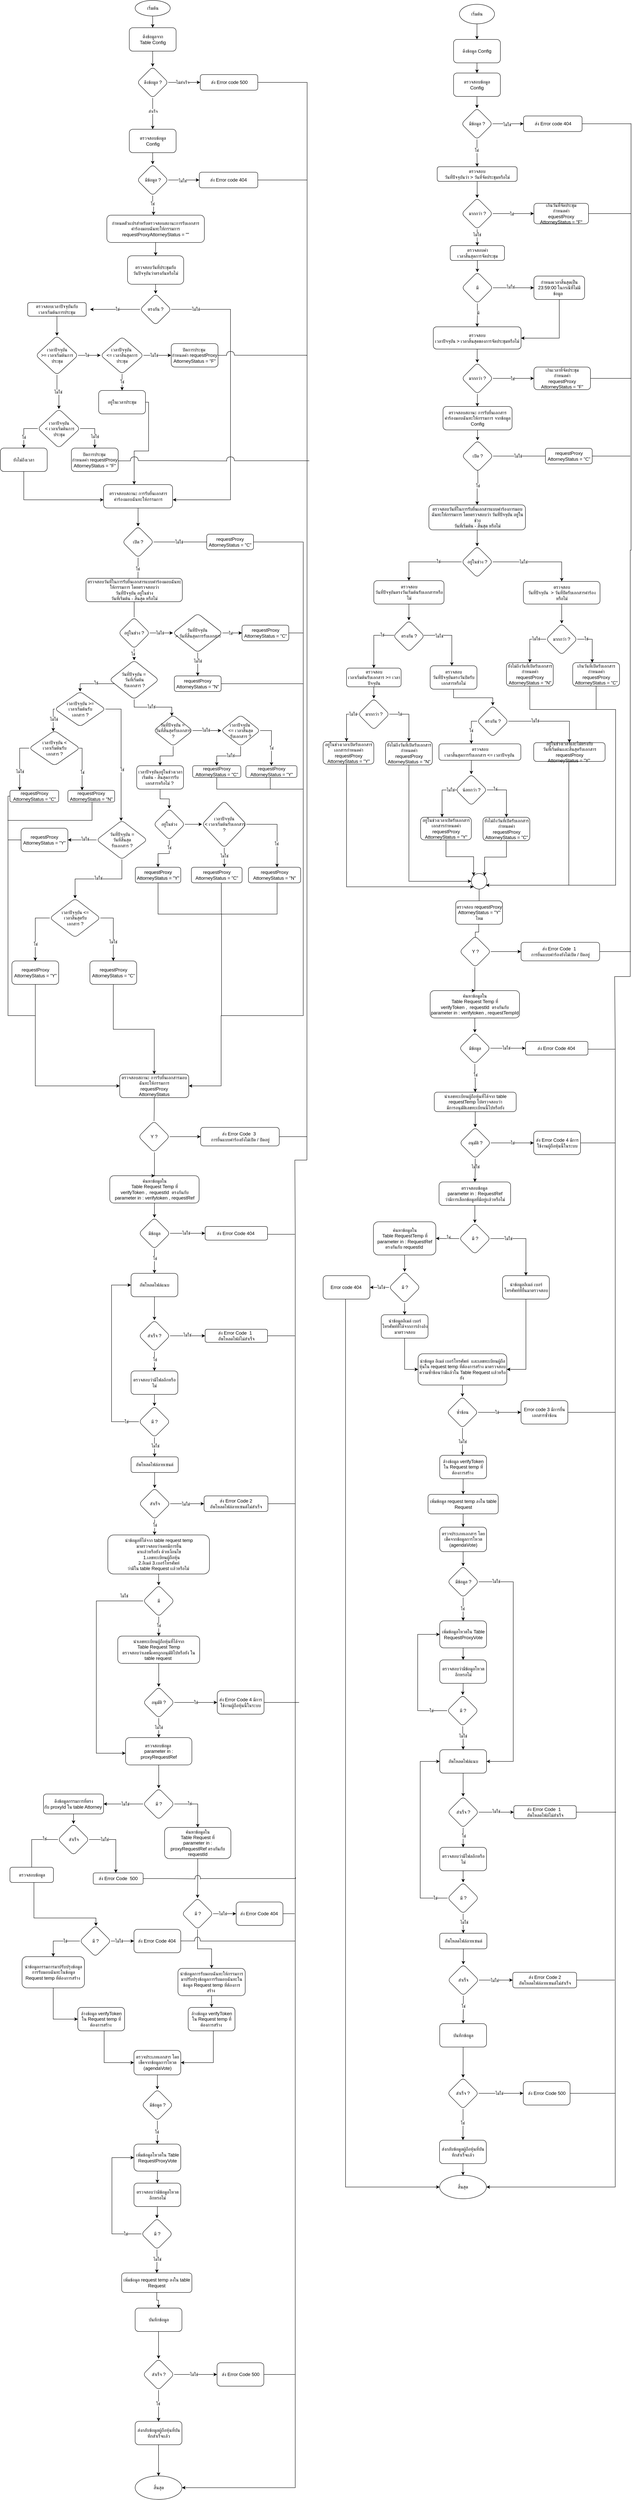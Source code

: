 <mxfile version="20.3.7" type="github" pages="2">
  <diagram id="W21dhTbmkytk5lZT4MXD" name="หน้า-1">
    <mxGraphModel dx="628" dy="1947" grid="1" gridSize="10" guides="1" tooltips="1" connect="1" arrows="1" fold="1" page="1" pageScale="1" pageWidth="827" pageHeight="1169" math="0" shadow="0">
      <root>
        <mxCell id="0" />
        <mxCell id="1" parent="0" />
        <mxCell id="NjEQZNnnTkiGfQqc1ZRg-84" style="edgeStyle=orthogonalEdgeStyle;rounded=0;orthogonalLoop=1;jettySize=auto;html=1;entryX=1;entryY=0.5;entryDx=0;entryDy=0;" parent="1" target="NjEQZNnnTkiGfQqc1ZRg-83" edge="1">
          <mxGeometry relative="1" as="geometry">
            <mxPoint x="1312" y="4579" as="targetPoint" />
            <mxPoint x="1601" y="2010" as="sourcePoint" />
            <Array as="points">
              <mxPoint x="1601" y="5220" />
            </Array>
          </mxGeometry>
        </mxCell>
        <mxCell id="NjEQZNnnTkiGfQqc1ZRg-228" value="" style="endArrow=none;html=1;rounded=0;" parent="1" edge="1">
          <mxGeometry width="50" height="50" relative="1" as="geometry">
            <mxPoint x="1601" y="2010" as="sourcePoint" />
            <mxPoint x="1631" y="1820" as="targetPoint" />
            <Array as="points">
              <mxPoint x="1600" y="1820" />
            </Array>
          </mxGeometry>
        </mxCell>
        <mxCell id="NjEQZNnnTkiGfQqc1ZRg-232" style="edgeStyle=orthogonalEdgeStyle;rounded=0;orthogonalLoop=1;jettySize=auto;html=1;endArrow=none;endFill=0;" parent="1" source="NjEQZNnnTkiGfQqc1ZRg-233" edge="1">
          <mxGeometry relative="1" as="geometry">
            <mxPoint x="1631" y="1760" as="targetPoint" />
          </mxGeometry>
        </mxCell>
        <mxCell id="NjEQZNnnTkiGfQqc1ZRg-25" value="นำข้อมูลที่ได้จาก table request temp&lt;br&gt;มาตรวจสอบว่าเคยมีการยื่น&lt;br&gt;มาเเล้วหรือยัง ด้วยเงื่อนไข&lt;br&gt;&amp;nbsp; &amp;nbsp; &amp;nbsp;1.เลขทะเบียนผู้ถือหุ้น&amp;nbsp;&lt;span style=&quot;&quot;&gt; &lt;/span&gt;&lt;br&gt;2.อีเมล์ 3.เบอร์โทรศัพท์&lt;br&gt;ว่ามีใน table Request เเล้วหรือไม่&amp;nbsp;" style="whiteSpace=wrap;html=1;rounded=1;container=0;" parent="1" vertex="1">
          <mxGeometry x="1120.5" y="2780" width="260.5" height="100" as="geometry" />
        </mxCell>
        <mxCell id="NjEQZNnnTkiGfQqc1ZRg-27" value="มี" style="rhombus;whiteSpace=wrap;html=1;rounded=1;container=0;" parent="1" vertex="1">
          <mxGeometry x="1211" y="2909" width="80" height="80" as="geometry" />
        </mxCell>
        <mxCell id="NjEQZNnnTkiGfQqc1ZRg-28" value="" style="edgeStyle=orthogonalEdgeStyle;rounded=0;orthogonalLoop=1;jettySize=auto;html=1;" parent="1" source="NjEQZNnnTkiGfQqc1ZRg-25" target="NjEQZNnnTkiGfQqc1ZRg-27" edge="1">
          <mxGeometry relative="1" as="geometry" />
        </mxCell>
        <mxCell id="NjEQZNnnTkiGfQqc1ZRg-29" value="นำเลขทะเบียนผู้ถือหุ้นที่ได้จาก&lt;br&gt;Table Request Temp&lt;br&gt;ตรวจสอบว่าเลขนี้เคยถูกอนุมัติไปหรือยัง ใน table request&amp;nbsp;" style="whiteSpace=wrap;html=1;rounded=1;container=0;" parent="1" vertex="1">
          <mxGeometry x="1146" y="3039" width="210" height="70" as="geometry" />
        </mxCell>
        <mxCell id="NjEQZNnnTkiGfQqc1ZRg-30" value="" style="edgeStyle=orthogonalEdgeStyle;rounded=0;orthogonalLoop=1;jettySize=auto;html=1;" parent="1" source="NjEQZNnnTkiGfQqc1ZRg-27" target="NjEQZNnnTkiGfQqc1ZRg-29" edge="1">
          <mxGeometry relative="1" as="geometry" />
        </mxCell>
        <mxCell id="NjEQZNnnTkiGfQqc1ZRg-31" value="ใช่" style="edgeLabel;html=1;align=center;verticalAlign=middle;resizable=0;points=[];container=0;" parent="NjEQZNnnTkiGfQqc1ZRg-30" vertex="1" connectable="0">
          <mxGeometry x="-0.092" relative="1" as="geometry">
            <mxPoint as="offset" />
          </mxGeometry>
        </mxCell>
        <mxCell id="NjEQZNnnTkiGfQqc1ZRg-32" value="อนุมัติ ?" style="rhombus;whiteSpace=wrap;html=1;rounded=1;container=0;" parent="1" vertex="1">
          <mxGeometry x="1211" y="3169" width="80" height="80" as="geometry" />
        </mxCell>
        <mxCell id="NjEQZNnnTkiGfQqc1ZRg-33" value="" style="edgeStyle=orthogonalEdgeStyle;rounded=0;orthogonalLoop=1;jettySize=auto;html=1;" parent="1" source="NjEQZNnnTkiGfQqc1ZRg-29" target="NjEQZNnnTkiGfQqc1ZRg-32" edge="1">
          <mxGeometry relative="1" as="geometry" />
        </mxCell>
        <mxCell id="NjEQZNnnTkiGfQqc1ZRg-34" style="edgeStyle=orthogonalEdgeStyle;rounded=0;orthogonalLoop=1;jettySize=auto;html=1;endArrow=none;endFill=0;" parent="1" source="NjEQZNnnTkiGfQqc1ZRg-35" edge="1">
          <mxGeometry relative="1" as="geometry">
            <mxPoint x="1611" y="3209" as="targetPoint" />
          </mxGeometry>
        </mxCell>
        <mxCell id="NjEQZNnnTkiGfQqc1ZRg-35" value="ส่ง Error Code 4 มีการใช้งานผู้ถือหุ้นนี้ในระบบ" style="whiteSpace=wrap;html=1;rounded=1;container=0;" parent="1" vertex="1">
          <mxGeometry x="1401" y="3179" width="120" height="60" as="geometry" />
        </mxCell>
        <mxCell id="NjEQZNnnTkiGfQqc1ZRg-36" value="ใช่" style="edgeStyle=orthogonalEdgeStyle;rounded=0;orthogonalLoop=1;jettySize=auto;html=1;" parent="1" source="NjEQZNnnTkiGfQqc1ZRg-32" target="NjEQZNnnTkiGfQqc1ZRg-35" edge="1">
          <mxGeometry relative="1" as="geometry" />
        </mxCell>
        <mxCell id="NjEQZNnnTkiGfQqc1ZRg-37" value="ตรวจสอบข้อมูล&amp;nbsp;&lt;br&gt;parameter in : proxyRequestRef" style="whiteSpace=wrap;html=1;rounded=1;container=0;" parent="1" vertex="1">
          <mxGeometry x="1166" y="3299" width="170" height="70" as="geometry" />
        </mxCell>
        <mxCell id="NjEQZNnnTkiGfQqc1ZRg-38" value="" style="edgeStyle=orthogonalEdgeStyle;rounded=0;orthogonalLoop=1;jettySize=auto;html=1;" parent="1" source="NjEQZNnnTkiGfQqc1ZRg-27" target="NjEQZNnnTkiGfQqc1ZRg-37" edge="1">
          <mxGeometry relative="1" as="geometry">
            <Array as="points">
              <mxPoint x="1091" y="2949" />
              <mxPoint x="1091" y="3339" />
            </Array>
          </mxGeometry>
        </mxCell>
        <mxCell id="NjEQZNnnTkiGfQqc1ZRg-39" value="ไม่ใช่" style="edgeLabel;html=1;align=center;verticalAlign=middle;resizable=0;points=[];container=0;" parent="NjEQZNnnTkiGfQqc1ZRg-38" vertex="1" connectable="0">
          <mxGeometry x="-0.025" y="-2" relative="1" as="geometry">
            <mxPoint x="73" y="-178" as="offset" />
          </mxGeometry>
        </mxCell>
        <mxCell id="NjEQZNnnTkiGfQqc1ZRg-40" value="" style="edgeStyle=orthogonalEdgeStyle;rounded=0;orthogonalLoop=1;jettySize=auto;html=1;" parent="1" source="NjEQZNnnTkiGfQqc1ZRg-32" target="NjEQZNnnTkiGfQqc1ZRg-37" edge="1">
          <mxGeometry relative="1" as="geometry" />
        </mxCell>
        <mxCell id="NjEQZNnnTkiGfQqc1ZRg-41" value="ไม่ใช่" style="edgeLabel;html=1;align=center;verticalAlign=middle;resizable=0;points=[];container=0;" parent="NjEQZNnnTkiGfQqc1ZRg-40" vertex="1" connectable="0">
          <mxGeometry x="-0.01" relative="1" as="geometry">
            <mxPoint y="-1" as="offset" />
          </mxGeometry>
        </mxCell>
        <mxCell id="NjEQZNnnTkiGfQqc1ZRg-42" value="มี ?" style="rhombus;whiteSpace=wrap;html=1;rounded=1;container=0;" parent="1" vertex="1">
          <mxGeometry x="1211" y="3429" width="80" height="80" as="geometry" />
        </mxCell>
        <mxCell id="NjEQZNnnTkiGfQqc1ZRg-43" value="" style="edgeStyle=orthogonalEdgeStyle;rounded=0;orthogonalLoop=1;jettySize=auto;html=1;" parent="1" source="NjEQZNnnTkiGfQqc1ZRg-37" target="NjEQZNnnTkiGfQqc1ZRg-42" edge="1">
          <mxGeometry relative="1" as="geometry" />
        </mxCell>
        <mxCell id="NjEQZNnnTkiGfQqc1ZRg-44" value="ดึงข้อมูลกรรมการที่ตรงกับ&amp;nbsp;&lt;span style=&quot;text-align: left;&quot;&gt;proxyId ใน table Attorney&amp;nbsp;&lt;/span&gt;" style="whiteSpace=wrap;html=1;rounded=1;container=0;" parent="1" vertex="1">
          <mxGeometry x="955.5" y="3443.5" width="154" height="51" as="geometry" />
        </mxCell>
        <mxCell id="NjEQZNnnTkiGfQqc1ZRg-45" value="" style="edgeStyle=orthogonalEdgeStyle;rounded=0;orthogonalLoop=1;jettySize=auto;html=1;" parent="1" source="NjEQZNnnTkiGfQqc1ZRg-42" target="NjEQZNnnTkiGfQqc1ZRg-44" edge="1">
          <mxGeometry relative="1" as="geometry" />
        </mxCell>
        <mxCell id="NjEQZNnnTkiGfQqc1ZRg-46" value="ไม่ใช่" style="edgeLabel;html=1;align=center;verticalAlign=middle;resizable=0;points=[];container=0;" parent="NjEQZNnnTkiGfQqc1ZRg-45" vertex="1" connectable="0">
          <mxGeometry x="-0.122" y="1" relative="1" as="geometry">
            <mxPoint x="-2" y="-1" as="offset" />
          </mxGeometry>
        </mxCell>
        <mxCell id="NjEQZNnnTkiGfQqc1ZRg-52" value="ค้นหาข้อมูลใน &lt;br&gt;Table Request ที่ &lt;br&gt;parameter in : proxyRequestRef ตรงกันกับ requestId" style="whiteSpace=wrap;html=1;rounded=1;container=0;" parent="1" vertex="1">
          <mxGeometry x="1266" y="3529" width="170" height="80" as="geometry" />
        </mxCell>
        <mxCell id="NjEQZNnnTkiGfQqc1ZRg-53" value="" style="edgeStyle=orthogonalEdgeStyle;rounded=0;orthogonalLoop=1;jettySize=auto;html=1;" parent="1" source="NjEQZNnnTkiGfQqc1ZRg-42" target="NjEQZNnnTkiGfQqc1ZRg-52" edge="1">
          <mxGeometry relative="1" as="geometry">
            <Array as="points">
              <mxPoint x="1351" y="3469" />
            </Array>
          </mxGeometry>
        </mxCell>
        <mxCell id="NjEQZNnnTkiGfQqc1ZRg-54" value="ใช่" style="edgeLabel;html=1;align=center;verticalAlign=middle;resizable=0;points=[];container=0;" parent="NjEQZNnnTkiGfQqc1ZRg-53" vertex="1" connectable="0">
          <mxGeometry x="-0.356" y="-4" relative="1" as="geometry">
            <mxPoint y="-5" as="offset" />
          </mxGeometry>
        </mxCell>
        <mxCell id="NjEQZNnnTkiGfQqc1ZRg-56" value="" style="edgeStyle=orthogonalEdgeStyle;rounded=0;orthogonalLoop=1;jettySize=auto;html=1;" parent="1" source="NjEQZNnnTkiGfQqc1ZRg-52" target="NjEQZNnnTkiGfQqc1ZRg-55" edge="1">
          <mxGeometry relative="1" as="geometry" />
        </mxCell>
        <mxCell id="NjEQZNnnTkiGfQqc1ZRg-243" style="edgeStyle=orthogonalEdgeStyle;rounded=0;orthogonalLoop=1;jettySize=auto;html=1;" parent="1" source="NjEQZNnnTkiGfQqc1ZRg-238" target="NjEQZNnnTkiGfQqc1ZRg-25" edge="1">
          <mxGeometry relative="1" as="geometry">
            <Array as="points">
              <mxPoint x="1240" y="2770" />
              <mxPoint x="1240" y="2770" />
            </Array>
          </mxGeometry>
        </mxCell>
        <mxCell id="NjEQZNnnTkiGfQqc1ZRg-704" value="ใช่" style="edgeLabel;html=1;align=center;verticalAlign=middle;resizable=0;points=[];container=0;" parent="NjEQZNnnTkiGfQqc1ZRg-243" vertex="1" connectable="0">
          <mxGeometry x="-0.264" relative="1" as="geometry">
            <mxPoint as="offset" />
          </mxGeometry>
        </mxCell>
        <mxCell id="NjEQZNnnTkiGfQqc1ZRg-2" value="ค้นหาข้อมูลใน &lt;br&gt;Table Request Temp ที่ &lt;br&gt;verifyToken ,&amp;nbsp; requestId&amp;nbsp; ตรงกันกับ parameter in : verifytoken , requestRef" style="rounded=1;whiteSpace=wrap;html=1;container=0;" parent="1" vertex="1">
          <mxGeometry x="1125.5" y="1860" width="229" height="70" as="geometry" />
        </mxCell>
        <mxCell id="NjEQZNnnTkiGfQqc1ZRg-3" value="มีข้อมูล" style="rhombus;whiteSpace=wrap;html=1;rounded=1;container=0;" parent="1" vertex="1">
          <mxGeometry x="1200" y="1967.5" width="80" height="80" as="geometry" />
        </mxCell>
        <mxCell id="NjEQZNnnTkiGfQqc1ZRg-4" value="" style="edgeStyle=orthogonalEdgeStyle;rounded=0;orthogonalLoop=1;jettySize=auto;html=1;" parent="1" source="NjEQZNnnTkiGfQqc1ZRg-2" target="NjEQZNnnTkiGfQqc1ZRg-3" edge="1">
          <mxGeometry relative="1" as="geometry">
            <mxPoint x="1240.0" y="1927.5" as="sourcePoint" />
          </mxGeometry>
        </mxCell>
        <mxCell id="NjEQZNnnTkiGfQqc1ZRg-5" style="edgeStyle=orthogonalEdgeStyle;rounded=0;orthogonalLoop=1;jettySize=auto;html=1;endArrow=none;endFill=0;" parent="1" edge="1">
          <mxGeometry relative="1" as="geometry">
            <mxPoint x="1600" y="2010" as="targetPoint" />
            <mxPoint x="1530" y="2010" as="sourcePoint" />
            <Array as="points">
              <mxPoint x="1600" y="2010" />
            </Array>
          </mxGeometry>
        </mxCell>
        <mxCell id="NjEQZNnnTkiGfQqc1ZRg-6" value="ส่ง Error Code 404&amp;nbsp;" style="whiteSpace=wrap;html=1;rounded=1;container=0;" parent="1" vertex="1">
          <mxGeometry x="1370" y="1990" width="160" height="35" as="geometry" />
        </mxCell>
        <mxCell id="NjEQZNnnTkiGfQqc1ZRg-7" value="" style="edgeStyle=orthogonalEdgeStyle;rounded=0;orthogonalLoop=1;jettySize=auto;html=1;" parent="1" source="NjEQZNnnTkiGfQqc1ZRg-3" target="NjEQZNnnTkiGfQqc1ZRg-6" edge="1">
          <mxGeometry relative="1" as="geometry" />
        </mxCell>
        <mxCell id="NjEQZNnnTkiGfQqc1ZRg-8" value="ไม่ใช่" style="edgeLabel;html=1;align=center;verticalAlign=middle;resizable=0;points=[];container=0;" parent="NjEQZNnnTkiGfQqc1ZRg-7" vertex="1" connectable="0">
          <mxGeometry x="-0.099" y="1" relative="1" as="geometry">
            <mxPoint as="offset" />
          </mxGeometry>
        </mxCell>
        <mxCell id="NjEQZNnnTkiGfQqc1ZRg-9" value="อัพโหลดไฟล์แนบ" style="whiteSpace=wrap;html=1;rounded=1;container=0;" parent="1" vertex="1">
          <mxGeometry x="1180" y="2110" width="120" height="60" as="geometry" />
        </mxCell>
        <mxCell id="NjEQZNnnTkiGfQqc1ZRg-10" value="" style="edgeStyle=orthogonalEdgeStyle;rounded=0;orthogonalLoop=1;jettySize=auto;html=1;" parent="1" source="NjEQZNnnTkiGfQqc1ZRg-3" target="NjEQZNnnTkiGfQqc1ZRg-9" edge="1">
          <mxGeometry relative="1" as="geometry" />
        </mxCell>
        <mxCell id="NjEQZNnnTkiGfQqc1ZRg-11" value="ใช่" style="edgeLabel;html=1;align=center;verticalAlign=middle;resizable=0;points=[];container=0;" parent="NjEQZNnnTkiGfQqc1ZRg-10" vertex="1" connectable="0">
          <mxGeometry x="-0.232" y="1" relative="1" as="geometry">
            <mxPoint as="offset" />
          </mxGeometry>
        </mxCell>
        <mxCell id="NjEQZNnnTkiGfQqc1ZRg-12" value="สำเร็จ ?" style="rhombus;whiteSpace=wrap;html=1;rounded=1;container=0;" parent="1" vertex="1">
          <mxGeometry x="1200" y="2230" width="80" height="80" as="geometry" />
        </mxCell>
        <mxCell id="NjEQZNnnTkiGfQqc1ZRg-13" value="" style="edgeStyle=orthogonalEdgeStyle;rounded=0;orthogonalLoop=1;jettySize=auto;html=1;" parent="1" source="NjEQZNnnTkiGfQqc1ZRg-9" target="NjEQZNnnTkiGfQqc1ZRg-12" edge="1">
          <mxGeometry relative="1" as="geometry" />
        </mxCell>
        <mxCell id="NjEQZNnnTkiGfQqc1ZRg-14" style="edgeStyle=orthogonalEdgeStyle;rounded=0;orthogonalLoop=1;jettySize=auto;html=1;entryX=0;entryY=0.5;entryDx=0;entryDy=0;exitX=0;exitY=0.5;exitDx=0;exitDy=0;" parent="1" source="NjEQZNnnTkiGfQqc1ZRg-23" target="NjEQZNnnTkiGfQqc1ZRg-9" edge="1">
          <mxGeometry relative="1" as="geometry">
            <Array as="points">
              <mxPoint x="1130" y="2490" />
              <mxPoint x="1130" y="2140" />
            </Array>
          </mxGeometry>
        </mxCell>
        <mxCell id="NjEQZNnnTkiGfQqc1ZRg-15" value="ใช่" style="edgeLabel;html=1;align=center;verticalAlign=middle;resizable=0;points=[];container=0;" parent="NjEQZNnnTkiGfQqc1ZRg-14" vertex="1" connectable="0">
          <mxGeometry x="-0.805" relative="1" as="geometry">
            <mxPoint x="14" as="offset" />
          </mxGeometry>
        </mxCell>
        <mxCell id="NjEQZNnnTkiGfQqc1ZRg-16" value="ตรวจสอบว่ามีไฟลอีกหรือไม่" style="whiteSpace=wrap;html=1;rounded=1;container=0;" parent="1" vertex="1">
          <mxGeometry x="1180" y="2360" width="120" height="60" as="geometry" />
        </mxCell>
        <mxCell id="NjEQZNnnTkiGfQqc1ZRg-17" value="" style="edgeStyle=orthogonalEdgeStyle;rounded=0;orthogonalLoop=1;jettySize=auto;html=1;" parent="1" source="NjEQZNnnTkiGfQqc1ZRg-12" target="NjEQZNnnTkiGfQqc1ZRg-16" edge="1">
          <mxGeometry relative="1" as="geometry" />
        </mxCell>
        <mxCell id="NjEQZNnnTkiGfQqc1ZRg-18" value="ใช่" style="edgeLabel;html=1;align=center;verticalAlign=middle;resizable=0;points=[];container=0;" parent="NjEQZNnnTkiGfQqc1ZRg-17" vertex="1" connectable="0">
          <mxGeometry x="-0.153" y="1" relative="1" as="geometry">
            <mxPoint as="offset" />
          </mxGeometry>
        </mxCell>
        <mxCell id="NjEQZNnnTkiGfQqc1ZRg-19" style="edgeStyle=orthogonalEdgeStyle;rounded=0;orthogonalLoop=1;jettySize=auto;html=1;endArrow=none;endFill=0;" parent="1" source="NjEQZNnnTkiGfQqc1ZRg-20" edge="1">
          <mxGeometry relative="1" as="geometry">
            <mxPoint x="1600" y="2270" as="targetPoint" />
          </mxGeometry>
        </mxCell>
        <mxCell id="NjEQZNnnTkiGfQqc1ZRg-20" value="ส่ง Error Code&amp;nbsp;&lt;span style=&quot;white-space: pre;&quot;&gt; &lt;/span&gt;1&amp;nbsp;&amp;nbsp;&lt;br&gt;อัพโหลดไฟล์ไม่สำเร็จ" style="whiteSpace=wrap;html=1;rounded=1;container=0;" parent="1" vertex="1">
          <mxGeometry x="1370" y="2253.25" width="160" height="33.5" as="geometry" />
        </mxCell>
        <mxCell id="NjEQZNnnTkiGfQqc1ZRg-21" value="" style="edgeStyle=orthogonalEdgeStyle;rounded=0;orthogonalLoop=1;jettySize=auto;html=1;" parent="1" source="NjEQZNnnTkiGfQqc1ZRg-12" target="NjEQZNnnTkiGfQqc1ZRg-20" edge="1">
          <mxGeometry relative="1" as="geometry" />
        </mxCell>
        <mxCell id="NjEQZNnnTkiGfQqc1ZRg-22" value="ไม่ใช่" style="edgeLabel;html=1;align=center;verticalAlign=middle;resizable=0;points=[];container=0;" parent="NjEQZNnnTkiGfQqc1ZRg-21" vertex="1" connectable="0">
          <mxGeometry x="-0.021" y="2" relative="1" as="geometry">
            <mxPoint as="offset" />
          </mxGeometry>
        </mxCell>
        <mxCell id="NjEQZNnnTkiGfQqc1ZRg-23" value="มี ?" style="rhombus;whiteSpace=wrap;html=1;rounded=1;container=0;" parent="1" vertex="1">
          <mxGeometry x="1200" y="2450" width="80" height="80" as="geometry" />
        </mxCell>
        <mxCell id="NjEQZNnnTkiGfQqc1ZRg-24" value="" style="edgeStyle=orthogonalEdgeStyle;rounded=0;orthogonalLoop=1;jettySize=auto;html=1;" parent="1" source="NjEQZNnnTkiGfQqc1ZRg-16" target="NjEQZNnnTkiGfQqc1ZRg-23" edge="1">
          <mxGeometry relative="1" as="geometry" />
        </mxCell>
        <mxCell id="NjEQZNnnTkiGfQqc1ZRg-197" value="ตรวจสอบสถานะ การรับยื่นเอกสารมอบฉันทะให้กรรมการ&lt;br&gt;requestProxy&lt;br&gt;AttorneyStatus" style="rounded=1;whiteSpace=wrap;html=1;container=0;" parent="1" vertex="1">
          <mxGeometry x="1151" y="1600" width="177" height="60" as="geometry" />
        </mxCell>
        <mxCell id="NjEQZNnnTkiGfQqc1ZRg-229" value="" style="edgeStyle=orthogonalEdgeStyle;rounded=0;orthogonalLoop=1;jettySize=auto;html=1;endArrow=classic;endFill=1;" parent="1" edge="1">
          <mxGeometry relative="1" as="geometry">
            <mxPoint x="1240" y="1800.0" as="sourcePoint" />
            <mxPoint x="1241.018" y="1860.0" as="targetPoint" />
            <Array as="points">
              <mxPoint x="1240" y="1860" />
            </Array>
          </mxGeometry>
        </mxCell>
        <mxCell id="NjEQZNnnTkiGfQqc1ZRg-230" value="Y ?" style="rhombus;whiteSpace=wrap;html=1;rounded=1;container=0;" parent="1" vertex="1">
          <mxGeometry x="1199" y="1720" width="80" height="80" as="geometry" />
        </mxCell>
        <mxCell id="NjEQZNnnTkiGfQqc1ZRg-231" value="" style="edgeStyle=orthogonalEdgeStyle;rounded=0;orthogonalLoop=1;jettySize=auto;html=1;endArrow=none;endFill=0;" parent="1" source="NjEQZNnnTkiGfQqc1ZRg-197" target="NjEQZNnnTkiGfQqc1ZRg-230" edge="1">
          <mxGeometry relative="1" as="geometry" />
        </mxCell>
        <mxCell id="NjEQZNnnTkiGfQqc1ZRg-233" value="ส่ง Error Code&amp;nbsp;&lt;span style=&quot;&quot;&gt;&amp;nbsp;3&lt;/span&gt;&amp;nbsp;&amp;nbsp;&lt;br&gt;การยื่นแบบคำร้องยังไม่เปิด / ปิดอยู่" style="whiteSpace=wrap;html=1;rounded=1;container=0;" parent="1" vertex="1">
          <mxGeometry x="1358.5" y="1736.25" width="201.5" height="47.5" as="geometry" />
        </mxCell>
        <mxCell id="NjEQZNnnTkiGfQqc1ZRg-234" style="edgeStyle=orthogonalEdgeStyle;rounded=0;orthogonalLoop=1;jettySize=auto;html=1;entryX=0;entryY=0.5;entryDx=0;entryDy=0;endArrow=classic;endFill=1;" parent="1" source="NjEQZNnnTkiGfQqc1ZRg-230" target="NjEQZNnnTkiGfQqc1ZRg-233" edge="1">
          <mxGeometry relative="1" as="geometry" />
        </mxCell>
        <mxCell id="NjEQZNnnTkiGfQqc1ZRg-236" value="อัพโหลดไฟล์ลายเซนต์" style="rounded=1;whiteSpace=wrap;html=1;container=0;" parent="1" vertex="1">
          <mxGeometry x="1180" y="2580" width="121" height="40" as="geometry" />
        </mxCell>
        <mxCell id="NjEQZNnnTkiGfQqc1ZRg-237" value="" style="edgeStyle=orthogonalEdgeStyle;rounded=0;orthogonalLoop=1;jettySize=auto;html=1;" parent="1" source="NjEQZNnnTkiGfQqc1ZRg-23" target="NjEQZNnnTkiGfQqc1ZRg-236" edge="1">
          <mxGeometry relative="1" as="geometry" />
        </mxCell>
        <mxCell id="NjEQZNnnTkiGfQqc1ZRg-702" value="ไม่ใช่" style="edgeLabel;html=1;align=center;verticalAlign=middle;resizable=0;points=[];container=0;" parent="NjEQZNnnTkiGfQqc1ZRg-237" vertex="1" connectable="0">
          <mxGeometry x="-0.149" y="2" relative="1" as="geometry">
            <mxPoint as="offset" />
          </mxGeometry>
        </mxCell>
        <mxCell id="NjEQZNnnTkiGfQqc1ZRg-238" value="สำเร็จ" style="rhombus;whiteSpace=wrap;html=1;rounded=1;container=0;" parent="1" vertex="1">
          <mxGeometry x="1200.5" y="2660" width="80" height="80" as="geometry" />
        </mxCell>
        <mxCell id="NjEQZNnnTkiGfQqc1ZRg-239" value="" style="edgeStyle=orthogonalEdgeStyle;rounded=0;orthogonalLoop=1;jettySize=auto;html=1;" parent="1" source="NjEQZNnnTkiGfQqc1ZRg-236" target="NjEQZNnnTkiGfQqc1ZRg-238" edge="1">
          <mxGeometry relative="1" as="geometry" />
        </mxCell>
        <mxCell id="NjEQZNnnTkiGfQqc1ZRg-244" style="edgeStyle=orthogonalEdgeStyle;rounded=0;orthogonalLoop=1;jettySize=auto;html=1;endArrow=none;endFill=0;" parent="1" source="NjEQZNnnTkiGfQqc1ZRg-241" edge="1">
          <mxGeometry relative="1" as="geometry">
            <mxPoint x="1601" y="2700" as="targetPoint" />
          </mxGeometry>
        </mxCell>
        <mxCell id="NjEQZNnnTkiGfQqc1ZRg-241" value="ส่ง Error Code 2&lt;br&gt;อัพโหลดไฟล์ลายเซนต์ไม่สำเร็จ" style="whiteSpace=wrap;html=1;rounded=1;container=0;" parent="1" vertex="1">
          <mxGeometry x="1367.25" y="2680" width="163.75" height="40" as="geometry" />
        </mxCell>
        <mxCell id="NjEQZNnnTkiGfQqc1ZRg-242" value="" style="edgeStyle=orthogonalEdgeStyle;rounded=0;orthogonalLoop=1;jettySize=auto;html=1;" parent="1" source="NjEQZNnnTkiGfQqc1ZRg-238" target="NjEQZNnnTkiGfQqc1ZRg-241" edge="1">
          <mxGeometry relative="1" as="geometry" />
        </mxCell>
        <mxCell id="NjEQZNnnTkiGfQqc1ZRg-703" value="ไม่ใช่" style="edgeLabel;html=1;align=center;verticalAlign=middle;resizable=0;points=[];container=0;" parent="NjEQZNnnTkiGfQqc1ZRg-242" vertex="1" connectable="0">
          <mxGeometry x="-0.095" y="-1" relative="1" as="geometry">
            <mxPoint as="offset" />
          </mxGeometry>
        </mxCell>
        <mxCell id="NjEQZNnnTkiGfQqc1ZRg-489" value="" style="edgeStyle=orthogonalEdgeStyle;rounded=0;orthogonalLoop=1;jettySize=auto;html=1;" parent="1" source="NjEQZNnnTkiGfQqc1ZRg-491" edge="1">
          <mxGeometry relative="1" as="geometry">
            <mxPoint x="1075" y="-358.66" as="targetPoint" />
          </mxGeometry>
        </mxCell>
        <mxCell id="NjEQZNnnTkiGfQqc1ZRg-490" value="ใช่" style="edgeLabel;html=1;align=center;verticalAlign=middle;resizable=0;points=[];container=0;" parent="NjEQZNnnTkiGfQqc1ZRg-489" vertex="1" connectable="0">
          <mxGeometry x="-0.089" y="-1" relative="1" as="geometry">
            <mxPoint as="offset" />
          </mxGeometry>
        </mxCell>
        <mxCell id="NjEQZNnnTkiGfQqc1ZRg-491" value="ตรงกัน ?" style="rhombus;whiteSpace=wrap;html=1;rounded=1;container=0;" parent="1" vertex="1">
          <mxGeometry x="1203" y="-398.66" width="80" height="80" as="geometry" />
        </mxCell>
        <mxCell id="NjEQZNnnTkiGfQqc1ZRg-492" value="ตรวจสอบเวลาปัจจุบันกับ&lt;br&gt;เวลาเริ่มต้นการประชุม" style="rounded=1;whiteSpace=wrap;html=1;container=0;" parent="1" vertex="1">
          <mxGeometry x="915" y="-376.16" width="150" height="35" as="geometry" />
        </mxCell>
        <mxCell id="NjEQZNnnTkiGfQqc1ZRg-493" value="" style="edgeStyle=orthogonalEdgeStyle;rounded=0;orthogonalLoop=1;jettySize=auto;html=1;" parent="1" source="NjEQZNnnTkiGfQqc1ZRg-492" target="NjEQZNnnTkiGfQqc1ZRg-494" edge="1">
          <mxGeometry relative="1" as="geometry" />
        </mxCell>
        <mxCell id="NjEQZNnnTkiGfQqc1ZRg-494" value="เวลาปัจจุบัน &lt;br&gt;&amp;gt;= เวลาเริ่มต้นการประชุม" style="rhombus;whiteSpace=wrap;html=1;rounded=1;container=0;" parent="1" vertex="1">
          <mxGeometry x="935.75" y="-291" width="108.5" height="100" as="geometry" />
        </mxCell>
        <mxCell id="NjEQZNnnTkiGfQqc1ZRg-495" value="เวลาปัจจุบัน &lt;br&gt;&amp;nbsp;&amp;lt; เวลาเริ่มต้นการประชุม" style="rhombus;whiteSpace=wrap;html=1;rounded=1;container=0;" parent="1" vertex="1">
          <mxGeometry x="940.75" y="-103.5" width="108.5" height="100" as="geometry" />
        </mxCell>
        <mxCell id="NjEQZNnnTkiGfQqc1ZRg-496" value="ไม่ใช่" style="edgeStyle=orthogonalEdgeStyle;rounded=0;orthogonalLoop=1;jettySize=auto;html=1;endArrow=classic;endFill=1;" parent="1" source="NjEQZNnnTkiGfQqc1ZRg-494" target="NjEQZNnnTkiGfQqc1ZRg-495" edge="1">
          <mxGeometry relative="1" as="geometry" />
        </mxCell>
        <mxCell id="NjEQZNnnTkiGfQqc1ZRg-498" value="ยังไม่ถึงเวลา" style="whiteSpace=wrap;html=1;rounded=1;container=0;" parent="1" vertex="1">
          <mxGeometry x="845" y="-3.5" width="120" height="60" as="geometry" />
        </mxCell>
        <mxCell id="NjEQZNnnTkiGfQqc1ZRg-499" value="" style="edgeStyle=orthogonalEdgeStyle;rounded=0;orthogonalLoop=1;jettySize=auto;html=1;endArrow=classic;endFill=1;" parent="1" source="NjEQZNnnTkiGfQqc1ZRg-495" target="NjEQZNnnTkiGfQqc1ZRg-498" edge="1">
          <mxGeometry relative="1" as="geometry">
            <Array as="points">
              <mxPoint x="905" y="-53" />
            </Array>
          </mxGeometry>
        </mxCell>
        <mxCell id="NjEQZNnnTkiGfQqc1ZRg-500" value="ใช่" style="edgeLabel;html=1;align=center;verticalAlign=middle;resizable=0;points=[];container=0;" parent="NjEQZNnnTkiGfQqc1ZRg-499" vertex="1" connectable="0">
          <mxGeometry x="-0.23" y="-1" relative="1" as="geometry">
            <mxPoint x="-3" y="23" as="offset" />
          </mxGeometry>
        </mxCell>
        <mxCell id="NjEQZNnnTkiGfQqc1ZRg-501" value="เวลาปัจจุบัน&amp;nbsp;&lt;br&gt;&amp;lt;= เวลาสิ้นสุดการประชุม" style="rhombus;whiteSpace=wrap;html=1;rounded=1;container=0;" parent="1" vertex="1">
          <mxGeometry x="1102" y="-288.5" width="110" height="95" as="geometry" />
        </mxCell>
        <mxCell id="NjEQZNnnTkiGfQqc1ZRg-502" value="" style="edgeStyle=orthogonalEdgeStyle;rounded=0;orthogonalLoop=1;jettySize=auto;html=1;endArrow=classic;endFill=1;entryX=0;entryY=0.5;entryDx=0;entryDy=0;" parent="1" source="NjEQZNnnTkiGfQqc1ZRg-494" target="NjEQZNnnTkiGfQqc1ZRg-501" edge="1">
          <mxGeometry relative="1" as="geometry">
            <mxPoint x="1107" y="-233.5" as="targetPoint" />
          </mxGeometry>
        </mxCell>
        <mxCell id="NjEQZNnnTkiGfQqc1ZRg-503" value="ใช่" style="edgeLabel;html=1;align=center;verticalAlign=middle;resizable=0;points=[];container=0;" parent="NjEQZNnnTkiGfQqc1ZRg-502" vertex="1" connectable="0">
          <mxGeometry x="-0.23" y="2" relative="1" as="geometry">
            <mxPoint y="2" as="offset" />
          </mxGeometry>
        </mxCell>
        <mxCell id="NjEQZNnnTkiGfQqc1ZRg-505" value="อยู่ในเวลาประชุม" style="whiteSpace=wrap;html=1;rounded=1;container=0;" parent="1" vertex="1">
          <mxGeometry x="1097" y="-151" width="120" height="60" as="geometry" />
        </mxCell>
        <mxCell id="NjEQZNnnTkiGfQqc1ZRg-506" value="" style="edgeStyle=orthogonalEdgeStyle;rounded=0;orthogonalLoop=1;jettySize=auto;html=1;endArrow=classic;endFill=1;" parent="1" source="NjEQZNnnTkiGfQqc1ZRg-501" target="NjEQZNnnTkiGfQqc1ZRg-505" edge="1">
          <mxGeometry relative="1" as="geometry" />
        </mxCell>
        <mxCell id="NjEQZNnnTkiGfQqc1ZRg-507" value="ใช่" style="edgeLabel;html=1;align=center;verticalAlign=middle;resizable=0;points=[];container=0;" parent="NjEQZNnnTkiGfQqc1ZRg-506" vertex="1" connectable="0">
          <mxGeometry x="-0.024" y="2" relative="1" as="geometry">
            <mxPoint x="-2" as="offset" />
          </mxGeometry>
        </mxCell>
        <mxCell id="NjEQZNnnTkiGfQqc1ZRg-508" value="ปิดการประชุม&amp;nbsp;&lt;br&gt;กำหนดค่า requestProxy&lt;br&gt;AttorneyStatus&amp;nbsp;= &quot;F&quot;" style="whiteSpace=wrap;html=1;rounded=1;container=0;" parent="1" vertex="1">
          <mxGeometry x="1283" y="-271" width="120" height="60" as="geometry" />
        </mxCell>
        <mxCell id="NjEQZNnnTkiGfQqc1ZRg-509" value="" style="edgeStyle=orthogonalEdgeStyle;rounded=0;orthogonalLoop=1;jettySize=auto;html=1;endArrow=classic;endFill=1;" parent="1" source="NjEQZNnnTkiGfQqc1ZRg-501" target="NjEQZNnnTkiGfQqc1ZRg-508" edge="1">
          <mxGeometry relative="1" as="geometry" />
        </mxCell>
        <mxCell id="NjEQZNnnTkiGfQqc1ZRg-510" value="ไม่ใช่" style="edgeLabel;html=1;align=center;verticalAlign=middle;resizable=0;points=[];container=0;" parent="NjEQZNnnTkiGfQqc1ZRg-509" vertex="1" connectable="0">
          <mxGeometry x="-0.301" y="2" relative="1" as="geometry">
            <mxPoint x="2" y="2" as="offset" />
          </mxGeometry>
        </mxCell>
        <mxCell id="NjEQZNnnTkiGfQqc1ZRg-511" value="ปิดการประชุม&amp;nbsp;&lt;br&gt;กำหนดค่า requestProxy&lt;br&gt;AttorneyStatus&amp;nbsp;= &quot;F&quot;" style="whiteSpace=wrap;html=1;rounded=1;container=0;" parent="1" vertex="1">
          <mxGeometry x="1027" y="-3.5" width="120" height="60" as="geometry" />
        </mxCell>
        <mxCell id="NjEQZNnnTkiGfQqc1ZRg-512" value="" style="edgeStyle=orthogonalEdgeStyle;rounded=0;orthogonalLoop=1;jettySize=auto;html=1;endArrow=classic;endFill=1;entryX=0.5;entryY=0;entryDx=0;entryDy=0;" parent="1" source="NjEQZNnnTkiGfQqc1ZRg-495" target="NjEQZNnnTkiGfQqc1ZRg-511" edge="1">
          <mxGeometry relative="1" as="geometry">
            <Array as="points">
              <mxPoint x="1087" y="-53.5" />
            </Array>
          </mxGeometry>
        </mxCell>
        <mxCell id="NjEQZNnnTkiGfQqc1ZRg-513" value="ไม่ใช่" style="edgeLabel;html=1;align=center;verticalAlign=middle;resizable=0;points=[];container=0;" parent="NjEQZNnnTkiGfQqc1ZRg-512" vertex="1" connectable="0">
          <mxGeometry x="-0.65" y="3" relative="1" as="geometry">
            <mxPoint x="22" y="23" as="offset" />
          </mxGeometry>
        </mxCell>
        <mxCell id="NjEQZNnnTkiGfQqc1ZRg-514" value="" style="shape=requiredInterface;html=1;verticalLabelPosition=bottom;sketch=0;direction=north;container=0;" parent="1" vertex="1">
          <mxGeometry x="1178.5" y="19" width="20" height="10" as="geometry" />
        </mxCell>
        <mxCell id="NjEQZNnnTkiGfQqc1ZRg-515" style="edgeStyle=orthogonalEdgeStyle;rounded=0;orthogonalLoop=1;jettySize=auto;html=1;endArrow=none;endFill=0;entryX=-0.021;entryY=0.02;entryDx=0;entryDy=0;entryPerimeter=0;" parent="1" source="NjEQZNnnTkiGfQqc1ZRg-511" target="NjEQZNnnTkiGfQqc1ZRg-514" edge="1">
          <mxGeometry relative="1" as="geometry">
            <mxPoint x="1175" y="29" as="targetPoint" />
            <Array as="points">
              <mxPoint x="1155" y="29" />
            </Array>
          </mxGeometry>
        </mxCell>
        <mxCell id="NjEQZNnnTkiGfQqc1ZRg-516" style="edgeStyle=orthogonalEdgeStyle;rounded=0;orthogonalLoop=1;jettySize=auto;html=1;endArrow=none;endFill=0;exitX=0.028;exitY=0.997;exitDx=0;exitDy=0;exitPerimeter=0;" parent="1" source="NjEQZNnnTkiGfQqc1ZRg-517" edge="1">
          <mxGeometry relative="1" as="geometry">
            <mxPoint x="1631" y="-240" as="targetPoint" />
            <Array as="points">
              <mxPoint x="1627" y="-241" />
              <mxPoint x="1637" y="-241" />
            </Array>
          </mxGeometry>
        </mxCell>
        <mxCell id="NjEQZNnnTkiGfQqc1ZRg-517" value="" style="shape=requiredInterface;html=1;verticalLabelPosition=bottom;sketch=0;direction=north;container=0;" parent="1" vertex="1">
          <mxGeometry x="1425" y="-251" width="20" height="10" as="geometry" />
        </mxCell>
        <mxCell id="NjEQZNnnTkiGfQqc1ZRg-518" value="" style="edgeStyle=orthogonalEdgeStyle;rounded=0;orthogonalLoop=1;jettySize=auto;html=1;startArrow=none;exitX=1;exitY=0.5;exitDx=0;exitDy=0;exitPerimeter=0;" parent="1" source="NjEQZNnnTkiGfQqc1ZRg-517" edge="1">
          <mxGeometry relative="1" as="geometry">
            <mxPoint x="1287" y="129" as="targetPoint" />
            <Array as="points">
              <mxPoint x="1435" y="129" />
            </Array>
          </mxGeometry>
        </mxCell>
        <mxCell id="NjEQZNnnTkiGfQqc1ZRg-519" value="" style="edgeStyle=orthogonalEdgeStyle;rounded=0;orthogonalLoop=1;jettySize=auto;html=1;endArrow=none;" parent="1" source="NjEQZNnnTkiGfQqc1ZRg-491" target="NjEQZNnnTkiGfQqc1ZRg-517" edge="1">
          <mxGeometry relative="1" as="geometry">
            <mxPoint x="1282.971" y="-358.689" as="sourcePoint" />
            <mxPoint x="1312" y="129" as="targetPoint" />
            <Array as="points" />
          </mxGeometry>
        </mxCell>
        <mxCell id="NjEQZNnnTkiGfQqc1ZRg-520" value="ไม่ใช่" style="edgeLabel;html=1;align=center;verticalAlign=middle;resizable=0;points=[];container=0;" parent="NjEQZNnnTkiGfQqc1ZRg-519" vertex="1" connectable="0">
          <mxGeometry x="-0.515" y="1" relative="1" as="geometry">
            <mxPoint as="offset" />
          </mxGeometry>
        </mxCell>
        <mxCell id="NjEQZNnnTkiGfQqc1ZRg-521" style="edgeStyle=orthogonalEdgeStyle;rounded=0;orthogonalLoop=1;jettySize=auto;html=1;entryX=0.136;entryY=0.009;entryDx=0;entryDy=0;entryPerimeter=0;endArrow=none;endFill=0;" parent="1" source="NjEQZNnnTkiGfQqc1ZRg-508" target="NjEQZNnnTkiGfQqc1ZRg-517" edge="1">
          <mxGeometry relative="1" as="geometry">
            <Array as="points">
              <mxPoint x="1425" y="-241" />
            </Array>
          </mxGeometry>
        </mxCell>
        <mxCell id="NjEQZNnnTkiGfQqc1ZRg-522" style="edgeStyle=orthogonalEdgeStyle;rounded=0;orthogonalLoop=1;jettySize=auto;html=1;endArrow=none;endFill=0;" parent="1" source="NjEQZNnnTkiGfQqc1ZRg-523" edge="1">
          <mxGeometry relative="1" as="geometry">
            <mxPoint x="1637" y="29" as="targetPoint" />
            <Array as="points">
              <mxPoint x="1625" y="29" />
            </Array>
          </mxGeometry>
        </mxCell>
        <mxCell id="NjEQZNnnTkiGfQqc1ZRg-523" value="" style="shape=requiredInterface;html=1;verticalLabelPosition=bottom;sketch=0;direction=north;container=0;" parent="1" vertex="1">
          <mxGeometry x="1425" y="19" width="20" height="10" as="geometry" />
        </mxCell>
        <mxCell id="NjEQZNnnTkiGfQqc1ZRg-524" style="edgeStyle=orthogonalEdgeStyle;rounded=0;orthogonalLoop=1;jettySize=auto;html=1;endArrow=none;endFill=0;entryX=-0.041;entryY=0.063;entryDx=0;entryDy=0;entryPerimeter=0;exitX=0.02;exitY=1.02;exitDx=0;exitDy=0;exitPerimeter=0;" parent="1" source="NjEQZNnnTkiGfQqc1ZRg-514" target="NjEQZNnnTkiGfQqc1ZRg-523" edge="1">
          <mxGeometry relative="1" as="geometry">
            <mxPoint x="1425" y="29" as="targetPoint" />
            <Array as="points">
              <mxPoint x="1265" y="29" />
            </Array>
          </mxGeometry>
        </mxCell>
        <mxCell id="NjEQZNnnTkiGfQqc1ZRg-525" value="" style="edgeStyle=orthogonalEdgeStyle;rounded=0;orthogonalLoop=1;jettySize=auto;html=1;endArrow=classic;endFill=1;" parent="1" source="NjEQZNnnTkiGfQqc1ZRg-526" target="NjEQZNnnTkiGfQqc1ZRg-491" edge="1">
          <mxGeometry relative="1" as="geometry" />
        </mxCell>
        <mxCell id="NjEQZNnnTkiGfQqc1ZRg-526" value="ตรวจสอบวันที่ประชุมกับ&lt;br&gt;วันปัจจุบันว่าตรงกันหรือไม่" style="whiteSpace=wrap;html=1;rounded=1;container=0;" parent="1" vertex="1">
          <mxGeometry x="1171" y="-496" width="144" height="73" as="geometry" />
        </mxCell>
        <mxCell id="NjEQZNnnTkiGfQqc1ZRg-527" value="" style="edgeStyle=orthogonalEdgeStyle;rounded=0;orthogonalLoop=1;jettySize=auto;html=1;endArrow=classic;endFill=1;" parent="1" source="NjEQZNnnTkiGfQqc1ZRg-528" target="NjEQZNnnTkiGfQqc1ZRg-526" edge="1">
          <mxGeometry relative="1" as="geometry" />
        </mxCell>
        <mxCell id="NjEQZNnnTkiGfQqc1ZRg-528" value="กำหนดตัวเเปรสำหรับตรวจสอบสถานะการรับเอกสารคำร้องมอบฉันทะให้กรรมการ&lt;br&gt;requestProxyAttorneyStatus&amp;nbsp;= &quot;&quot;" style="rounded=1;whiteSpace=wrap;html=1;container=0;" parent="1" vertex="1">
          <mxGeometry x="1118" y="-600" width="250" height="70" as="geometry" />
        </mxCell>
        <mxCell id="NjEQZNnnTkiGfQqc1ZRg-529" value="เริ่มต้น" style="ellipse;whiteSpace=wrap;html=1;rounded=1;glass=0;strokeWidth=1;shadow=0;container=0;" parent="1" vertex="1">
          <mxGeometry x="1190.5" y="-1150" width="90" height="40" as="geometry" />
        </mxCell>
        <mxCell id="NjEQZNnnTkiGfQqc1ZRg-530" value="ดึงข้อมูลจาก &lt;br&gt;Table Config" style="whiteSpace=wrap;html=1;rounded=1;glass=0;strokeWidth=1;shadow=0;container=0;" parent="1" vertex="1">
          <mxGeometry x="1175.5" y="-1080" width="120" height="60" as="geometry" />
        </mxCell>
        <mxCell id="NjEQZNnnTkiGfQqc1ZRg-531" value="" style="edgeStyle=orthogonalEdgeStyle;rounded=0;orthogonalLoop=1;jettySize=auto;html=1;" parent="1" source="NjEQZNnnTkiGfQqc1ZRg-529" target="NjEQZNnnTkiGfQqc1ZRg-530" edge="1">
          <mxGeometry relative="1" as="geometry" />
        </mxCell>
        <mxCell id="NjEQZNnnTkiGfQqc1ZRg-532" value="ดึงข้อมูล ?" style="rhombus;whiteSpace=wrap;html=1;rounded=1;glass=0;strokeWidth=1;shadow=0;container=0;" parent="1" vertex="1">
          <mxGeometry x="1195.5" y="-980" width="80" height="80" as="geometry" />
        </mxCell>
        <mxCell id="NjEQZNnnTkiGfQqc1ZRg-533" value="" style="edgeStyle=orthogonalEdgeStyle;rounded=0;orthogonalLoop=1;jettySize=auto;html=1;" parent="1" source="NjEQZNnnTkiGfQqc1ZRg-530" target="NjEQZNnnTkiGfQqc1ZRg-532" edge="1">
          <mxGeometry relative="1" as="geometry" />
        </mxCell>
        <mxCell id="NjEQZNnnTkiGfQqc1ZRg-534" style="edgeStyle=orthogonalEdgeStyle;rounded=0;orthogonalLoop=1;jettySize=auto;html=1;endArrow=none;endFill=0;" parent="1" source="NjEQZNnnTkiGfQqc1ZRg-535" edge="1">
          <mxGeometry relative="1" as="geometry">
            <mxPoint x="1631" y="1820" as="targetPoint" />
          </mxGeometry>
        </mxCell>
        <mxCell id="NjEQZNnnTkiGfQqc1ZRg-535" value="ส่ง Error code 500" style="rounded=1;whiteSpace=wrap;html=1;container=0;" parent="1" vertex="1">
          <mxGeometry x="1357.5" y="-960" width="147.5" height="40" as="geometry" />
        </mxCell>
        <mxCell id="NjEQZNnnTkiGfQqc1ZRg-536" value="" style="edgeStyle=orthogonalEdgeStyle;rounded=0;orthogonalLoop=1;jettySize=auto;html=1;entryX=0;entryY=0.5;entryDx=0;entryDy=0;" parent="1" source="NjEQZNnnTkiGfQqc1ZRg-532" target="NjEQZNnnTkiGfQqc1ZRg-535" edge="1">
          <mxGeometry relative="1" as="geometry">
            <mxPoint x="1422.5" y="-930" as="targetPoint" />
          </mxGeometry>
        </mxCell>
        <mxCell id="NjEQZNnnTkiGfQqc1ZRg-537" value="ไม่สำเร็จ" style="edgeLabel;html=1;align=center;verticalAlign=middle;resizable=0;points=[];container=0;" parent="NjEQZNnnTkiGfQqc1ZRg-536" vertex="1" connectable="0">
          <mxGeometry x="-0.12" relative="1" as="geometry">
            <mxPoint as="offset" />
          </mxGeometry>
        </mxCell>
        <mxCell id="NjEQZNnnTkiGfQqc1ZRg-538" value="ตรวจสอบข้อมูล &lt;br&gt;Config" style="whiteSpace=wrap;html=1;rounded=1;glass=0;strokeWidth=1;shadow=0;container=0;" parent="1" vertex="1">
          <mxGeometry x="1175.5" y="-820" width="120" height="60" as="geometry" />
        </mxCell>
        <mxCell id="NjEQZNnnTkiGfQqc1ZRg-539" value="" style="edgeStyle=orthogonalEdgeStyle;rounded=0;orthogonalLoop=1;jettySize=auto;html=1;" parent="1" source="NjEQZNnnTkiGfQqc1ZRg-532" target="NjEQZNnnTkiGfQqc1ZRg-538" edge="1">
          <mxGeometry relative="1" as="geometry" />
        </mxCell>
        <mxCell id="NjEQZNnnTkiGfQqc1ZRg-540" value="สำเร็จ" style="edgeLabel;html=1;align=center;verticalAlign=middle;resizable=0;points=[];container=0;" parent="NjEQZNnnTkiGfQqc1ZRg-539" vertex="1" connectable="0">
          <mxGeometry x="-0.151" relative="1" as="geometry">
            <mxPoint as="offset" />
          </mxGeometry>
        </mxCell>
        <mxCell id="NjEQZNnnTkiGfQqc1ZRg-541" value="มีข้อมูล ?" style="rhombus;whiteSpace=wrap;html=1;rounded=1;glass=0;strokeWidth=1;shadow=0;container=0;" parent="1" vertex="1">
          <mxGeometry x="1195.5" y="-730" width="80" height="80" as="geometry" />
        </mxCell>
        <mxCell id="NjEQZNnnTkiGfQqc1ZRg-542" value="" style="edgeStyle=orthogonalEdgeStyle;rounded=0;orthogonalLoop=1;jettySize=auto;html=1;" parent="1" source="NjEQZNnnTkiGfQqc1ZRg-538" target="NjEQZNnnTkiGfQqc1ZRg-541" edge="1">
          <mxGeometry relative="1" as="geometry" />
        </mxCell>
        <mxCell id="NjEQZNnnTkiGfQqc1ZRg-543" style="edgeStyle=orthogonalEdgeStyle;rounded=0;orthogonalLoop=1;jettySize=auto;html=1;endArrow=none;endFill=0;" parent="1" source="NjEQZNnnTkiGfQqc1ZRg-544" edge="1">
          <mxGeometry relative="1" as="geometry">
            <mxPoint x="1631" y="-690" as="targetPoint" />
          </mxGeometry>
        </mxCell>
        <mxCell id="NjEQZNnnTkiGfQqc1ZRg-544" value="ส่ง Error code 404" style="whiteSpace=wrap;html=1;rounded=1;glass=0;strokeWidth=1;shadow=0;container=0;" parent="1" vertex="1">
          <mxGeometry x="1355" y="-710" width="150" height="40" as="geometry" />
        </mxCell>
        <mxCell id="NjEQZNnnTkiGfQqc1ZRg-545" value="" style="edgeStyle=orthogonalEdgeStyle;rounded=0;orthogonalLoop=1;jettySize=auto;html=1;" parent="1" source="NjEQZNnnTkiGfQqc1ZRg-541" target="NjEQZNnnTkiGfQqc1ZRg-544" edge="1">
          <mxGeometry relative="1" as="geometry" />
        </mxCell>
        <mxCell id="NjEQZNnnTkiGfQqc1ZRg-546" value="ไม่ใช่" style="edgeLabel;html=1;align=center;verticalAlign=middle;resizable=0;points=[];container=0;" parent="NjEQZNnnTkiGfQqc1ZRg-545" vertex="1" connectable="0">
          <mxGeometry x="-0.08" y="-2" relative="1" as="geometry">
            <mxPoint as="offset" />
          </mxGeometry>
        </mxCell>
        <mxCell id="NjEQZNnnTkiGfQqc1ZRg-547" value="" style="edgeStyle=orthogonalEdgeStyle;rounded=0;orthogonalLoop=1;jettySize=auto;html=1;" parent="1" source="NjEQZNnnTkiGfQqc1ZRg-541" edge="1">
          <mxGeometry relative="1" as="geometry">
            <mxPoint x="1237.5" y="-600" as="targetPoint" />
          </mxGeometry>
        </mxCell>
        <mxCell id="NjEQZNnnTkiGfQqc1ZRg-548" value="ใช่" style="edgeLabel;html=1;align=center;verticalAlign=middle;resizable=0;points=[];container=0;" parent="NjEQZNnnTkiGfQqc1ZRg-547" vertex="1" connectable="0">
          <mxGeometry x="-0.209" y="-1" relative="1" as="geometry">
            <mxPoint as="offset" />
          </mxGeometry>
        </mxCell>
        <mxCell id="NjEQZNnnTkiGfQqc1ZRg-549" value="ตรวจสอบสถานะ การรับยื่นเอกสารคำร้องมอบฉันทะให้กรรมการ" style="rounded=1;whiteSpace=wrap;html=1;container=0;" parent="1" vertex="1">
          <mxGeometry x="1109.5" y="90" width="177" height="60" as="geometry" />
        </mxCell>
        <mxCell id="NjEQZNnnTkiGfQqc1ZRg-497" style="edgeStyle=orthogonalEdgeStyle;rounded=0;orthogonalLoop=1;jettySize=auto;html=1;endArrow=classic;endFill=1;" parent="1" source="NjEQZNnnTkiGfQqc1ZRg-498" target="NjEQZNnnTkiGfQqc1ZRg-549" edge="1">
          <mxGeometry relative="1" as="geometry">
            <Array as="points">
              <mxPoint x="905" y="129" />
            </Array>
            <mxPoint x="1065" y="129" as="targetPoint" />
          </mxGeometry>
        </mxCell>
        <mxCell id="NjEQZNnnTkiGfQqc1ZRg-550" value="" style="edgeStyle=orthogonalEdgeStyle;rounded=0;orthogonalLoop=1;jettySize=auto;html=1;endArrow=classic;endFill=1;" parent="1" source="NjEQZNnnTkiGfQqc1ZRg-552" edge="1">
          <mxGeometry relative="1" as="geometry">
            <mxPoint x="1197.567" y="340" as="targetPoint" />
          </mxGeometry>
        </mxCell>
        <mxCell id="NjEQZNnnTkiGfQqc1ZRg-551" value="ใช่" style="edgeLabel;html=1;align=center;verticalAlign=middle;resizable=0;points=[];container=0;" parent="NjEQZNnnTkiGfQqc1ZRg-550" vertex="1" connectable="0">
          <mxGeometry x="-0.081" y="-1" relative="1" as="geometry">
            <mxPoint as="offset" />
          </mxGeometry>
        </mxCell>
        <mxCell id="NjEQZNnnTkiGfQqc1ZRg-552" value="เปิด ?" style="rhombus;whiteSpace=wrap;html=1;rounded=1;container=0;" parent="1" vertex="1">
          <mxGeometry x="1158" y="197" width="80" height="80" as="geometry" />
        </mxCell>
        <mxCell id="NjEQZNnnTkiGfQqc1ZRg-553" style="edgeStyle=orthogonalEdgeStyle;rounded=0;orthogonalLoop=1;jettySize=auto;html=1;endArrow=none;endFill=0;" parent="1" source="NjEQZNnnTkiGfQqc1ZRg-554" edge="1">
          <mxGeometry relative="1" as="geometry">
            <mxPoint x="1411.5" y="1450" as="targetPoint" />
            <Array as="points">
              <mxPoint x="1621.5" y="237" />
            </Array>
          </mxGeometry>
        </mxCell>
        <mxCell id="NjEQZNnnTkiGfQqc1ZRg-554" value="requestProxy&lt;br&gt;AttorneyStatus&amp;nbsp;= &quot;C&quot;" style="whiteSpace=wrap;html=1;rounded=1;container=0;" parent="1" vertex="1">
          <mxGeometry x="1374" y="217" width="120" height="40" as="geometry" />
        </mxCell>
        <mxCell id="NjEQZNnnTkiGfQqc1ZRg-555" style="edgeStyle=orthogonalEdgeStyle;rounded=0;orthogonalLoop=1;jettySize=auto;html=1;endArrow=classic;endFill=1;" parent="1" source="NjEQZNnnTkiGfQqc1ZRg-633" target="NjEQZNnnTkiGfQqc1ZRg-197" edge="1">
          <mxGeometry relative="1" as="geometry">
            <Array as="points">
              <mxPoint x="1249" y="1190" />
              <mxPoint x="1412" y="1190" />
              <mxPoint x="1412" y="1450" />
              <mxPoint x="1411" y="1450" />
              <mxPoint x="1411" y="1630" />
            </Array>
            <mxPoint x="1333.5" y="1450" as="targetPoint" />
          </mxGeometry>
        </mxCell>
        <mxCell id="NjEQZNnnTkiGfQqc1ZRg-556" style="edgeStyle=orthogonalEdgeStyle;rounded=0;orthogonalLoop=1;jettySize=auto;html=1;entryX=0.5;entryY=0;entryDx=0;entryDy=0;endArrow=classic;endFill=1;" parent="1" source="NjEQZNnnTkiGfQqc1ZRg-612" target="NjEQZNnnTkiGfQqc1ZRg-197" edge="1">
          <mxGeometry relative="1" as="geometry">
            <mxPoint x="1145.5" y="1450" as="targetPoint" />
          </mxGeometry>
        </mxCell>
        <mxCell id="NjEQZNnnTkiGfQqc1ZRg-557" style="edgeStyle=orthogonalEdgeStyle;rounded=0;orthogonalLoop=1;jettySize=auto;html=1;endArrow=classic;endFill=1;entryX=0;entryY=0.5;entryDx=0;entryDy=0;" parent="1" source="NjEQZNnnTkiGfQqc1ZRg-609" target="NjEQZNnnTkiGfQqc1ZRg-197" edge="1">
          <mxGeometry relative="1" as="geometry">
            <mxPoint x="1131.5" y="1450" as="targetPoint" />
            <Array as="points">
              <mxPoint x="935" y="1630" />
            </Array>
          </mxGeometry>
        </mxCell>
        <mxCell id="NjEQZNnnTkiGfQqc1ZRg-558" style="edgeStyle=orthogonalEdgeStyle;rounded=0;orthogonalLoop=1;jettySize=auto;html=1;endArrow=none;endFill=0;" parent="1" edge="1">
          <mxGeometry relative="1" as="geometry">
            <mxPoint x="934.5" y="1450" as="targetPoint" />
            <mxPoint x="872.5" y="888" as="sourcePoint" />
            <Array as="points">
              <mxPoint x="864.5" y="888" />
              <mxPoint x="864.5" y="1450" />
            </Array>
          </mxGeometry>
        </mxCell>
        <mxCell id="NjEQZNnnTkiGfQqc1ZRg-559" value="ตรวจสอบวันที่ในการรับยื่นเอกสารแบบคำร้องมอบฉันทะให้กรรมการ โดยตรวจสอบว่า &lt;br&gt;วันที่ปัจจุบัน อยู่ในช่วง&lt;br&gt;วันที่เริ่มต้น - สิ้นสุด หรือไม่" style="whiteSpace=wrap;html=1;rounded=1;container=0;" parent="1" vertex="1">
          <mxGeometry x="1064.5" y="330" width="247" height="60" as="geometry" />
        </mxCell>
        <mxCell id="NjEQZNnnTkiGfQqc1ZRg-560" value="อยู่ในช่วง ?" style="rhombus;whiteSpace=wrap;html=1;rounded=1;container=0;" parent="1" vertex="1">
          <mxGeometry x="1148" y="430" width="80" height="80" as="geometry" />
        </mxCell>
        <mxCell id="NjEQZNnnTkiGfQqc1ZRg-561" value="" style="edgeStyle=orthogonalEdgeStyle;rounded=0;orthogonalLoop=1;jettySize=auto;html=1;endArrow=none;endFill=0;" parent="1" source="NjEQZNnnTkiGfQqc1ZRg-559" target="NjEQZNnnTkiGfQqc1ZRg-560" edge="1">
          <mxGeometry relative="1" as="geometry" />
        </mxCell>
        <mxCell id="NjEQZNnnTkiGfQqc1ZRg-562" value="วันที่ปัจจุบัน&amp;nbsp;&lt;br&gt;&amp;gt; วันที่สิ้นสุดการรับเอกสาร" style="rhombus;whiteSpace=wrap;html=1;rounded=1;container=0;" parent="1" vertex="1">
          <mxGeometry x="1287.5" y="420" width="127" height="100" as="geometry" />
        </mxCell>
        <mxCell id="NjEQZNnnTkiGfQqc1ZRg-563" value="" style="edgeStyle=orthogonalEdgeStyle;rounded=0;orthogonalLoop=1;jettySize=auto;html=1;endArrow=classic;endFill=1;" parent="1" source="NjEQZNnnTkiGfQqc1ZRg-560" target="NjEQZNnnTkiGfQqc1ZRg-562" edge="1">
          <mxGeometry relative="1" as="geometry" />
        </mxCell>
        <mxCell id="NjEQZNnnTkiGfQqc1ZRg-564" value="ไม่ใช่" style="edgeLabel;html=1;align=center;verticalAlign=middle;resizable=0;points=[];container=0;" parent="NjEQZNnnTkiGfQqc1ZRg-563" vertex="1" connectable="0">
          <mxGeometry x="-0.176" y="-3" relative="1" as="geometry">
            <mxPoint x="1" y="-3" as="offset" />
          </mxGeometry>
        </mxCell>
        <mxCell id="NjEQZNnnTkiGfQqc1ZRg-565" style="edgeStyle=orthogonalEdgeStyle;rounded=0;orthogonalLoop=1;jettySize=auto;html=1;endArrow=none;endFill=0;" parent="1" source="NjEQZNnnTkiGfQqc1ZRg-566" edge="1">
          <mxGeometry relative="1" as="geometry">
            <mxPoint x="1621.5" y="470" as="targetPoint" />
          </mxGeometry>
        </mxCell>
        <mxCell id="NjEQZNnnTkiGfQqc1ZRg-566" value="requestProxy&lt;br&gt;AttorneyStatus&amp;nbsp;= &quot;C&quot;" style="whiteSpace=wrap;html=1;rounded=1;container=0;" parent="1" vertex="1">
          <mxGeometry x="1464.5" y="450" width="120" height="40" as="geometry" />
        </mxCell>
        <mxCell id="NjEQZNnnTkiGfQqc1ZRg-567" value="" style="edgeStyle=orthogonalEdgeStyle;rounded=0;orthogonalLoop=1;jettySize=auto;html=1;endArrow=classic;endFill=1;" parent="1" source="NjEQZNnnTkiGfQqc1ZRg-562" target="NjEQZNnnTkiGfQqc1ZRg-566" edge="1">
          <mxGeometry relative="1" as="geometry" />
        </mxCell>
        <mxCell id="NjEQZNnnTkiGfQqc1ZRg-568" value="ใช่" style="edgeLabel;html=1;align=center;verticalAlign=middle;resizable=0;points=[];container=0;" parent="NjEQZNnnTkiGfQqc1ZRg-567" vertex="1" connectable="0">
          <mxGeometry x="-0.193" y="-1" relative="1" as="geometry">
            <mxPoint as="offset" />
          </mxGeometry>
        </mxCell>
        <mxCell id="NjEQZNnnTkiGfQqc1ZRg-569" style="edgeStyle=orthogonalEdgeStyle;rounded=0;orthogonalLoop=1;jettySize=auto;html=1;endArrow=none;endFill=0;" parent="1" source="NjEQZNnnTkiGfQqc1ZRg-570" edge="1">
          <mxGeometry relative="1" as="geometry">
            <mxPoint x="1621.5" y="600" as="targetPoint" />
          </mxGeometry>
        </mxCell>
        <mxCell id="NjEQZNnnTkiGfQqc1ZRg-570" value="requestProxy&lt;br&gt;AttorneyStatus&amp;nbsp;= &quot;N&quot;" style="whiteSpace=wrap;html=1;rounded=1;container=0;" parent="1" vertex="1">
          <mxGeometry x="1291" y="580" width="120" height="40" as="geometry" />
        </mxCell>
        <mxCell id="NjEQZNnnTkiGfQqc1ZRg-571" value="" style="edgeStyle=orthogonalEdgeStyle;rounded=0;orthogonalLoop=1;jettySize=auto;html=1;endArrow=classic;endFill=1;" parent="1" source="NjEQZNnnTkiGfQqc1ZRg-562" target="NjEQZNnnTkiGfQqc1ZRg-570" edge="1">
          <mxGeometry relative="1" as="geometry" />
        </mxCell>
        <mxCell id="NjEQZNnnTkiGfQqc1ZRg-572" value="ไม่ใช่" style="edgeLabel;html=1;align=center;verticalAlign=middle;resizable=0;points=[];container=0;" parent="NjEQZNnnTkiGfQqc1ZRg-571" vertex="1" connectable="0">
          <mxGeometry x="-0.269" relative="1" as="geometry">
            <mxPoint as="offset" />
          </mxGeometry>
        </mxCell>
        <mxCell id="NjEQZNnnTkiGfQqc1ZRg-573" value="วันที่ปัจจุบัน =&amp;nbsp;&lt;br&gt;วันที่เริ่มต้น&lt;br&gt;รับเอกสาร ?" style="rhombus;whiteSpace=wrap;html=1;rounded=1;container=0;" parent="1" vertex="1">
          <mxGeometry x="1124.75" y="540" width="126.5" height="100" as="geometry" />
        </mxCell>
        <mxCell id="NjEQZNnnTkiGfQqc1ZRg-574" value="" style="edgeStyle=orthogonalEdgeStyle;rounded=0;orthogonalLoop=1;jettySize=auto;html=1;endArrow=classic;endFill=1;" parent="1" source="NjEQZNnnTkiGfQqc1ZRg-560" target="NjEQZNnnTkiGfQqc1ZRg-573" edge="1">
          <mxGeometry relative="1" as="geometry" />
        </mxCell>
        <mxCell id="NjEQZNnnTkiGfQqc1ZRg-575" value="ใช่" style="edgeLabel;html=1;align=center;verticalAlign=middle;resizable=0;points=[];container=0;" parent="NjEQZNnnTkiGfQqc1ZRg-574" vertex="1" connectable="0">
          <mxGeometry x="0.076" y="2" relative="1" as="geometry">
            <mxPoint x="-5" y="-2" as="offset" />
          </mxGeometry>
        </mxCell>
        <mxCell id="NjEQZNnnTkiGfQqc1ZRg-576" value="เวลาปัจจุบัน &amp;gt;= &lt;br&gt;เวลาเริ่มต้นรับ&lt;br&gt;เอกสาร ?" style="rhombus;whiteSpace=wrap;html=1;rounded=1;container=0;" parent="1" vertex="1">
          <mxGeometry x="984.5" y="620" width="130" height="90" as="geometry" />
        </mxCell>
        <mxCell id="NjEQZNnnTkiGfQqc1ZRg-577" value="" style="edgeStyle=orthogonalEdgeStyle;rounded=0;orthogonalLoop=1;jettySize=auto;html=1;endArrow=classic;endFill=1;" parent="1" source="NjEQZNnnTkiGfQqc1ZRg-573" target="NjEQZNnnTkiGfQqc1ZRg-576" edge="1">
          <mxGeometry relative="1" as="geometry">
            <Array as="points">
              <mxPoint x="1049.5" y="600" />
            </Array>
          </mxGeometry>
        </mxCell>
        <mxCell id="NjEQZNnnTkiGfQqc1ZRg-578" value="ใช่" style="edgeLabel;html=1;align=center;verticalAlign=middle;resizable=0;points=[];container=0;" parent="NjEQZNnnTkiGfQqc1ZRg-577" vertex="1" connectable="0">
          <mxGeometry x="-0.122" y="-2" relative="1" as="geometry">
            <mxPoint as="offset" />
          </mxGeometry>
        </mxCell>
        <mxCell id="NjEQZNnnTkiGfQqc1ZRg-579" value="เวลาปัจจุบัน &amp;lt;&lt;br&gt;เวลาเริ่มต้นรับ&lt;br&gt;เอกสาร ?" style="rhombus;whiteSpace=wrap;html=1;rounded=1;container=0;" parent="1" vertex="1">
          <mxGeometry x="918.75" y="720" width="130" height="90" as="geometry" />
        </mxCell>
        <mxCell id="NjEQZNnnTkiGfQqc1ZRg-580" value="" style="edgeStyle=orthogonalEdgeStyle;rounded=0;orthogonalLoop=1;jettySize=auto;html=1;endArrow=classic;endFill=1;" parent="1" source="NjEQZNnnTkiGfQqc1ZRg-576" target="NjEQZNnnTkiGfQqc1ZRg-579" edge="1">
          <mxGeometry relative="1" as="geometry">
            <Array as="points">
              <mxPoint x="980.5" y="665" />
            </Array>
          </mxGeometry>
        </mxCell>
        <mxCell id="NjEQZNnnTkiGfQqc1ZRg-581" value="ไม่ใช่" style="edgeLabel;html=1;align=center;verticalAlign=middle;resizable=0;points=[];container=0;" parent="NjEQZNnnTkiGfQqc1ZRg-580" vertex="1" connectable="0">
          <mxGeometry x="-0.327" y="1" relative="1" as="geometry">
            <mxPoint y="9" as="offset" />
          </mxGeometry>
        </mxCell>
        <mxCell id="NjEQZNnnTkiGfQqc1ZRg-582" value="requestProxy&lt;br&gt;AttorneyStatus&amp;nbsp;= &quot;C&quot;" style="whiteSpace=wrap;html=1;rounded=1;container=0;" parent="1" vertex="1">
          <mxGeometry x="869.5" y="873" width="125" height="30" as="geometry" />
        </mxCell>
        <mxCell id="NjEQZNnnTkiGfQqc1ZRg-583" value="" style="edgeStyle=orthogonalEdgeStyle;rounded=0;orthogonalLoop=1;jettySize=auto;html=1;endArrow=classic;endFill=1;" parent="1" source="NjEQZNnnTkiGfQqc1ZRg-579" target="NjEQZNnnTkiGfQqc1ZRg-582" edge="1">
          <mxGeometry relative="1" as="geometry">
            <Array as="points">
              <mxPoint x="894.5" y="765" />
            </Array>
          </mxGeometry>
        </mxCell>
        <mxCell id="NjEQZNnnTkiGfQqc1ZRg-584" value="ไม่ใช่" style="edgeLabel;html=1;align=center;verticalAlign=middle;resizable=0;points=[];container=0;" parent="NjEQZNnnTkiGfQqc1ZRg-583" vertex="1" connectable="0">
          <mxGeometry x="0.026" relative="1" as="geometry">
            <mxPoint y="16" as="offset" />
          </mxGeometry>
        </mxCell>
        <mxCell id="NjEQZNnnTkiGfQqc1ZRg-585" value="วันที่ปัจจุบัน =&amp;nbsp;&lt;br&gt;วันที่สิ้นสุดรับเอกสาร ?" style="rhombus;whiteSpace=wrap;html=1;rounded=1;container=0;" parent="1" vertex="1">
          <mxGeometry x="1238" y="680" width="100" height="80" as="geometry" />
        </mxCell>
        <mxCell id="NjEQZNnnTkiGfQqc1ZRg-586" value="" style="edgeStyle=orthogonalEdgeStyle;rounded=0;orthogonalLoop=1;jettySize=auto;html=1;endArrow=classic;endFill=1;" parent="1" source="NjEQZNnnTkiGfQqc1ZRg-573" target="NjEQZNnnTkiGfQqc1ZRg-585" edge="1">
          <mxGeometry relative="1" as="geometry">
            <Array as="points">
              <mxPoint x="1188.5" y="660" />
              <mxPoint x="1284.5" y="660" />
            </Array>
          </mxGeometry>
        </mxCell>
        <mxCell id="NjEQZNnnTkiGfQqc1ZRg-587" value="ไม่ใช่" style="edgeLabel;html=1;align=center;verticalAlign=middle;resizable=0;points=[];container=0;" parent="NjEQZNnnTkiGfQqc1ZRg-586" vertex="1" connectable="0">
          <mxGeometry x="-0.084" y="1" relative="1" as="geometry">
            <mxPoint as="offset" />
          </mxGeometry>
        </mxCell>
        <mxCell id="NjEQZNnnTkiGfQqc1ZRg-588" value="" style="edgeStyle=orthogonalEdgeStyle;rounded=0;orthogonalLoop=1;jettySize=auto;html=1;endArrow=classic;endFill=1;entryX=0;entryY=0.5;entryDx=0;entryDy=0;" parent="1" source="NjEQZNnnTkiGfQqc1ZRg-585" edge="1">
          <mxGeometry relative="1" as="geometry">
            <mxPoint x="1411.5" y="720" as="targetPoint" />
            <Array as="points">
              <mxPoint x="1404.5" y="720" />
              <mxPoint x="1404.5" y="720" />
            </Array>
          </mxGeometry>
        </mxCell>
        <mxCell id="NjEQZNnnTkiGfQqc1ZRg-589" value="ไม่ใช่" style="edgeLabel;html=1;align=center;verticalAlign=middle;resizable=0;points=[];container=0;" parent="NjEQZNnnTkiGfQqc1ZRg-588" vertex="1" connectable="0">
          <mxGeometry x="-0.092" y="1" relative="1" as="geometry">
            <mxPoint as="offset" />
          </mxGeometry>
        </mxCell>
        <mxCell id="NjEQZNnnTkiGfQqc1ZRg-590" style="edgeStyle=orthogonalEdgeStyle;rounded=0;orthogonalLoop=1;jettySize=auto;html=1;endArrow=none;endFill=0;" parent="1" edge="1">
          <mxGeometry relative="1" as="geometry">
            <mxPoint x="863.5" y="950" as="targetPoint" />
            <Array as="points">
              <mxPoint x="1079.5" y="950" />
            </Array>
            <mxPoint x="1080" y="903" as="sourcePoint" />
          </mxGeometry>
        </mxCell>
        <mxCell id="NjEQZNnnTkiGfQqc1ZRg-591" value="requestProxy&lt;br&gt;AttorneyStatus&amp;nbsp;= &quot;N&quot;" style="whiteSpace=wrap;html=1;rounded=1;container=0;" parent="1" vertex="1">
          <mxGeometry x="1018" y="873" width="120" height="30" as="geometry" />
        </mxCell>
        <mxCell id="NjEQZNnnTkiGfQqc1ZRg-592" value="" style="edgeStyle=orthogonalEdgeStyle;rounded=0;orthogonalLoop=1;jettySize=auto;html=1;endArrow=classic;endFill=1;exitX=0.985;exitY=0.5;exitDx=0;exitDy=0;exitPerimeter=0;" parent="1" source="NjEQZNnnTkiGfQqc1ZRg-579" target="NjEQZNnnTkiGfQqc1ZRg-591" edge="1">
          <mxGeometry relative="1" as="geometry">
            <Array as="points">
              <mxPoint x="1054.5" y="765" />
            </Array>
          </mxGeometry>
        </mxCell>
        <mxCell id="NjEQZNnnTkiGfQqc1ZRg-593" value="ใช่" style="edgeLabel;html=1;align=center;verticalAlign=middle;resizable=0;points=[];container=0;" parent="NjEQZNnnTkiGfQqc1ZRg-592" vertex="1" connectable="0">
          <mxGeometry x="0.192" relative="1" as="geometry">
            <mxPoint as="offset" />
          </mxGeometry>
        </mxCell>
        <mxCell id="NjEQZNnnTkiGfQqc1ZRg-594" value="เวลาปัจจุบัน&amp;nbsp;&lt;br&gt;&amp;lt;= เวลาสิ้นสุด&lt;br&gt;รับเอกสาร ?" style="rhombus;whiteSpace=wrap;html=1;rounded=1;container=0;" parent="1" vertex="1">
          <mxGeometry x="1411" y="680" width="100" height="80" as="geometry" />
        </mxCell>
        <mxCell id="NjEQZNnnTkiGfQqc1ZRg-595" style="edgeStyle=orthogonalEdgeStyle;rounded=0;orthogonalLoop=1;jettySize=auto;html=1;endArrow=none;endFill=0;" parent="1" source="NjEQZNnnTkiGfQqc1ZRg-596" edge="1">
          <mxGeometry relative="1" as="geometry">
            <mxPoint x="1544.5" y="870" as="targetPoint" />
            <Array as="points">
              <mxPoint x="1399.5" y="870" />
            </Array>
          </mxGeometry>
        </mxCell>
        <mxCell id="NjEQZNnnTkiGfQqc1ZRg-596" value="requestProxy&lt;br&gt;AttorneyStatus&amp;nbsp;= &quot;C&quot;" style="whiteSpace=wrap;html=1;rounded=1;container=0;" parent="1" vertex="1">
          <mxGeometry x="1338" y="810" width="123.5" height="30" as="geometry" />
        </mxCell>
        <mxCell id="NjEQZNnnTkiGfQqc1ZRg-597" value="" style="edgeStyle=orthogonalEdgeStyle;rounded=0;orthogonalLoop=1;jettySize=auto;html=1;endArrow=classic;endFill=1;" parent="1" source="NjEQZNnnTkiGfQqc1ZRg-594" target="NjEQZNnnTkiGfQqc1ZRg-596" edge="1">
          <mxGeometry relative="1" as="geometry" />
        </mxCell>
        <mxCell id="NjEQZNnnTkiGfQqc1ZRg-598" value="ไม่ใช่" style="edgeLabel;html=1;align=center;verticalAlign=middle;resizable=0;points=[];container=0;" parent="NjEQZNnnTkiGfQqc1ZRg-597" vertex="1" connectable="0">
          <mxGeometry x="-0.355" y="-1" relative="1" as="geometry">
            <mxPoint x="-15" as="offset" />
          </mxGeometry>
        </mxCell>
        <mxCell id="NjEQZNnnTkiGfQqc1ZRg-599" style="edgeStyle=orthogonalEdgeStyle;rounded=0;orthogonalLoop=1;jettySize=auto;html=1;endArrow=none;endFill=0;" parent="1" edge="1">
          <mxGeometry relative="1" as="geometry">
            <mxPoint x="1621.5" y="870" as="targetPoint" />
            <Array as="points">
              <mxPoint x="1537.5" y="870" />
            </Array>
            <mxPoint x="1536.981" y="840" as="sourcePoint" />
          </mxGeometry>
        </mxCell>
        <mxCell id="NjEQZNnnTkiGfQqc1ZRg-600" value="requestProxy&lt;br&gt;AttorneyStatus&amp;nbsp;= &quot;Y&quot;" style="whiteSpace=wrap;html=1;rounded=1;container=0;" parent="1" vertex="1">
          <mxGeometry x="1474.5" y="810" width="131" height="30" as="geometry" />
        </mxCell>
        <mxCell id="NjEQZNnnTkiGfQqc1ZRg-601" value="" style="edgeStyle=orthogonalEdgeStyle;rounded=0;orthogonalLoop=1;jettySize=auto;html=1;endArrow=classic;endFill=1;entryX=0.5;entryY=0;entryDx=0;entryDy=0;" parent="1" source="NjEQZNnnTkiGfQqc1ZRg-594" target="NjEQZNnnTkiGfQqc1ZRg-600" edge="1">
          <mxGeometry relative="1" as="geometry">
            <Array as="points">
              <mxPoint x="1540.5" y="720" />
            </Array>
          </mxGeometry>
        </mxCell>
        <mxCell id="NjEQZNnnTkiGfQqc1ZRg-602" value="ใช่" style="edgeLabel;html=1;align=center;verticalAlign=middle;resizable=0;points=[];container=0;" parent="NjEQZNnnTkiGfQqc1ZRg-601" vertex="1" connectable="0">
          <mxGeometry x="0.038" relative="1" as="geometry">
            <mxPoint y="12" as="offset" />
          </mxGeometry>
        </mxCell>
        <mxCell id="NjEQZNnnTkiGfQqc1ZRg-603" value="วันที่ปัจจุบัน =&lt;br&gt;วันที่สิ้นสุด&lt;br&gt;รับเอกสาร ?" style="rhombus;whiteSpace=wrap;html=1;rounded=1;container=0;" parent="1" vertex="1">
          <mxGeometry x="1091.5" y="950" width="130" height="100" as="geometry" />
        </mxCell>
        <mxCell id="NjEQZNnnTkiGfQqc1ZRg-604" value="" style="edgeStyle=orthogonalEdgeStyle;rounded=0;orthogonalLoop=1;jettySize=auto;html=1;endArrow=classic;endFill=1;" parent="1" source="NjEQZNnnTkiGfQqc1ZRg-576" target="NjEQZNnnTkiGfQqc1ZRg-603" edge="1">
          <mxGeometry relative="1" as="geometry">
            <Array as="points">
              <mxPoint x="1154.5" y="665" />
            </Array>
          </mxGeometry>
        </mxCell>
        <mxCell id="NjEQZNnnTkiGfQqc1ZRg-605" value="ใช่" style="edgeLabel;html=1;align=center;verticalAlign=middle;resizable=0;points=[];container=0;" parent="NjEQZNnnTkiGfQqc1ZRg-604" vertex="1" connectable="0">
          <mxGeometry x="-0.191" y="3" relative="1" as="geometry">
            <mxPoint x="-1" y="63" as="offset" />
          </mxGeometry>
        </mxCell>
        <mxCell id="NjEQZNnnTkiGfQqc1ZRg-606" value="เวลาปัจจุบัน &amp;lt;=&lt;br&gt;เวลาสิ้นสุดรับ&lt;br&gt;เอกสาร ?" style="rhombus;whiteSpace=wrap;html=1;rounded=1;container=0;" parent="1" vertex="1">
          <mxGeometry x="971.5" y="1150" width="130" height="100" as="geometry" />
        </mxCell>
        <mxCell id="NjEQZNnnTkiGfQqc1ZRg-607" value="" style="edgeStyle=orthogonalEdgeStyle;rounded=0;orthogonalLoop=1;jettySize=auto;html=1;endArrow=classic;endFill=1;" parent="1" source="NjEQZNnnTkiGfQqc1ZRg-603" target="NjEQZNnnTkiGfQqc1ZRg-606" edge="1">
          <mxGeometry relative="1" as="geometry" />
        </mxCell>
        <mxCell id="NjEQZNnnTkiGfQqc1ZRg-608" value="ไม่ใช่" style="edgeLabel;html=1;align=center;verticalAlign=middle;resizable=0;points=[];container=0;" parent="NjEQZNnnTkiGfQqc1ZRg-607" vertex="1" connectable="0">
          <mxGeometry x="0.015" y="-2" relative="1" as="geometry">
            <mxPoint x="1" as="offset" />
          </mxGeometry>
        </mxCell>
        <mxCell id="NjEQZNnnTkiGfQqc1ZRg-609" value="requestProxy&lt;br&gt;AttorneyStatus&amp;nbsp;= &quot;Y&quot;" style="whiteSpace=wrap;html=1;rounded=1;container=0;" parent="1" vertex="1">
          <mxGeometry x="874.5" y="1310" width="120" height="60" as="geometry" />
        </mxCell>
        <mxCell id="NjEQZNnnTkiGfQqc1ZRg-610" value="" style="edgeStyle=orthogonalEdgeStyle;rounded=0;orthogonalLoop=1;jettySize=auto;html=1;endArrow=classic;endFill=1;" parent="1" source="NjEQZNnnTkiGfQqc1ZRg-606" target="NjEQZNnnTkiGfQqc1ZRg-609" edge="1">
          <mxGeometry relative="1" as="geometry">
            <Array as="points">
              <mxPoint x="934.5" y="1200" />
            </Array>
          </mxGeometry>
        </mxCell>
        <mxCell id="NjEQZNnnTkiGfQqc1ZRg-611" value="ใช่" style="edgeLabel;html=1;align=center;verticalAlign=middle;resizable=0;points=[];container=0;" parent="NjEQZNnnTkiGfQqc1ZRg-610" vertex="1" connectable="0">
          <mxGeometry x="0.268" y="-3" relative="1" as="geometry">
            <mxPoint x="3" y="11" as="offset" />
          </mxGeometry>
        </mxCell>
        <mxCell id="NjEQZNnnTkiGfQqc1ZRg-612" value="requestProxy&lt;br&gt;AttorneyStatus&amp;nbsp;= &quot;C&quot;" style="whiteSpace=wrap;html=1;rounded=1;container=0;" parent="1" vertex="1">
          <mxGeometry x="1074.5" y="1310" width="120" height="60" as="geometry" />
        </mxCell>
        <mxCell id="NjEQZNnnTkiGfQqc1ZRg-613" value="" style="edgeStyle=orthogonalEdgeStyle;rounded=0;orthogonalLoop=1;jettySize=auto;html=1;endArrow=classic;endFill=1;" parent="1" source="NjEQZNnnTkiGfQqc1ZRg-606" target="NjEQZNnnTkiGfQqc1ZRg-612" edge="1">
          <mxGeometry relative="1" as="geometry">
            <Array as="points">
              <mxPoint x="1134.5" y="1200" />
            </Array>
          </mxGeometry>
        </mxCell>
        <mxCell id="NjEQZNnnTkiGfQqc1ZRg-614" value="ไม่ใช่" style="edgeLabel;html=1;align=center;verticalAlign=middle;resizable=0;points=[];container=0;" parent="NjEQZNnnTkiGfQqc1ZRg-613" vertex="1" connectable="0">
          <mxGeometry x="0.307" y="-1" relative="1" as="geometry">
            <mxPoint as="offset" />
          </mxGeometry>
        </mxCell>
        <mxCell id="NjEQZNnnTkiGfQqc1ZRg-615" style="edgeStyle=orthogonalEdgeStyle;rounded=0;orthogonalLoop=1;jettySize=auto;html=1;endArrow=none;endFill=0;" parent="1" edge="1">
          <mxGeometry relative="1" as="geometry">
            <mxPoint x="864.5" y="1000" as="targetPoint" />
            <mxPoint x="901" y="1000" as="sourcePoint" />
          </mxGeometry>
        </mxCell>
        <mxCell id="NjEQZNnnTkiGfQqc1ZRg-616" value="requestProxy&lt;br&gt;AttorneyStatus&amp;nbsp;= &quot;Y&quot;" style="whiteSpace=wrap;html=1;rounded=1;container=0;" parent="1" vertex="1">
          <mxGeometry x="898" y="970" width="120" height="60" as="geometry" />
        </mxCell>
        <mxCell id="NjEQZNnnTkiGfQqc1ZRg-617" value="" style="edgeStyle=orthogonalEdgeStyle;rounded=0;orthogonalLoop=1;jettySize=auto;html=1;endArrow=classic;endFill=1;exitX=0;exitY=0.5;exitDx=0;exitDy=0;" parent="1" source="NjEQZNnnTkiGfQqc1ZRg-603" target="NjEQZNnnTkiGfQqc1ZRg-616" edge="1">
          <mxGeometry relative="1" as="geometry">
            <mxPoint x="1054.5" y="1000" as="sourcePoint" />
            <Array as="points" />
          </mxGeometry>
        </mxCell>
        <mxCell id="NjEQZNnnTkiGfQqc1ZRg-618" value="ไม่ใช่" style="edgeLabel;html=1;align=center;verticalAlign=middle;resizable=0;points=[];container=0;" parent="NjEQZNnnTkiGfQqc1ZRg-617" vertex="1" connectable="0">
          <mxGeometry x="-0.177" y="-2" relative="1" as="geometry">
            <mxPoint as="offset" />
          </mxGeometry>
        </mxCell>
        <mxCell id="NjEQZNnnTkiGfQqc1ZRg-619" value="เวลาปัจจุบันอยู่ในช่วงเวลาเริ่มต้น - สิ้นสุดการรับเอกสารหรือไม่ ?&amp;nbsp;" style="whiteSpace=wrap;html=1;rounded=1;container=0;" parent="1" vertex="1">
          <mxGeometry x="1194.5" y="810" width="120" height="60" as="geometry" />
        </mxCell>
        <mxCell id="NjEQZNnnTkiGfQqc1ZRg-620" value="" style="edgeStyle=orthogonalEdgeStyle;rounded=0;orthogonalLoop=1;jettySize=auto;html=1;endArrow=classic;endFill=1;" parent="1" source="NjEQZNnnTkiGfQqc1ZRg-585" target="NjEQZNnnTkiGfQqc1ZRg-619" edge="1">
          <mxGeometry relative="1" as="geometry" />
        </mxCell>
        <mxCell id="NjEQZNnnTkiGfQqc1ZRg-621" value="อยู่ในช่วง" style="rhombus;whiteSpace=wrap;html=1;rounded=1;container=0;" parent="1" vertex="1">
          <mxGeometry x="1238" y="920" width="80" height="80" as="geometry" />
        </mxCell>
        <mxCell id="NjEQZNnnTkiGfQqc1ZRg-622" value="" style="edgeStyle=orthogonalEdgeStyle;rounded=0;orthogonalLoop=1;jettySize=auto;html=1;endArrow=classic;endFill=1;" parent="1" source="NjEQZNnnTkiGfQqc1ZRg-619" target="NjEQZNnnTkiGfQqc1ZRg-621" edge="1">
          <mxGeometry relative="1" as="geometry" />
        </mxCell>
        <mxCell id="NjEQZNnnTkiGfQqc1ZRg-623" value="เวลาปัจจุบัน&lt;br&gt;&amp;nbsp;&amp;lt; เวลาเริ่มต้นรับเอกสาร ?" style="rhombus;whiteSpace=wrap;html=1;rounded=1;container=0;" parent="1" vertex="1">
          <mxGeometry x="1362" y="900" width="114" height="120" as="geometry" />
        </mxCell>
        <mxCell id="NjEQZNnnTkiGfQqc1ZRg-624" value="" style="edgeStyle=orthogonalEdgeStyle;rounded=0;orthogonalLoop=1;jettySize=auto;html=1;endArrow=classic;endFill=1;" parent="1" source="NjEQZNnnTkiGfQqc1ZRg-621" target="NjEQZNnnTkiGfQqc1ZRg-623" edge="1">
          <mxGeometry relative="1" as="geometry" />
        </mxCell>
        <mxCell id="NjEQZNnnTkiGfQqc1ZRg-625" style="edgeStyle=orthogonalEdgeStyle;rounded=0;orthogonalLoop=1;jettySize=auto;html=1;endArrow=none;endFill=0;" parent="1" source="NjEQZNnnTkiGfQqc1ZRg-626" edge="1">
          <mxGeometry relative="1" as="geometry">
            <mxPoint x="1414.5" y="1190" as="targetPoint" />
            <Array as="points">
              <mxPoint x="1554.5" y="1190" />
            </Array>
          </mxGeometry>
        </mxCell>
        <mxCell id="NjEQZNnnTkiGfQqc1ZRg-626" value="requestProxy&lt;br&gt;AttorneyStatus&amp;nbsp;= &quot;N&quot;" style="whiteSpace=wrap;html=1;rounded=1;container=0;" parent="1" vertex="1">
          <mxGeometry x="1481" y="1070" width="134" height="40" as="geometry" />
        </mxCell>
        <mxCell id="NjEQZNnnTkiGfQqc1ZRg-627" value="" style="edgeStyle=orthogonalEdgeStyle;rounded=0;orthogonalLoop=1;jettySize=auto;html=1;endArrow=classic;endFill=1;" parent="1" source="NjEQZNnnTkiGfQqc1ZRg-623" target="NjEQZNnnTkiGfQqc1ZRg-626" edge="1">
          <mxGeometry relative="1" as="geometry">
            <Array as="points">
              <mxPoint x="1554.5" y="960" />
            </Array>
          </mxGeometry>
        </mxCell>
        <mxCell id="NjEQZNnnTkiGfQqc1ZRg-628" value="ใช่" style="edgeLabel;html=1;align=center;verticalAlign=middle;resizable=0;points=[];container=0;" parent="NjEQZNnnTkiGfQqc1ZRg-627" vertex="1" connectable="0">
          <mxGeometry x="-0.091" y="2" relative="1" as="geometry">
            <mxPoint x="-4" y="43" as="offset" />
          </mxGeometry>
        </mxCell>
        <mxCell id="NjEQZNnnTkiGfQqc1ZRg-629" style="edgeStyle=orthogonalEdgeStyle;rounded=0;orthogonalLoop=1;jettySize=auto;html=1;endArrow=none;endFill=0;exitX=0.5;exitY=1;exitDx=0;exitDy=0;" parent="1" source="NjEQZNnnTkiGfQqc1ZRg-630" edge="1">
          <mxGeometry relative="1" as="geometry">
            <mxPoint x="1414.5" y="1190" as="targetPoint" />
            <Array as="points">
              <mxPoint x="1411.5" y="1110" />
              <mxPoint x="1411.5" y="1190" />
            </Array>
          </mxGeometry>
        </mxCell>
        <mxCell id="NjEQZNnnTkiGfQqc1ZRg-630" value="requestProxy&lt;br&gt;AttorneyStatus&amp;nbsp;= &quot;C&quot;" style="whiteSpace=wrap;html=1;rounded=1;container=0;" parent="1" vertex="1">
          <mxGeometry x="1334.75" y="1070" width="130" height="40" as="geometry" />
        </mxCell>
        <mxCell id="NjEQZNnnTkiGfQqc1ZRg-631" value="" style="edgeStyle=orthogonalEdgeStyle;rounded=0;orthogonalLoop=1;jettySize=auto;html=1;endArrow=classic;endFill=1;exitX=0.5;exitY=1;exitDx=0;exitDy=0;" parent="1" source="NjEQZNnnTkiGfQqc1ZRg-623" target="NjEQZNnnTkiGfQqc1ZRg-630" edge="1">
          <mxGeometry relative="1" as="geometry">
            <Array as="points">
              <mxPoint x="1419.5" y="1045" />
              <mxPoint x="1419.5" y="1045" />
            </Array>
          </mxGeometry>
        </mxCell>
        <mxCell id="NjEQZNnnTkiGfQqc1ZRg-632" value="ไม่ใช่" style="edgeLabel;html=1;align=center;verticalAlign=middle;resizable=0;points=[];container=0;" parent="NjEQZNnnTkiGfQqc1ZRg-631" vertex="1" connectable="0">
          <mxGeometry x="-0.054" y="1" relative="1" as="geometry">
            <mxPoint x="-1" y="-3" as="offset" />
          </mxGeometry>
        </mxCell>
        <mxCell id="NjEQZNnnTkiGfQqc1ZRg-633" value="&lt;span style=&quot;color: rgb(0, 0, 0); font-family: Helvetica; font-size: 12px; font-style: normal; font-variant-ligatures: normal; font-variant-caps: normal; font-weight: 400; letter-spacing: normal; orphans: 2; text-align: center; text-indent: 0px; text-transform: none; widows: 2; word-spacing: 0px; -webkit-text-stroke-width: 0px; background-color: rgb(248, 249, 250); text-decoration-thickness: initial; text-decoration-style: initial; text-decoration-color: initial; float: none; display: inline !important;&quot;&gt;requestProxy&lt;br&gt;AttorneyStatus&amp;nbsp;= &quot;Y&quot;&lt;/span&gt;" style="whiteSpace=wrap;html=1;rounded=1;container=0;" parent="1" vertex="1">
          <mxGeometry x="1191" y="1070" width="116.5" height="40" as="geometry" />
        </mxCell>
        <mxCell id="NjEQZNnnTkiGfQqc1ZRg-634" value="" style="edgeStyle=orthogonalEdgeStyle;rounded=0;orthogonalLoop=1;jettySize=auto;html=1;endArrow=classic;endFill=1;" parent="1" source="NjEQZNnnTkiGfQqc1ZRg-621" target="NjEQZNnnTkiGfQqc1ZRg-633" edge="1">
          <mxGeometry relative="1" as="geometry" />
        </mxCell>
        <mxCell id="NjEQZNnnTkiGfQqc1ZRg-635" value="ใช่" style="edgeLabel;html=1;align=center;verticalAlign=middle;resizable=0;points=[];container=0;" parent="NjEQZNnnTkiGfQqc1ZRg-634" vertex="1" connectable="0">
          <mxGeometry x="-0.215" y="-1" relative="1" as="geometry">
            <mxPoint x="4" y="-14" as="offset" />
          </mxGeometry>
        </mxCell>
        <mxCell id="NjEQZNnnTkiGfQqc1ZRg-636" value="" style="edgeStyle=orthogonalEdgeStyle;rounded=0;orthogonalLoop=1;jettySize=auto;html=1;endArrow=classic;endFill=1;" parent="1" source="NjEQZNnnTkiGfQqc1ZRg-549" target="NjEQZNnnTkiGfQqc1ZRg-552" edge="1">
          <mxGeometry relative="1" as="geometry" />
        </mxCell>
        <mxCell id="NjEQZNnnTkiGfQqc1ZRg-637" style="edgeStyle=orthogonalEdgeStyle;rounded=0;orthogonalLoop=1;jettySize=auto;html=1;endArrow=none;endFill=0;entryX=0;entryY=0.5;entryDx=0;entryDy=0;" parent="1" source="NjEQZNnnTkiGfQqc1ZRg-552" target="NjEQZNnnTkiGfQqc1ZRg-554" edge="1">
          <mxGeometry relative="1" as="geometry">
            <mxPoint x="1641.5" y="237" as="targetPoint" />
          </mxGeometry>
        </mxCell>
        <mxCell id="NjEQZNnnTkiGfQqc1ZRg-638" value="ไม่ใช่" style="edgeLabel;html=1;align=center;verticalAlign=middle;resizable=0;points=[];container=0;" parent="NjEQZNnnTkiGfQqc1ZRg-637" vertex="1" connectable="0">
          <mxGeometry x="0.021" relative="1" as="geometry">
            <mxPoint x="-5" as="offset" />
          </mxGeometry>
        </mxCell>
        <mxCell id="NjEQZNnnTkiGfQqc1ZRg-504" style="edgeStyle=orthogonalEdgeStyle;rounded=0;orthogonalLoop=1;jettySize=auto;html=1;endArrow=classic;endFill=1;exitX=1;exitY=0.5;exitDx=0;exitDy=0;" parent="1" source="NjEQZNnnTkiGfQqc1ZRg-505" target="NjEQZNnnTkiGfQqc1ZRg-549" edge="1">
          <mxGeometry relative="1" as="geometry">
            <Array as="points">
              <mxPoint x="1225" y="-121" />
              <mxPoint x="1225" y="4" />
              <mxPoint x="1188" y="4" />
            </Array>
            <mxPoint x="1188.5" y="99" as="targetPoint" />
          </mxGeometry>
        </mxCell>
        <mxCell id="NjEQZNnnTkiGfQqc1ZRg-645" value="สำเร็จ" style="rhombus;whiteSpace=wrap;html=1;rounded=1;container=0;" parent="1" vertex="1">
          <mxGeometry x="992.5" y="3520" width="80" height="80" as="geometry" />
        </mxCell>
        <mxCell id="NjEQZNnnTkiGfQqc1ZRg-653" value="" style="edgeStyle=orthogonalEdgeStyle;rounded=0;orthogonalLoop=1;jettySize=auto;html=1;endArrow=classic;endFill=1;" parent="1" source="NjEQZNnnTkiGfQqc1ZRg-44" target="NjEQZNnnTkiGfQqc1ZRg-645" edge="1">
          <mxGeometry relative="1" as="geometry" />
        </mxCell>
        <mxCell id="NjEQZNnnTkiGfQqc1ZRg-648" value="ตรวจสอบข้อมูล" style="whiteSpace=wrap;html=1;rounded=1;container=0;" parent="1" vertex="1">
          <mxGeometry x="869.5" y="3631" width="111.5" height="39" as="geometry" />
        </mxCell>
        <mxCell id="NjEQZNnnTkiGfQqc1ZRg-649" value="" style="edgeStyle=orthogonalEdgeStyle;rounded=0;orthogonalLoop=1;jettySize=auto;html=1;endArrow=none;endFill=0;" parent="1" source="NjEQZNnnTkiGfQqc1ZRg-645" target="NjEQZNnnTkiGfQqc1ZRg-648" edge="1">
          <mxGeometry relative="1" as="geometry" />
        </mxCell>
        <mxCell id="NjEQZNnnTkiGfQqc1ZRg-662" value="ใช่" style="edgeLabel;html=1;align=center;verticalAlign=middle;resizable=0;points=[];container=0;" parent="NjEQZNnnTkiGfQqc1ZRg-649" vertex="1" connectable="0">
          <mxGeometry x="-0.502" y="-4" relative="1" as="geometry">
            <mxPoint y="2" as="offset" />
          </mxGeometry>
        </mxCell>
        <mxCell id="NjEQZNnnTkiGfQqc1ZRg-651" value="" style="edgeStyle=orthogonalEdgeStyle;rounded=0;orthogonalLoop=1;jettySize=auto;html=1;endArrow=classic;endFill=1;" parent="1" source="NjEQZNnnTkiGfQqc1ZRg-648" target="NjEQZNnnTkiGfQqc1ZRg-47" edge="1">
          <mxGeometry relative="1" as="geometry">
            <mxPoint x="992.5" y="3761" as="targetPoint" />
            <Array as="points">
              <mxPoint x="931" y="3761" />
              <mxPoint x="1090" y="3761" />
            </Array>
          </mxGeometry>
        </mxCell>
        <mxCell id="NjEQZNnnTkiGfQqc1ZRg-654" value="ส่ง Error Code&amp;nbsp;&lt;span style=&quot;white-space: pre;&quot;&gt; &lt;/span&gt;500" style="whiteSpace=wrap;html=1;rounded=1;container=0;" parent="1" vertex="1">
          <mxGeometry x="1083" y="3645.5" width="128" height="29" as="geometry" />
        </mxCell>
        <mxCell id="NjEQZNnnTkiGfQqc1ZRg-657" style="edgeStyle=orthogonalEdgeStyle;rounded=0;orthogonalLoop=1;jettySize=auto;html=1;endArrow=classic;endFill=1;" parent="1" source="NjEQZNnnTkiGfQqc1ZRg-645" target="NjEQZNnnTkiGfQqc1ZRg-654" edge="1">
          <mxGeometry relative="1" as="geometry">
            <Array as="points">
              <mxPoint x="1141" y="3560" />
            </Array>
          </mxGeometry>
        </mxCell>
        <mxCell id="NjEQZNnnTkiGfQqc1ZRg-663" value="ไม่ใช่" style="edgeLabel;html=1;align=center;verticalAlign=middle;resizable=0;points=[];container=0;" parent="NjEQZNnnTkiGfQqc1ZRg-657" vertex="1" connectable="0">
          <mxGeometry x="-0.697" y="3" relative="1" as="geometry">
            <mxPoint x="16" y="3" as="offset" />
          </mxGeometry>
        </mxCell>
        <mxCell id="NjEQZNnnTkiGfQqc1ZRg-660" style="edgeStyle=orthogonalEdgeStyle;rounded=0;orthogonalLoop=1;jettySize=auto;html=1;endArrow=none;endFill=0;" parent="1" source="NjEQZNnnTkiGfQqc1ZRg-658" edge="1">
          <mxGeometry relative="1" as="geometry">
            <mxPoint x="1601.709" y="3657" as="targetPoint" />
            <Array as="points">
              <mxPoint x="1602" y="3660" />
            </Array>
          </mxGeometry>
        </mxCell>
        <mxCell id="NjEQZNnnTkiGfQqc1ZRg-658" value="" style="shape=requiredInterface;html=1;verticalLabelPosition=bottom;sketch=0;direction=north;container=0;" parent="1" vertex="1">
          <mxGeometry x="1343.75" y="3652" width="14.5" height="10" as="geometry" />
        </mxCell>
        <mxCell id="NjEQZNnnTkiGfQqc1ZRg-659" style="edgeStyle=orthogonalEdgeStyle;rounded=0;orthogonalLoop=1;jettySize=auto;html=1;endArrow=none;endFill=0;entryX=0.13;entryY=0.011;entryDx=0;entryDy=0;entryPerimeter=0;" parent="1" source="NjEQZNnnTkiGfQqc1ZRg-654" target="NjEQZNnnTkiGfQqc1ZRg-658" edge="1">
          <mxGeometry relative="1" as="geometry">
            <mxPoint x="1341" y="3661" as="targetPoint" />
          </mxGeometry>
        </mxCell>
        <mxCell id="NjEQZNnnTkiGfQqc1ZRg-47" value="มี ?" style="rhombus;whiteSpace=wrap;html=1;rounded=1;container=0;" parent="1" vertex="1">
          <mxGeometry x="1048.5" y="3780" width="80" height="80" as="geometry" />
        </mxCell>
        <mxCell id="NjEQZNnnTkiGfQqc1ZRg-49" value="นำข้อมูลกรรมการมาปรับปรุงข้อมูลการรับมอบฉันทะในข้อมูล Request temp ที่ต้องการสร้าง&amp;nbsp;" style="whiteSpace=wrap;html=1;rounded=1;container=0;" parent="1" vertex="1">
          <mxGeometry x="900.5" y="3860" width="160" height="80" as="geometry" />
        </mxCell>
        <mxCell id="NjEQZNnnTkiGfQqc1ZRg-50" value="" style="edgeStyle=orthogonalEdgeStyle;rounded=0;orthogonalLoop=1;jettySize=auto;html=1;" parent="1" source="NjEQZNnnTkiGfQqc1ZRg-47" target="NjEQZNnnTkiGfQqc1ZRg-49" edge="1">
          <mxGeometry relative="1" as="geometry">
            <Array as="points">
              <mxPoint x="980.5" y="3820" />
            </Array>
          </mxGeometry>
        </mxCell>
        <mxCell id="NjEQZNnnTkiGfQqc1ZRg-51" value="ใช่" style="edgeLabel;html=1;align=center;verticalAlign=middle;resizable=0;points=[];container=0;" parent="NjEQZNnnTkiGfQqc1ZRg-50" vertex="1" connectable="0">
          <mxGeometry x="-0.482" relative="1" as="geometry">
            <mxPoint x="-10" as="offset" />
          </mxGeometry>
        </mxCell>
        <mxCell id="NjEQZNnnTkiGfQqc1ZRg-55" value="มี ?" style="rhombus;whiteSpace=wrap;html=1;rounded=1;container=0;" parent="1" vertex="1">
          <mxGeometry x="1310.5" y="3710" width="80" height="80" as="geometry" />
        </mxCell>
        <mxCell id="NjEQZNnnTkiGfQqc1ZRg-57" value="นำข้อมูลการรับมอบฉันทะให้กรรมการมาปรับปรุงข้อมูลการรับมอบฉันทะในข้อมูล Request temp ที่ต้องการสร้าง&amp;nbsp;" style="whiteSpace=wrap;html=1;rounded=1;container=0;" parent="1" vertex="1">
          <mxGeometry x="1300.25" y="3890" width="172.5" height="70" as="geometry" />
        </mxCell>
        <mxCell id="NjEQZNnnTkiGfQqc1ZRg-58" value="" style="edgeStyle=orthogonalEdgeStyle;rounded=0;orthogonalLoop=1;jettySize=auto;html=1;" parent="1" source="NjEQZNnnTkiGfQqc1ZRg-55" target="NjEQZNnnTkiGfQqc1ZRg-57" edge="1">
          <mxGeometry relative="1" as="geometry" />
        </mxCell>
        <mxCell id="NjEQZNnnTkiGfQqc1ZRg-59" style="edgeStyle=orthogonalEdgeStyle;rounded=0;orthogonalLoop=1;jettySize=auto;html=1;endArrow=none;endFill=0;exitX=1;exitY=0.5;exitDx=0;exitDy=0;" parent="1" source="NjEQZNnnTkiGfQqc1ZRg-60" edge="1">
          <mxGeometry relative="1" as="geometry">
            <mxPoint x="1599.5" y="3750" as="targetPoint" />
            <mxPoint x="1591.75" y="3750" as="sourcePoint" />
          </mxGeometry>
        </mxCell>
        <mxCell id="NjEQZNnnTkiGfQqc1ZRg-60" value="ส่ง Error Code 404&amp;nbsp;" style="whiteSpace=wrap;html=1;rounded=1;container=0;" parent="1" vertex="1">
          <mxGeometry x="1449.5" y="3720" width="120" height="60" as="geometry" />
        </mxCell>
        <mxCell id="NjEQZNnnTkiGfQqc1ZRg-61" value="" style="edgeStyle=orthogonalEdgeStyle;rounded=0;orthogonalLoop=1;jettySize=auto;html=1;" parent="1" source="NjEQZNnnTkiGfQqc1ZRg-55" target="NjEQZNnnTkiGfQqc1ZRg-60" edge="1">
          <mxGeometry relative="1" as="geometry" />
        </mxCell>
        <mxCell id="NjEQZNnnTkiGfQqc1ZRg-62" value="ไม่ใช่" style="edgeLabel;html=1;align=center;verticalAlign=middle;resizable=0;points=[];container=0;" parent="NjEQZNnnTkiGfQqc1ZRg-61" vertex="1" connectable="0">
          <mxGeometry x="-0.166" relative="1" as="geometry">
            <mxPoint as="offset" />
          </mxGeometry>
        </mxCell>
        <mxCell id="NjEQZNnnTkiGfQqc1ZRg-63" value="ล้างข้อมูล verifyToken ใน Request temp ที่ต้องการสร้าง&amp;nbsp;" style="whiteSpace=wrap;html=1;rounded=1;container=0;" parent="1" vertex="1">
          <mxGeometry x="1043.5" y="3990" width="120" height="60" as="geometry" />
        </mxCell>
        <mxCell id="NjEQZNnnTkiGfQqc1ZRg-64" value="" style="edgeStyle=orthogonalEdgeStyle;rounded=0;orthogonalLoop=1;jettySize=auto;html=1;entryX=0;entryY=0.5;entryDx=0;entryDy=0;" parent="1" source="NjEQZNnnTkiGfQqc1ZRg-47" target="NjEQZNnnTkiGfQqc1ZRg-664" edge="1">
          <mxGeometry relative="1" as="geometry">
            <mxPoint x="1251" y="3820" as="targetPoint" />
            <Array as="points" />
          </mxGeometry>
        </mxCell>
        <mxCell id="NjEQZNnnTkiGfQqc1ZRg-65" value="ไม่ใช่" style="edgeLabel;html=1;align=center;verticalAlign=middle;resizable=0;points=[];container=0;" parent="NjEQZNnnTkiGfQqc1ZRg-64" vertex="1" connectable="0">
          <mxGeometry x="-0.67" y="1" relative="1" as="geometry">
            <mxPoint x="11" y="1" as="offset" />
          </mxGeometry>
        </mxCell>
        <mxCell id="NjEQZNnnTkiGfQqc1ZRg-66" value="" style="edgeStyle=orthogonalEdgeStyle;rounded=0;orthogonalLoop=1;jettySize=auto;html=1;" parent="1" source="NjEQZNnnTkiGfQqc1ZRg-49" target="NjEQZNnnTkiGfQqc1ZRg-63" edge="1">
          <mxGeometry relative="1" as="geometry">
            <Array as="points">
              <mxPoint x="980.5" y="4020" />
            </Array>
          </mxGeometry>
        </mxCell>
        <mxCell id="NjEQZNnnTkiGfQqc1ZRg-67" value="ล้างข้อมูล verifyToken ใน Request temp ที่ต้องการสร้าง&amp;nbsp;" style="whiteSpace=wrap;html=1;rounded=1;container=0;" parent="1" vertex="1">
          <mxGeometry x="1326.5" y="3990" width="120" height="60" as="geometry" />
        </mxCell>
        <mxCell id="NjEQZNnnTkiGfQqc1ZRg-68" value="" style="edgeStyle=orthogonalEdgeStyle;rounded=0;orthogonalLoop=1;jettySize=auto;html=1;" parent="1" source="NjEQZNnnTkiGfQqc1ZRg-57" target="NjEQZNnnTkiGfQqc1ZRg-67" edge="1">
          <mxGeometry relative="1" as="geometry" />
        </mxCell>
        <mxCell id="NjEQZNnnTkiGfQqc1ZRg-69" value="เพิ่มข้อมูล request temp ลงใน table Request" style="rounded=1;whiteSpace=wrap;html=1;container=0;" parent="1" vertex="1">
          <mxGeometry x="1156" y="4670" width="180" height="50" as="geometry" />
        </mxCell>
        <mxCell id="NjEQZNnnTkiGfQqc1ZRg-664" value="ส่ง Error Code 404&amp;nbsp;" style="whiteSpace=wrap;html=1;rounded=1;container=0;" parent="1" vertex="1">
          <mxGeometry x="1187.5" y="3790" width="120" height="60" as="geometry" />
        </mxCell>
        <mxCell id="NjEQZNnnTkiGfQqc1ZRg-667" style="edgeStyle=orthogonalEdgeStyle;rounded=0;orthogonalLoop=1;jettySize=auto;html=1;endArrow=none;endFill=0;" parent="1" source="NjEQZNnnTkiGfQqc1ZRg-665" edge="1">
          <mxGeometry relative="1" as="geometry">
            <mxPoint x="1601" y="3810" as="targetPoint" />
            <Array as="points">
              <mxPoint x="1601" y="3820" />
            </Array>
          </mxGeometry>
        </mxCell>
        <mxCell id="NjEQZNnnTkiGfQqc1ZRg-665" value="" style="shape=requiredInterface;html=1;verticalLabelPosition=bottom;sketch=0;direction=north;container=0;" parent="1" vertex="1">
          <mxGeometry x="1343" y="3810" width="14.5" height="10" as="geometry" />
        </mxCell>
        <mxCell id="NjEQZNnnTkiGfQqc1ZRg-666" style="edgeStyle=orthogonalEdgeStyle;rounded=0;orthogonalLoop=1;jettySize=auto;html=1;endArrow=none;endFill=0;entryX=0.03;entryY=0.046;entryDx=0;entryDy=0;entryPerimeter=0;" parent="1" source="NjEQZNnnTkiGfQqc1ZRg-664" target="NjEQZNnnTkiGfQqc1ZRg-665" edge="1">
          <mxGeometry relative="1" as="geometry">
            <mxPoint x="1341" y="3820" as="targetPoint" />
            <Array as="points">
              <mxPoint x="1344" y="3820" />
            </Array>
          </mxGeometry>
        </mxCell>
        <mxCell id="NjEQZNnnTkiGfQqc1ZRg-700" value="" style="edgeStyle=orthogonalEdgeStyle;rounded=0;orthogonalLoop=1;jettySize=auto;html=1;endArrow=classic;endFill=1;" parent="1" source="NjEQZNnnTkiGfQqc1ZRg-69" target="NjEQZNnnTkiGfQqc1ZRg-72" edge="1">
          <mxGeometry relative="1" as="geometry" />
        </mxCell>
        <mxCell id="NjEQZNnnTkiGfQqc1ZRg-672" value="เพิ่มข้อมูลโหวตใน Table RequestProxyVote" style="whiteSpace=wrap;html=1;rounded=1;container=0;" parent="1" vertex="1">
          <mxGeometry x="1187.5" y="4340" width="120" height="69.295" as="geometry" />
        </mxCell>
        <mxCell id="NjEQZNnnTkiGfQqc1ZRg-673" value="ตรวจประเภทเอกสาร โดยเช็คจากข้อมูลการโหวต (agendaVote)" style="whiteSpace=wrap;html=1;rounded=1;container=0;" parent="1" vertex="1">
          <mxGeometry x="1187.5" y="4100.002" width="120" height="62.714" as="geometry" />
        </mxCell>
        <mxCell id="NjEQZNnnTkiGfQqc1ZRg-686" style="edgeStyle=orthogonalEdgeStyle;rounded=0;orthogonalLoop=1;jettySize=auto;html=1;entryX=0;entryY=0.5;entryDx=0;entryDy=0;endArrow=classic;endFill=1;" parent="1" source="NjEQZNnnTkiGfQqc1ZRg-63" target="NjEQZNnnTkiGfQqc1ZRg-673" edge="1">
          <mxGeometry relative="1" as="geometry">
            <Array as="points">
              <mxPoint x="1111" y="4131" />
            </Array>
          </mxGeometry>
        </mxCell>
        <mxCell id="NjEQZNnnTkiGfQqc1ZRg-687" style="edgeStyle=orthogonalEdgeStyle;rounded=0;orthogonalLoop=1;jettySize=auto;html=1;entryX=1;entryY=0.5;entryDx=0;entryDy=0;endArrow=classic;endFill=1;" parent="1" source="NjEQZNnnTkiGfQqc1ZRg-67" target="NjEQZNnnTkiGfQqc1ZRg-673" edge="1">
          <mxGeometry relative="1" as="geometry">
            <Array as="points">
              <mxPoint x="1391" y="4131" />
            </Array>
          </mxGeometry>
        </mxCell>
        <mxCell id="NjEQZNnnTkiGfQqc1ZRg-678" value="ตรวจสอบว่ามีข้อมูลโหวตอีกหรอไม่" style="whiteSpace=wrap;html=1;rounded=1;container=0;" parent="1" vertex="1">
          <mxGeometry x="1187.5" y="4440.002" width="120" height="60" as="geometry" />
        </mxCell>
        <mxCell id="NjEQZNnnTkiGfQqc1ZRg-692" value="" style="edgeStyle=orthogonalEdgeStyle;rounded=0;orthogonalLoop=1;jettySize=auto;html=1;endArrow=classic;endFill=1;" parent="1" source="NjEQZNnnTkiGfQqc1ZRg-672" target="NjEQZNnnTkiGfQqc1ZRg-678" edge="1">
          <mxGeometry relative="1" as="geometry" />
        </mxCell>
        <mxCell id="NjEQZNnnTkiGfQqc1ZRg-690" value="" style="edgeStyle=orthogonalEdgeStyle;rounded=0;orthogonalLoop=1;jettySize=auto;html=1;endArrow=classic;endFill=1;" parent="1" source="NjEQZNnnTkiGfQqc1ZRg-682" target="NjEQZNnnTkiGfQqc1ZRg-672" edge="1">
          <mxGeometry relative="1" as="geometry" />
        </mxCell>
        <mxCell id="NjEQZNnnTkiGfQqc1ZRg-691" value="ใช่" style="edgeLabel;html=1;align=center;verticalAlign=middle;resizable=0;points=[];container=0;" parent="NjEQZNnnTkiGfQqc1ZRg-690" vertex="1" connectable="0">
          <mxGeometry x="-0.038" y="2" relative="1" as="geometry">
            <mxPoint x="-4" as="offset" />
          </mxGeometry>
        </mxCell>
        <mxCell id="NjEQZNnnTkiGfQqc1ZRg-682" value="มีข้อมูล ?" style="rhombus;whiteSpace=wrap;html=1;rounded=1;container=0;" parent="1" vertex="1">
          <mxGeometry x="1207.5" y="4200.002" width="80" height="80" as="geometry" />
        </mxCell>
        <mxCell id="NjEQZNnnTkiGfQqc1ZRg-688" value="" style="edgeStyle=orthogonalEdgeStyle;rounded=0;orthogonalLoop=1;jettySize=auto;html=1;endArrow=classic;endFill=1;" parent="1" source="NjEQZNnnTkiGfQqc1ZRg-673" target="NjEQZNnnTkiGfQqc1ZRg-682" edge="1">
          <mxGeometry relative="1" as="geometry" />
        </mxCell>
        <mxCell id="NjEQZNnnTkiGfQqc1ZRg-696" value="" style="edgeStyle=orthogonalEdgeStyle;rounded=0;orthogonalLoop=1;jettySize=auto;html=1;endArrow=classic;endFill=1;" parent="1" source="NjEQZNnnTkiGfQqc1ZRg-694" target="NjEQZNnnTkiGfQqc1ZRg-69" edge="1">
          <mxGeometry relative="1" as="geometry" />
        </mxCell>
        <mxCell id="NjEQZNnnTkiGfQqc1ZRg-699" value="ไม่ใช่" style="edgeLabel;html=1;align=center;verticalAlign=middle;resizable=0;points=[];container=0;" parent="NjEQZNnnTkiGfQqc1ZRg-696" vertex="1" connectable="0">
          <mxGeometry x="-0.175" relative="1" as="geometry">
            <mxPoint as="offset" />
          </mxGeometry>
        </mxCell>
        <mxCell id="NjEQZNnnTkiGfQqc1ZRg-697" style="edgeStyle=orthogonalEdgeStyle;rounded=0;orthogonalLoop=1;jettySize=auto;html=1;entryX=0;entryY=0.5;entryDx=0;entryDy=0;endArrow=classic;endFill=1;" parent="1" source="NjEQZNnnTkiGfQqc1ZRg-694" target="NjEQZNnnTkiGfQqc1ZRg-672" edge="1">
          <mxGeometry relative="1" as="geometry">
            <Array as="points">
              <mxPoint x="1131" y="4570" />
              <mxPoint x="1131" y="4375" />
            </Array>
          </mxGeometry>
        </mxCell>
        <mxCell id="NjEQZNnnTkiGfQqc1ZRg-698" value="ใช่" style="edgeLabel;html=1;align=center;verticalAlign=middle;resizable=0;points=[];container=0;" parent="NjEQZNnnTkiGfQqc1ZRg-697" vertex="1" connectable="0">
          <mxGeometry x="-0.779" y="-4" relative="1" as="geometry">
            <mxPoint x="-5" y="4" as="offset" />
          </mxGeometry>
        </mxCell>
        <mxCell id="NjEQZNnnTkiGfQqc1ZRg-694" value="มี ?" style="rhombus;whiteSpace=wrap;html=1;rounded=1;container=0;" parent="1" vertex="1">
          <mxGeometry x="1206.5" y="4530.002" width="80" height="80" as="geometry" />
        </mxCell>
        <mxCell id="NjEQZNnnTkiGfQqc1ZRg-695" value="" style="edgeStyle=orthogonalEdgeStyle;rounded=0;orthogonalLoop=1;jettySize=auto;html=1;endArrow=classic;endFill=1;" parent="1" source="NjEQZNnnTkiGfQqc1ZRg-678" target="NjEQZNnnTkiGfQqc1ZRg-694" edge="1">
          <mxGeometry relative="1" as="geometry" />
        </mxCell>
        <mxCell id="NjEQZNnnTkiGfQqc1ZRg-72" value="บันทึกข้อมูล" style="whiteSpace=wrap;html=1;rounded=1;container=0;" parent="1" vertex="1">
          <mxGeometry x="1190.5" y="4760" width="120" height="60" as="geometry" />
        </mxCell>
        <mxCell id="NjEQZNnnTkiGfQqc1ZRg-74" value="สำเร็จ ?" style="rhombus;whiteSpace=wrap;html=1;rounded=1;container=0;" parent="1" vertex="1">
          <mxGeometry x="1210.5" y="4890" width="80" height="80" as="geometry" />
        </mxCell>
        <mxCell id="NjEQZNnnTkiGfQqc1ZRg-75" value="" style="edgeStyle=orthogonalEdgeStyle;rounded=0;orthogonalLoop=1;jettySize=auto;html=1;" parent="1" source="NjEQZNnnTkiGfQqc1ZRg-72" target="NjEQZNnnTkiGfQqc1ZRg-74" edge="1">
          <mxGeometry relative="1" as="geometry" />
        </mxCell>
        <mxCell id="NjEQZNnnTkiGfQqc1ZRg-76" style="edgeStyle=orthogonalEdgeStyle;rounded=0;orthogonalLoop=1;jettySize=auto;html=1;endArrow=none;endFill=0;" parent="1" source="NjEQZNnnTkiGfQqc1ZRg-77" edge="1">
          <mxGeometry relative="1" as="geometry">
            <mxPoint x="1601" y="4930" as="targetPoint" />
          </mxGeometry>
        </mxCell>
        <mxCell id="NjEQZNnnTkiGfQqc1ZRg-77" value="ส่ง Error Code 500" style="whiteSpace=wrap;html=1;rounded=1;container=0;" parent="1" vertex="1">
          <mxGeometry x="1400.5" y="4900" width="120" height="60" as="geometry" />
        </mxCell>
        <mxCell id="NjEQZNnnTkiGfQqc1ZRg-78" value="" style="edgeStyle=orthogonalEdgeStyle;rounded=0;orthogonalLoop=1;jettySize=auto;html=1;" parent="1" source="NjEQZNnnTkiGfQqc1ZRg-74" target="NjEQZNnnTkiGfQqc1ZRg-77" edge="1">
          <mxGeometry relative="1" as="geometry" />
        </mxCell>
        <mxCell id="NjEQZNnnTkiGfQqc1ZRg-79" value="ไม่ใช่" style="edgeLabel;html=1;align=center;verticalAlign=middle;resizable=0;points=[];container=0;" parent="NjEQZNnnTkiGfQqc1ZRg-78" vertex="1" connectable="0">
          <mxGeometry x="-0.082" y="-3" relative="1" as="geometry">
            <mxPoint y="-3" as="offset" />
          </mxGeometry>
        </mxCell>
        <mxCell id="NjEQZNnnTkiGfQqc1ZRg-80" value="ส่งกลับข้อมูลผู้ถือหุ้นที่บันทึกสำเร็จเเล้ว" style="whiteSpace=wrap;html=1;rounded=1;container=0;" parent="1" vertex="1">
          <mxGeometry x="1190.5" y="5050" width="120" height="60" as="geometry" />
        </mxCell>
        <mxCell id="NjEQZNnnTkiGfQqc1ZRg-81" style="edgeStyle=orthogonalEdgeStyle;rounded=0;orthogonalLoop=1;jettySize=auto;html=1;" parent="1" source="NjEQZNnnTkiGfQqc1ZRg-74" target="NjEQZNnnTkiGfQqc1ZRg-80" edge="1">
          <mxGeometry relative="1" as="geometry">
            <mxPoint x="1250.5" y="5050" as="targetPoint" />
          </mxGeometry>
        </mxCell>
        <mxCell id="NjEQZNnnTkiGfQqc1ZRg-82" value="ใช่" style="edgeLabel;html=1;align=center;verticalAlign=middle;resizable=0;points=[];container=0;" parent="NjEQZNnnTkiGfQqc1ZRg-81" vertex="1" connectable="0">
          <mxGeometry x="-0.12" y="-2" relative="1" as="geometry">
            <mxPoint as="offset" />
          </mxGeometry>
        </mxCell>
        <mxCell id="NjEQZNnnTkiGfQqc1ZRg-83" value="สิ้นสุด" style="ellipse;whiteSpace=wrap;html=1;rounded=1;container=0;" parent="1" vertex="1">
          <mxGeometry x="1190.5" y="5190" width="120" height="60" as="geometry" />
        </mxCell>
        <mxCell id="NjEQZNnnTkiGfQqc1ZRg-85" value="" style="edgeStyle=orthogonalEdgeStyle;rounded=0;orthogonalLoop=1;jettySize=auto;html=1;" parent="1" source="NjEQZNnnTkiGfQqc1ZRg-80" target="NjEQZNnnTkiGfQqc1ZRg-83" edge="1">
          <mxGeometry relative="1" as="geometry" />
        </mxCell>
        <mxCell id="GbZkfAYd3vnJS4172JL1-101" style="edgeStyle=orthogonalEdgeStyle;rounded=0;orthogonalLoop=1;jettySize=auto;html=1;endArrow=none;endFill=0;" edge="1" parent="1" source="GbZkfAYd3vnJS4172JL1-36">
          <mxGeometry relative="1" as="geometry">
            <mxPoint x="2462" y="-834" as="targetPoint" />
          </mxGeometry>
        </mxCell>
        <mxCell id="GbZkfAYd3vnJS4172JL1-102" style="edgeStyle=orthogonalEdgeStyle;rounded=0;orthogonalLoop=1;jettySize=auto;html=1;endArrow=none;endFill=0;" edge="1" parent="1" source="GbZkfAYd3vnJS4172JL1-11">
          <mxGeometry relative="1" as="geometry">
            <mxPoint x="2462" y="-604" as="targetPoint" />
          </mxGeometry>
        </mxCell>
        <mxCell id="GbZkfAYd3vnJS4172JL1-103" style="edgeStyle=orthogonalEdgeStyle;rounded=0;orthogonalLoop=1;jettySize=auto;html=1;endArrow=none;endFill=0;" edge="1" parent="1">
          <mxGeometry relative="1" as="geometry">
            <mxPoint x="2460" y="1350" as="targetPoint" />
            <mxPoint x="2462" y="-835" as="sourcePoint" />
            <Array as="points">
              <mxPoint x="2462" y="258" />
              <mxPoint x="2460" y="258" />
            </Array>
          </mxGeometry>
        </mxCell>
        <mxCell id="GbZkfAYd3vnJS4172JL1-2" value="เริ่มต้น" style="ellipse;whiteSpace=wrap;html=1;container=0;" vertex="1" parent="1">
          <mxGeometry x="2022" y="-1140" width="90" height="50" as="geometry" />
        </mxCell>
        <mxCell id="GbZkfAYd3vnJS4172JL1-3" value="ดึงข้อมูล Config" style="rounded=1;whiteSpace=wrap;html=1;container=0;" vertex="1" parent="1">
          <mxGeometry x="2007" y="-1050" width="120" height="60" as="geometry" />
        </mxCell>
        <mxCell id="GbZkfAYd3vnJS4172JL1-4" value="" style="edgeStyle=orthogonalEdgeStyle;rounded=0;orthogonalLoop=1;jettySize=auto;html=1;" edge="1" parent="1" source="GbZkfAYd3vnJS4172JL1-2" target="GbZkfAYd3vnJS4172JL1-3">
          <mxGeometry relative="1" as="geometry" />
        </mxCell>
        <mxCell id="GbZkfAYd3vnJS4172JL1-5" value="ตรวจสอบ&lt;br&gt;วันที่ปัจจุบันว่า &amp;gt; วันที่จัดประชุมหรือไม่" style="rounded=1;whiteSpace=wrap;html=1;container=0;" vertex="1" parent="1">
          <mxGeometry x="1965" y="-724" width="205" height="37.5" as="geometry" />
        </mxCell>
        <mxCell id="GbZkfAYd3vnJS4172JL1-6" value="มากกว่า ?" style="rhombus;whiteSpace=wrap;html=1;rounded=1;container=0;" vertex="1" parent="1">
          <mxGeometry x="2027.5" y="-644" width="80" height="80" as="geometry" />
        </mxCell>
        <mxCell id="GbZkfAYd3vnJS4172JL1-7" value="" style="edgeStyle=orthogonalEdgeStyle;rounded=0;orthogonalLoop=1;jettySize=auto;html=1;" edge="1" parent="1" source="GbZkfAYd3vnJS4172JL1-5" target="GbZkfAYd3vnJS4172JL1-6">
          <mxGeometry relative="1" as="geometry" />
        </mxCell>
        <mxCell id="GbZkfAYd3vnJS4172JL1-8" value="ตรวจสอบค่า&lt;br&gt;เวลาสิ้นสุดการจัดประชุม" style="whiteSpace=wrap;html=1;rounded=1;container=0;" vertex="1" parent="1">
          <mxGeometry x="1998.5" y="-522" width="139" height="38" as="geometry" />
        </mxCell>
        <mxCell id="GbZkfAYd3vnJS4172JL1-9" value="" style="edgeStyle=orthogonalEdgeStyle;rounded=0;orthogonalLoop=1;jettySize=auto;html=1;" edge="1" parent="1" source="GbZkfAYd3vnJS4172JL1-6" target="GbZkfAYd3vnJS4172JL1-8">
          <mxGeometry relative="1" as="geometry" />
        </mxCell>
        <mxCell id="GbZkfAYd3vnJS4172JL1-10" value="ไม่ใช่" style="edgeLabel;html=1;align=center;verticalAlign=middle;resizable=0;points=[];container=0;" vertex="1" connectable="0" parent="GbZkfAYd3vnJS4172JL1-9">
          <mxGeometry x="-0.342" y="-1" relative="1" as="geometry">
            <mxPoint as="offset" />
          </mxGeometry>
        </mxCell>
        <mxCell id="GbZkfAYd3vnJS4172JL1-11" value="เกินวันที่จัดประชุม&lt;br&gt;กำหนดค่า &lt;br&gt;equestProxy&lt;br&gt;AttorneyStatus&amp;nbsp;= &quot;F&quot;" style="whiteSpace=wrap;html=1;rounded=1;container=0;" vertex="1" parent="1">
          <mxGeometry x="2213" y="-630.25" width="140" height="52.5" as="geometry" />
        </mxCell>
        <mxCell id="GbZkfAYd3vnJS4172JL1-12" value="" style="edgeStyle=orthogonalEdgeStyle;rounded=0;orthogonalLoop=1;jettySize=auto;html=1;" edge="1" parent="1" source="GbZkfAYd3vnJS4172JL1-6" target="GbZkfAYd3vnJS4172JL1-11">
          <mxGeometry relative="1" as="geometry" />
        </mxCell>
        <mxCell id="GbZkfAYd3vnJS4172JL1-13" value="ใช่" style="edgeLabel;html=1;align=center;verticalAlign=middle;resizable=0;points=[];container=0;" vertex="1" connectable="0" parent="GbZkfAYd3vnJS4172JL1-12">
          <mxGeometry x="-0.089" y="-1" relative="1" as="geometry">
            <mxPoint as="offset" />
          </mxGeometry>
        </mxCell>
        <mxCell id="GbZkfAYd3vnJS4172JL1-14" value="มี" style="rhombus;whiteSpace=wrap;html=1;rounded=1;container=0;" vertex="1" parent="1">
          <mxGeometry x="2028" y="-454" width="80" height="80" as="geometry" />
        </mxCell>
        <mxCell id="GbZkfAYd3vnJS4172JL1-15" value="" style="edgeStyle=orthogonalEdgeStyle;rounded=0;orthogonalLoop=1;jettySize=auto;html=1;" edge="1" parent="1" source="GbZkfAYd3vnJS4172JL1-8" target="GbZkfAYd3vnJS4172JL1-14">
          <mxGeometry relative="1" as="geometry" />
        </mxCell>
        <mxCell id="GbZkfAYd3vnJS4172JL1-16" value="กำหนดเวลาสิ้นสุดเป็น&lt;br&gt;23:59:00 ในกรณีที่ไม่มีข้อมูล&amp;nbsp;&amp;nbsp;" style="whiteSpace=wrap;html=1;rounded=1;container=0;" vertex="1" parent="1">
          <mxGeometry x="2213" y="-444" width="130" height="60" as="geometry" />
        </mxCell>
        <mxCell id="GbZkfAYd3vnJS4172JL1-17" value="" style="edgeStyle=orthogonalEdgeStyle;rounded=0;orthogonalLoop=1;jettySize=auto;html=1;" edge="1" parent="1" source="GbZkfAYd3vnJS4172JL1-14" target="GbZkfAYd3vnJS4172JL1-16">
          <mxGeometry relative="1" as="geometry" />
        </mxCell>
        <mxCell id="GbZkfAYd3vnJS4172JL1-18" value="ไม่ใช่" style="edgeLabel;html=1;align=center;verticalAlign=middle;resizable=0;points=[];container=0;" vertex="1" connectable="0" parent="GbZkfAYd3vnJS4172JL1-17">
          <mxGeometry x="-0.145" y="2" relative="1" as="geometry">
            <mxPoint as="offset" />
          </mxGeometry>
        </mxCell>
        <mxCell id="GbZkfAYd3vnJS4172JL1-19" value="ตรวจสอบ&lt;br&gt;เวลาปัจจุบัน &amp;gt; เวลาสิ้นสุดของการจัดประชุมหรือไม่" style="whiteSpace=wrap;html=1;rounded=1;container=0;" vertex="1" parent="1">
          <mxGeometry x="1955" y="-314" width="225" height="57" as="geometry" />
        </mxCell>
        <mxCell id="GbZkfAYd3vnJS4172JL1-20" value="" style="edgeStyle=orthogonalEdgeStyle;rounded=0;orthogonalLoop=1;jettySize=auto;html=1;" edge="1" parent="1" source="GbZkfAYd3vnJS4172JL1-14" target="GbZkfAYd3vnJS4172JL1-19">
          <mxGeometry relative="1" as="geometry" />
        </mxCell>
        <mxCell id="GbZkfAYd3vnJS4172JL1-21" value="มี" style="edgeLabel;html=1;align=center;verticalAlign=middle;resizable=0;points=[];container=0;" vertex="1" connectable="0" parent="GbZkfAYd3vnJS4172JL1-20">
          <mxGeometry x="-0.203" y="2" relative="1" as="geometry">
            <mxPoint as="offset" />
          </mxGeometry>
        </mxCell>
        <mxCell id="GbZkfAYd3vnJS4172JL1-22" style="edgeStyle=orthogonalEdgeStyle;rounded=0;orthogonalLoop=1;jettySize=auto;html=1;" edge="1" parent="1" source="GbZkfAYd3vnJS4172JL1-16" target="GbZkfAYd3vnJS4172JL1-19">
          <mxGeometry relative="1" as="geometry">
            <Array as="points">
              <mxPoint x="2278" y="-285" />
            </Array>
          </mxGeometry>
        </mxCell>
        <mxCell id="GbZkfAYd3vnJS4172JL1-207" value="" style="edgeStyle=orthogonalEdgeStyle;rounded=0;orthogonalLoop=1;jettySize=auto;html=1;" edge="1" parent="1" source="GbZkfAYd3vnJS4172JL1-23">
          <mxGeometry relative="1" as="geometry">
            <mxPoint x="2068" y="-110" as="targetPoint" />
          </mxGeometry>
        </mxCell>
        <mxCell id="GbZkfAYd3vnJS4172JL1-23" value="มากกว่า ?" style="rhombus;whiteSpace=wrap;html=1;rounded=1;container=0;" vertex="1" parent="1">
          <mxGeometry x="2028" y="-222" width="80" height="80" as="geometry" />
        </mxCell>
        <mxCell id="GbZkfAYd3vnJS4172JL1-24" value="" style="edgeStyle=orthogonalEdgeStyle;rounded=0;orthogonalLoop=1;jettySize=auto;html=1;" edge="1" parent="1" source="GbZkfAYd3vnJS4172JL1-19" target="GbZkfAYd3vnJS4172JL1-23">
          <mxGeometry relative="1" as="geometry" />
        </mxCell>
        <mxCell id="GbZkfAYd3vnJS4172JL1-25" style="edgeStyle=orthogonalEdgeStyle;rounded=0;orthogonalLoop=1;jettySize=auto;html=1;endArrow=none;endFill=0;" edge="1" parent="1" source="GbZkfAYd3vnJS4172JL1-26">
          <mxGeometry relative="1" as="geometry">
            <mxPoint x="2462" y="-182" as="targetPoint" />
          </mxGeometry>
        </mxCell>
        <mxCell id="GbZkfAYd3vnJS4172JL1-26" value="เกินเวลาที่จัดประชุม&lt;br&gt;กำหนดค่า&lt;br&gt;requestProxy&lt;br&gt;AttorneyStatus&amp;nbsp;= &quot;F&quot;" style="whiteSpace=wrap;html=1;rounded=1;container=0;" vertex="1" parent="1">
          <mxGeometry x="2213" y="-211" width="145" height="58" as="geometry" />
        </mxCell>
        <mxCell id="GbZkfAYd3vnJS4172JL1-27" value="" style="edgeStyle=orthogonalEdgeStyle;rounded=0;orthogonalLoop=1;jettySize=auto;html=1;" edge="1" parent="1" source="GbZkfAYd3vnJS4172JL1-23" target="GbZkfAYd3vnJS4172JL1-26">
          <mxGeometry relative="1" as="geometry" />
        </mxCell>
        <mxCell id="GbZkfAYd3vnJS4172JL1-28" value="ใช่" style="edgeLabel;html=1;align=center;verticalAlign=middle;resizable=0;points=[];container=0;" vertex="1" connectable="0" parent="GbZkfAYd3vnJS4172JL1-27">
          <mxGeometry x="-0.058" y="-1" relative="1" as="geometry">
            <mxPoint as="offset" />
          </mxGeometry>
        </mxCell>
        <mxCell id="GbZkfAYd3vnJS4172JL1-32" value="ตรวจสอบข้อมูล &lt;br&gt;Config" style="whiteSpace=wrap;html=1;rounded=1;glass=0;strokeWidth=1;shadow=0;container=0;" vertex="1" parent="1">
          <mxGeometry x="2007" y="-964" width="120" height="60" as="geometry" />
        </mxCell>
        <mxCell id="GbZkfAYd3vnJS4172JL1-33" value="" style="edgeStyle=orthogonalEdgeStyle;rounded=0;orthogonalLoop=1;jettySize=auto;html=1;entryX=0.5;entryY=0;entryDx=0;entryDy=0;" edge="1" parent="1" source="GbZkfAYd3vnJS4172JL1-3" target="GbZkfAYd3vnJS4172JL1-32">
          <mxGeometry relative="1" as="geometry" />
        </mxCell>
        <mxCell id="GbZkfAYd3vnJS4172JL1-34" value="มีข้อมูล ?" style="rhombus;whiteSpace=wrap;html=1;rounded=1;glass=0;strokeWidth=1;shadow=0;container=0;" vertex="1" parent="1">
          <mxGeometry x="2027" y="-874" width="80" height="80" as="geometry" />
        </mxCell>
        <mxCell id="GbZkfAYd3vnJS4172JL1-35" value="" style="edgeStyle=orthogonalEdgeStyle;rounded=0;orthogonalLoop=1;jettySize=auto;html=1;" edge="1" parent="1" source="GbZkfAYd3vnJS4172JL1-32" target="GbZkfAYd3vnJS4172JL1-34">
          <mxGeometry relative="1" as="geometry" />
        </mxCell>
        <mxCell id="GbZkfAYd3vnJS4172JL1-36" value="ส่ง Error code 404" style="whiteSpace=wrap;html=1;rounded=1;glass=0;strokeWidth=1;shadow=0;container=0;" vertex="1" parent="1">
          <mxGeometry x="2186.5" y="-854" width="150" height="40" as="geometry" />
        </mxCell>
        <mxCell id="GbZkfAYd3vnJS4172JL1-37" value="" style="edgeStyle=orthogonalEdgeStyle;rounded=0;orthogonalLoop=1;jettySize=auto;html=1;" edge="1" parent="1" source="GbZkfAYd3vnJS4172JL1-34" target="GbZkfAYd3vnJS4172JL1-36">
          <mxGeometry relative="1" as="geometry" />
        </mxCell>
        <mxCell id="GbZkfAYd3vnJS4172JL1-38" value="ไม่ใช่" style="edgeLabel;html=1;align=center;verticalAlign=middle;resizable=0;points=[];container=0;" vertex="1" connectable="0" parent="GbZkfAYd3vnJS4172JL1-37">
          <mxGeometry x="-0.08" y="-2" relative="1" as="geometry">
            <mxPoint as="offset" />
          </mxGeometry>
        </mxCell>
        <mxCell id="GbZkfAYd3vnJS4172JL1-39" value="" style="edgeStyle=orthogonalEdgeStyle;rounded=0;orthogonalLoop=1;jettySize=auto;html=1;" edge="1" parent="1" source="GbZkfAYd3vnJS4172JL1-34" target="GbZkfAYd3vnJS4172JL1-5">
          <mxGeometry relative="1" as="geometry">
            <mxPoint x="2067" y="-726" as="targetPoint" />
          </mxGeometry>
        </mxCell>
        <mxCell id="GbZkfAYd3vnJS4172JL1-40" value="ใช่" style="edgeLabel;html=1;align=center;verticalAlign=middle;resizable=0;points=[];container=0;" vertex="1" connectable="0" parent="GbZkfAYd3vnJS4172JL1-39">
          <mxGeometry x="-0.209" y="-1" relative="1" as="geometry">
            <mxPoint as="offset" />
          </mxGeometry>
        </mxCell>
        <mxCell id="GbZkfAYd3vnJS4172JL1-208" style="edgeStyle=orthogonalEdgeStyle;rounded=0;orthogonalLoop=1;jettySize=auto;html=1;endArrow=none;endFill=0;" edge="1" parent="1" source="GbZkfAYd3vnJS4172JL1-202">
          <mxGeometry relative="1" as="geometry">
            <mxPoint x="2460.0" y="17" as="targetPoint" />
          </mxGeometry>
        </mxCell>
        <mxCell id="GbZkfAYd3vnJS4172JL1-198" value="ตรวจสอบสถานะ การรับยื่นเอกสารคำร้องมอบฉันทะให้กรรมการ จากข้อมูล Config" style="rounded=1;whiteSpace=wrap;html=1;" vertex="1" parent="1">
          <mxGeometry x="1980" y="-110" width="177" height="60" as="geometry" />
        </mxCell>
        <mxCell id="GbZkfAYd3vnJS4172JL1-199" value="" style="edgeStyle=orthogonalEdgeStyle;rounded=0;orthogonalLoop=1;jettySize=auto;html=1;endArrow=classic;endFill=1;entryX=0.5;entryY=0;entryDx=0;entryDy=0;" edge="1" parent="1" target="GbZkfAYd3vnJS4172JL1-29">
          <mxGeometry relative="1" as="geometry">
            <mxPoint x="2069" y="128" as="targetPoint" />
            <mxPoint x="2069" y="50" as="sourcePoint" />
            <Array as="points" />
          </mxGeometry>
        </mxCell>
        <mxCell id="GbZkfAYd3vnJS4172JL1-200" value="ใช่" style="edgeLabel;html=1;align=center;verticalAlign=middle;resizable=0;points=[];" vertex="1" connectable="0" parent="GbZkfAYd3vnJS4172JL1-199">
          <mxGeometry x="-0.081" y="-1" relative="1" as="geometry">
            <mxPoint as="offset" />
          </mxGeometry>
        </mxCell>
        <mxCell id="GbZkfAYd3vnJS4172JL1-201" value="เปิด ?" style="rhombus;whiteSpace=wrap;html=1;rounded=1;" vertex="1" parent="1">
          <mxGeometry x="2028.5" y="-23" width="80" height="80" as="geometry" />
        </mxCell>
        <mxCell id="GbZkfAYd3vnJS4172JL1-202" value="requestProxy&lt;br&gt;AttorneyStatus&amp;nbsp;= &quot;C&quot;" style="whiteSpace=wrap;html=1;rounded=1;" vertex="1" parent="1">
          <mxGeometry x="2242.5" y="-3" width="120" height="40" as="geometry" />
        </mxCell>
        <mxCell id="GbZkfAYd3vnJS4172JL1-203" value="" style="edgeStyle=orthogonalEdgeStyle;rounded=0;orthogonalLoop=1;jettySize=auto;html=1;endArrow=classic;endFill=1;" edge="1" parent="1" source="GbZkfAYd3vnJS4172JL1-198" target="GbZkfAYd3vnJS4172JL1-201">
          <mxGeometry relative="1" as="geometry" />
        </mxCell>
        <mxCell id="GbZkfAYd3vnJS4172JL1-204" style="edgeStyle=orthogonalEdgeStyle;rounded=0;orthogonalLoop=1;jettySize=auto;html=1;endArrow=none;endFill=0;entryX=0;entryY=0.5;entryDx=0;entryDy=0;" edge="1" parent="1" source="GbZkfAYd3vnJS4172JL1-201" target="GbZkfAYd3vnJS4172JL1-202">
          <mxGeometry relative="1" as="geometry">
            <mxPoint x="2510" y="17" as="targetPoint" />
          </mxGeometry>
        </mxCell>
        <mxCell id="GbZkfAYd3vnJS4172JL1-205" value="ไม่ใช่" style="edgeLabel;html=1;align=center;verticalAlign=middle;resizable=0;points=[];" vertex="1" connectable="0" parent="GbZkfAYd3vnJS4172JL1-204">
          <mxGeometry x="0.021" relative="1" as="geometry">
            <mxPoint x="-5" as="offset" />
          </mxGeometry>
        </mxCell>
        <mxCell id="GbZkfAYd3vnJS4172JL1-104" value="ค้นหาข้อมูลใน &lt;br&gt;Table Request Temp ที่ &lt;br&gt;verifyToken ,&amp;nbsp; requestId&amp;nbsp; ตรงกันกับ parameter in : verifytoken , requestTempId" style="rounded=1;whiteSpace=wrap;html=1;container=0;" vertex="1" parent="1">
          <mxGeometry x="1947" y="1386" width="229" height="70" as="geometry" />
        </mxCell>
        <mxCell id="GbZkfAYd3vnJS4172JL1-105" value="มีข้อมูล" style="rhombus;whiteSpace=wrap;html=1;rounded=1;container=0;" vertex="1" parent="1">
          <mxGeometry x="2021.5" y="1493.5" width="80" height="80" as="geometry" />
        </mxCell>
        <mxCell id="GbZkfAYd3vnJS4172JL1-106" value="" style="edgeStyle=orthogonalEdgeStyle;rounded=0;orthogonalLoop=1;jettySize=auto;html=1;" edge="1" parent="1" source="GbZkfAYd3vnJS4172JL1-104" target="GbZkfAYd3vnJS4172JL1-105">
          <mxGeometry relative="1" as="geometry">
            <mxPoint x="2061.5" y="1453.5" as="sourcePoint" />
          </mxGeometry>
        </mxCell>
        <mxCell id="GbZkfAYd3vnJS4172JL1-107" style="edgeStyle=orthogonalEdgeStyle;rounded=0;orthogonalLoop=1;jettySize=auto;html=1;endArrow=none;endFill=0;" edge="1" parent="1">
          <mxGeometry relative="1" as="geometry">
            <mxPoint x="2421.5" y="1536" as="targetPoint" />
            <mxPoint x="2351.5" y="1536" as="sourcePoint" />
            <Array as="points">
              <mxPoint x="2421.5" y="1536" />
            </Array>
          </mxGeometry>
        </mxCell>
        <mxCell id="GbZkfAYd3vnJS4172JL1-108" value="ส่ง Error Code 404&amp;nbsp;" style="whiteSpace=wrap;html=1;rounded=1;container=0;" vertex="1" parent="1">
          <mxGeometry x="2191.5" y="1516" width="160" height="35" as="geometry" />
        </mxCell>
        <mxCell id="GbZkfAYd3vnJS4172JL1-109" value="" style="edgeStyle=orthogonalEdgeStyle;rounded=0;orthogonalLoop=1;jettySize=auto;html=1;" edge="1" parent="1" source="GbZkfAYd3vnJS4172JL1-105" target="GbZkfAYd3vnJS4172JL1-108">
          <mxGeometry relative="1" as="geometry" />
        </mxCell>
        <mxCell id="GbZkfAYd3vnJS4172JL1-110" value="ไม่ใช่" style="edgeLabel;html=1;align=center;verticalAlign=middle;resizable=0;points=[];container=0;" vertex="1" connectable="0" parent="GbZkfAYd3vnJS4172JL1-109">
          <mxGeometry x="-0.099" y="1" relative="1" as="geometry">
            <mxPoint as="offset" />
          </mxGeometry>
        </mxCell>
        <mxCell id="GbZkfAYd3vnJS4172JL1-111" value="" style="edgeStyle=orthogonalEdgeStyle;rounded=0;orthogonalLoop=1;jettySize=auto;html=1;entryX=0.5;entryY=0;entryDx=0;entryDy=0;" edge="1" parent="1" source="GbZkfAYd3vnJS4172JL1-105" target="GbZkfAYd3vnJS4172JL1-120">
          <mxGeometry relative="1" as="geometry">
            <mxPoint x="2061.5" y="1636" as="targetPoint" />
          </mxGeometry>
        </mxCell>
        <mxCell id="GbZkfAYd3vnJS4172JL1-112" value="ใช่" style="edgeLabel;html=1;align=center;verticalAlign=middle;resizable=0;points=[];container=0;" vertex="1" connectable="0" parent="GbZkfAYd3vnJS4172JL1-111">
          <mxGeometry x="-0.232" y="1" relative="1" as="geometry">
            <mxPoint as="offset" />
          </mxGeometry>
        </mxCell>
        <mxCell id="GbZkfAYd3vnJS4172JL1-113" style="edgeStyle=orthogonalEdgeStyle;rounded=0;orthogonalLoop=1;jettySize=auto;html=1;entryX=1;entryY=0.5;entryDx=0;entryDy=0;" edge="1" parent="1" target="GbZkfAYd3vnJS4172JL1-193">
          <mxGeometry relative="1" as="geometry">
            <mxPoint x="2441.5" y="3616" as="targetPoint" />
            <mxPoint x="2421.5" y="1536" as="sourcePoint" />
            <Array as="points">
              <mxPoint x="2422" y="4450" />
            </Array>
          </mxGeometry>
        </mxCell>
        <mxCell id="GbZkfAYd3vnJS4172JL1-114" value="" style="endArrow=none;html=1;rounded=0;" edge="1" parent="1">
          <mxGeometry width="50" height="50" relative="1" as="geometry">
            <mxPoint x="2421.5" y="1536" as="sourcePoint" />
            <mxPoint x="2460" y="1350" as="targetPoint" />
            <Array as="points">
              <mxPoint x="2420" y="1350" />
              <mxPoint x="2440" y="1350" />
            </Array>
          </mxGeometry>
        </mxCell>
        <mxCell id="GbZkfAYd3vnJS4172JL1-115" value="" style="edgeStyle=orthogonalEdgeStyle;rounded=0;orthogonalLoop=1;jettySize=auto;html=1;endArrow=classic;endFill=1;" edge="1" parent="1">
          <mxGeometry relative="1" as="geometry">
            <mxPoint x="2061.5" y="1326.0" as="sourcePoint" />
            <mxPoint x="2062.518" y="1386.0" as="targetPoint" />
            <Array as="points">
              <mxPoint x="2061.5" y="1386" />
            </Array>
          </mxGeometry>
        </mxCell>
        <mxCell id="GbZkfAYd3vnJS4172JL1-116" style="edgeStyle=orthogonalEdgeStyle;rounded=0;orthogonalLoop=1;jettySize=auto;html=1;endArrow=none;endFill=0;" edge="1" parent="1" source="GbZkfAYd3vnJS4172JL1-117">
          <mxGeometry relative="1" as="geometry">
            <mxPoint x="2461.5" y="1286" as="targetPoint" />
          </mxGeometry>
        </mxCell>
        <mxCell id="GbZkfAYd3vnJS4172JL1-117" value="ส่ง Error Code&amp;nbsp;&lt;span style=&quot;&quot;&gt; &lt;/span&gt;1&amp;nbsp;&amp;nbsp;&lt;br&gt;การยื่นแบบคำร้องยังไม่เปิด / ปิดอยู่" style="whiteSpace=wrap;html=1;rounded=1;container=0;" vertex="1" parent="1">
          <mxGeometry x="2180" y="1262.25" width="201.5" height="47.5" as="geometry" />
        </mxCell>
        <mxCell id="GbZkfAYd3vnJS4172JL1-118" style="edgeStyle=orthogonalEdgeStyle;rounded=0;orthogonalLoop=1;jettySize=auto;html=1;entryX=0;entryY=0.5;entryDx=0;entryDy=0;endArrow=classic;endFill=1;" edge="1" parent="1" source="GbZkfAYd3vnJS4172JL1-99" target="GbZkfAYd3vnJS4172JL1-117">
          <mxGeometry relative="1" as="geometry" />
        </mxCell>
        <mxCell id="GbZkfAYd3vnJS4172JL1-120" value="นำเลขทะเบียนผู้ถือหุ้นที่ได้จาก table requestTemp ไปตรวจสอบว่า&lt;br&gt;มีการอนุมัติเลขทะเบียนนี้ไปหรือยัง" style="rounded=1;whiteSpace=wrap;html=1;container=0;" vertex="1" parent="1">
          <mxGeometry x="1957.5" y="1646" width="210" height="50" as="geometry" />
        </mxCell>
        <mxCell id="GbZkfAYd3vnJS4172JL1-121" style="edgeStyle=orthogonalEdgeStyle;rounded=0;orthogonalLoop=1;jettySize=auto;html=1;endArrow=none;endFill=0;" edge="1" parent="1" source="GbZkfAYd3vnJS4172JL1-124">
          <mxGeometry relative="1" as="geometry">
            <mxPoint x="2421.5" y="1776" as="targetPoint" />
          </mxGeometry>
        </mxCell>
        <mxCell id="GbZkfAYd3vnJS4172JL1-123" value="อนุมัติ ?" style="rhombus;whiteSpace=wrap;html=1;rounded=1;container=0;" vertex="1" parent="1">
          <mxGeometry x="2022.5" y="1736" width="80" height="80" as="geometry" />
        </mxCell>
        <mxCell id="GbZkfAYd3vnJS4172JL1-119" value="" style="edgeStyle=orthogonalEdgeStyle;rounded=0;orthogonalLoop=1;jettySize=auto;html=1;endArrow=classic;endFill=1;" edge="1" parent="1" source="GbZkfAYd3vnJS4172JL1-120" target="GbZkfAYd3vnJS4172JL1-123">
          <mxGeometry relative="1" as="geometry" />
        </mxCell>
        <mxCell id="GbZkfAYd3vnJS4172JL1-124" value="ส่ง Error Code 4 มีการใช้งานผู้ถือหุ้นนี้ในระบบ" style="whiteSpace=wrap;html=1;rounded=1;container=0;" vertex="1" parent="1">
          <mxGeometry x="2212.5" y="1746" width="120" height="60" as="geometry" />
        </mxCell>
        <mxCell id="GbZkfAYd3vnJS4172JL1-125" value="ใช่" style="edgeStyle=orthogonalEdgeStyle;rounded=0;orthogonalLoop=1;jettySize=auto;html=1;" edge="1" parent="1" source="GbZkfAYd3vnJS4172JL1-123" target="GbZkfAYd3vnJS4172JL1-124">
          <mxGeometry relative="1" as="geometry" />
        </mxCell>
        <mxCell id="GbZkfAYd3vnJS4172JL1-126" value="ไม่ใช่" style="edgeLabel;html=1;align=center;verticalAlign=middle;resizable=0;points=[];container=0;" vertex="1" connectable="0" parent="1">
          <mxGeometry x="2062.5" y="1836.263" as="geometry" />
        </mxCell>
        <mxCell id="GbZkfAYd3vnJS4172JL1-128" value="ตรวจสอบข้อมูล&amp;nbsp;&lt;br&gt;parameter in : RequestRef&lt;br&gt;ว่ามีการเลือกข้อมูลที่มีอยู่เเล้วหรือไม่" style="rounded=1;whiteSpace=wrap;html=1;container=0;" vertex="1" parent="1">
          <mxGeometry x="1969.75" y="1876" width="183.5" height="60" as="geometry" />
        </mxCell>
        <mxCell id="GbZkfAYd3vnJS4172JL1-122" style="edgeStyle=orthogonalEdgeStyle;rounded=0;orthogonalLoop=1;jettySize=auto;html=1;endArrow=classic;endFill=1;" edge="1" parent="1" source="GbZkfAYd3vnJS4172JL1-123" target="GbZkfAYd3vnJS4172JL1-128">
          <mxGeometry relative="1" as="geometry">
            <mxPoint x="2062.5" y="1866" as="targetPoint" />
          </mxGeometry>
        </mxCell>
        <mxCell id="GbZkfAYd3vnJS4172JL1-133" value="มี ?" style="rhombus;whiteSpace=wrap;html=1;rounded=1;container=0;" vertex="1" parent="1">
          <mxGeometry x="2021.5" y="1981" width="80" height="80" as="geometry" />
        </mxCell>
        <mxCell id="GbZkfAYd3vnJS4172JL1-127" value="" style="edgeStyle=orthogonalEdgeStyle;rounded=0;orthogonalLoop=1;jettySize=auto;html=1;endArrow=classic;endFill=1;" edge="1" parent="1" source="GbZkfAYd3vnJS4172JL1-128" target="GbZkfAYd3vnJS4172JL1-133">
          <mxGeometry relative="1" as="geometry" />
        </mxCell>
        <mxCell id="GbZkfAYd3vnJS4172JL1-135" value="ค้นหาข้อมูลใน&lt;br&gt;Table RequestTemp ที่&lt;br&gt;parameter in : RequestRef ตรงกันกับ requestId&amp;nbsp;" style="whiteSpace=wrap;html=1;rounded=1;container=0;" vertex="1" parent="1">
          <mxGeometry x="1801.5" y="1978" width="160" height="85" as="geometry" />
        </mxCell>
        <mxCell id="GbZkfAYd3vnJS4172JL1-129" value="" style="edgeStyle=orthogonalEdgeStyle;rounded=0;orthogonalLoop=1;jettySize=auto;html=1;endArrow=classic;endFill=1;" edge="1" parent="1" source="GbZkfAYd3vnJS4172JL1-133" target="GbZkfAYd3vnJS4172JL1-135">
          <mxGeometry relative="1" as="geometry" />
        </mxCell>
        <mxCell id="GbZkfAYd3vnJS4172JL1-130" value="ใช่" style="edgeLabel;html=1;align=center;verticalAlign=middle;resizable=0;points=[];container=0;" vertex="1" connectable="0" parent="GbZkfAYd3vnJS4172JL1-129">
          <mxGeometry x="-0.072" y="-3" relative="1" as="geometry">
            <mxPoint as="offset" />
          </mxGeometry>
        </mxCell>
        <mxCell id="GbZkfAYd3vnJS4172JL1-139" value="มี ?" style="rhombus;whiteSpace=wrap;html=1;rounded=1;container=0;" vertex="1" parent="1">
          <mxGeometry x="1841.5" y="2106" width="80" height="80" as="geometry" />
        </mxCell>
        <mxCell id="GbZkfAYd3vnJS4172JL1-134" value="" style="edgeStyle=orthogonalEdgeStyle;rounded=0;orthogonalLoop=1;jettySize=auto;html=1;endArrow=classic;endFill=1;" edge="1" parent="1" source="GbZkfAYd3vnJS4172JL1-135" target="GbZkfAYd3vnJS4172JL1-139">
          <mxGeometry relative="1" as="geometry" />
        </mxCell>
        <mxCell id="GbZkfAYd3vnJS4172JL1-211" style="edgeStyle=orthogonalEdgeStyle;rounded=0;orthogonalLoop=1;jettySize=auto;html=1;entryX=0;entryY=0.5;entryDx=0;entryDy=0;endArrow=classic;endFill=1;" edge="1" parent="1" source="GbZkfAYd3vnJS4172JL1-140" target="GbZkfAYd3vnJS4172JL1-193">
          <mxGeometry relative="1" as="geometry">
            <Array as="points">
              <mxPoint x="1730" y="4450" />
            </Array>
          </mxGeometry>
        </mxCell>
        <mxCell id="GbZkfAYd3vnJS4172JL1-140" value="Error code 404&amp;nbsp;" style="whiteSpace=wrap;html=1;rounded=1;container=0;" vertex="1" parent="1">
          <mxGeometry x="1672.5" y="2116" width="120" height="60" as="geometry" />
        </mxCell>
        <mxCell id="GbZkfAYd3vnJS4172JL1-136" value="" style="edgeStyle=orthogonalEdgeStyle;rounded=0;orthogonalLoop=1;jettySize=auto;html=1;endArrow=classic;endFill=1;" edge="1" parent="1" source="GbZkfAYd3vnJS4172JL1-139" target="GbZkfAYd3vnJS4172JL1-140">
          <mxGeometry relative="1" as="geometry" />
        </mxCell>
        <mxCell id="GbZkfAYd3vnJS4172JL1-137" value="ไม่ใช่" style="edgeLabel;html=1;align=center;verticalAlign=middle;resizable=0;points=[];container=0;" vertex="1" connectable="0" parent="GbZkfAYd3vnJS4172JL1-136">
          <mxGeometry x="-0.141" relative="1" as="geometry">
            <mxPoint as="offset" />
          </mxGeometry>
        </mxCell>
        <mxCell id="GbZkfAYd3vnJS4172JL1-142" value="นำข้อมูล อีเมล์ เบอร์โทรศัพท์&amp;nbsp; เเละเลขทะเบียนผู้ถือหุ้นใน request temp ที่ต้องการสร้าง มาตรวจสอบความซ้ำซ้อนว่ามีเเล้วใน Table Request เเล้วหรือยัง&amp;nbsp;" style="whiteSpace=wrap;html=1;rounded=1;container=0;" vertex="1" parent="1">
          <mxGeometry x="1916" y="2316" width="227.5" height="80" as="geometry" />
        </mxCell>
        <mxCell id="GbZkfAYd3vnJS4172JL1-145" value="ไม่ใช่" style="edgeStyle=orthogonalEdgeStyle;rounded=0;orthogonalLoop=1;jettySize=auto;html=1;endArrow=classic;endFill=1;entryX=0.5;entryY=0;entryDx=0;entryDy=0;" edge="1" parent="1" source="GbZkfAYd3vnJS4172JL1-146">
          <mxGeometry relative="1" as="geometry">
            <mxPoint x="2029.75" y="2576" as="targetPoint" />
          </mxGeometry>
        </mxCell>
        <mxCell id="GbZkfAYd3vnJS4172JL1-146" value="ซ้ำซ้อน" style="rhombus;whiteSpace=wrap;html=1;rounded=1;container=0;" vertex="1" parent="1">
          <mxGeometry x="1989.75" y="2426" width="80" height="80" as="geometry" />
        </mxCell>
        <mxCell id="GbZkfAYd3vnJS4172JL1-141" value="" style="edgeStyle=orthogonalEdgeStyle;rounded=0;orthogonalLoop=1;jettySize=auto;html=1;endArrow=classic;endFill=1;" edge="1" parent="1" source="GbZkfAYd3vnJS4172JL1-142" target="GbZkfAYd3vnJS4172JL1-146">
          <mxGeometry relative="1" as="geometry" />
        </mxCell>
        <mxCell id="GbZkfAYd3vnJS4172JL1-147" style="edgeStyle=orthogonalEdgeStyle;rounded=0;orthogonalLoop=1;jettySize=auto;html=1;endArrow=none;endFill=0;" edge="1" parent="1" source="GbZkfAYd3vnJS4172JL1-148">
          <mxGeometry relative="1" as="geometry">
            <mxPoint x="2421.5" y="2466" as="targetPoint" />
          </mxGeometry>
        </mxCell>
        <mxCell id="GbZkfAYd3vnJS4172JL1-148" value="Error code 3 มีการยื่นเอกสารซ้ำซ้อน" style="whiteSpace=wrap;html=1;rounded=1;container=0;" vertex="1" parent="1">
          <mxGeometry x="2180" y="2436" width="120" height="60" as="geometry" />
        </mxCell>
        <mxCell id="GbZkfAYd3vnJS4172JL1-143" value="" style="edgeStyle=orthogonalEdgeStyle;rounded=0;orthogonalLoop=1;jettySize=auto;html=1;endArrow=classic;endFill=1;" edge="1" parent="1" source="GbZkfAYd3vnJS4172JL1-146" target="GbZkfAYd3vnJS4172JL1-148">
          <mxGeometry relative="1" as="geometry" />
        </mxCell>
        <mxCell id="GbZkfAYd3vnJS4172JL1-144" value="ใช่" style="edgeLabel;html=1;align=center;verticalAlign=middle;resizable=0;points=[];container=0;" vertex="1" connectable="0" parent="GbZkfAYd3vnJS4172JL1-143">
          <mxGeometry x="-0.139" relative="1" as="geometry">
            <mxPoint as="offset" />
          </mxGeometry>
        </mxCell>
        <mxCell id="GbZkfAYd3vnJS4172JL1-131" value="" style="edgeStyle=orthogonalEdgeStyle;rounded=0;orthogonalLoop=1;jettySize=auto;html=1;endArrow=classic;endFill=1;entryX=0.5;entryY=0;entryDx=0;entryDy=0;" edge="1" parent="1" source="GbZkfAYd3vnJS4172JL1-133" target="GbZkfAYd3vnJS4172JL1-209">
          <mxGeometry relative="1" as="geometry">
            <mxPoint x="2186.5" y="2021" as="targetPoint" />
          </mxGeometry>
        </mxCell>
        <mxCell id="GbZkfAYd3vnJS4172JL1-132" value="ไม่ใช่" style="edgeLabel;html=1;align=center;verticalAlign=middle;resizable=0;points=[];container=0;" vertex="1" connectable="0" parent="GbZkfAYd3vnJS4172JL1-131">
          <mxGeometry x="-0.297" y="2" relative="1" as="geometry">
            <mxPoint x="-20" y="2" as="offset" />
          </mxGeometry>
        </mxCell>
        <mxCell id="GbZkfAYd3vnJS4172JL1-157" style="edgeStyle=orthogonalEdgeStyle;rounded=0;orthogonalLoop=1;jettySize=auto;html=1;entryX=0;entryY=0.5;entryDx=0;entryDy=0;endArrow=classic;endFill=1;" edge="1" parent="1" source="GbZkfAYd3vnJS4172JL1-158" target="GbZkfAYd3vnJS4172JL1-142">
          <mxGeometry relative="1" as="geometry" />
        </mxCell>
        <mxCell id="GbZkfAYd3vnJS4172JL1-158" value="นำข้อมูลอีเมล์ เบอร์โทรศัพท์ที่ได้จากการอ้างอิงมาตรวจสอบ" style="whiteSpace=wrap;html=1;rounded=1;container=0;" vertex="1" parent="1">
          <mxGeometry x="1821.5" y="2216" width="120" height="60" as="geometry" />
        </mxCell>
        <mxCell id="GbZkfAYd3vnJS4172JL1-138" value="" style="edgeStyle=orthogonalEdgeStyle;rounded=0;orthogonalLoop=1;jettySize=auto;html=1;endArrow=classic;endFill=1;" edge="1" parent="1" source="GbZkfAYd3vnJS4172JL1-139" target="GbZkfAYd3vnJS4172JL1-158">
          <mxGeometry relative="1" as="geometry" />
        </mxCell>
        <mxCell id="GbZkfAYd3vnJS4172JL1-29" value="&lt;span style=&quot;color: rgb(0, 0, 0); font-family: Helvetica; font-size: 12px; font-style: normal; font-variant-ligatures: normal; font-variant-caps: normal; font-weight: 400; letter-spacing: normal; orphans: 2; text-align: center; text-indent: 0px; text-transform: none; widows: 2; word-spacing: 0px; -webkit-text-stroke-width: 0px; background-color: rgb(248, 249, 250); text-decoration-thickness: initial; text-decoration-style: initial; text-decoration-color: initial; float: none; display: inline !important;&quot;&gt;ตรวจสอบวันที่ในการรับยื่นเอกสารแบบคำร้องการมอบฉันทะให้กรรมการ โดยตรวจสอบว่า วันที่ปัจจุบัน อยู่ในช่วง&lt;/span&gt;&lt;br style=&quot;color: rgb(0, 0, 0); font-family: Helvetica; font-size: 12px; font-style: normal; font-variant-ligatures: normal; font-variant-caps: normal; font-weight: 400; letter-spacing: normal; orphans: 2; text-align: center; text-indent: 0px; text-transform: none; widows: 2; word-spacing: 0px; -webkit-text-stroke-width: 0px; background-color: rgb(248, 249, 250); text-decoration-thickness: initial; text-decoration-style: initial; text-decoration-color: initial;&quot;&gt;&lt;span style=&quot;color: rgb(0, 0, 0); font-family: Helvetica; font-size: 12px; font-style: normal; font-variant-ligatures: normal; font-variant-caps: normal; font-weight: 400; letter-spacing: normal; orphans: 2; text-align: center; text-indent: 0px; text-transform: none; widows: 2; word-spacing: 0px; -webkit-text-stroke-width: 0px; background-color: rgb(248, 249, 250); text-decoration-thickness: initial; text-decoration-style: initial; text-decoration-color: initial; float: none; display: inline !important;&quot;&gt;วันที่เริ่มต้น - สิ้นสุด หรือไม่&lt;/span&gt;" style="whiteSpace=wrap;html=1;rounded=1;container=0;" vertex="1" parent="1">
          <mxGeometry x="1943.75" y="142" width="247.5" height="64" as="geometry" />
        </mxCell>
        <mxCell id="GbZkfAYd3vnJS4172JL1-41" value="อยู่ในช่วง ?" style="rhombus;whiteSpace=wrap;html=1;rounded=1;container=0;" vertex="1" parent="1">
          <mxGeometry x="2027.5" y="248" width="80" height="80" as="geometry" />
        </mxCell>
        <mxCell id="GbZkfAYd3vnJS4172JL1-42" value="" style="edgeStyle=orthogonalEdgeStyle;rounded=0;orthogonalLoop=1;jettySize=auto;html=1;" edge="1" parent="1" source="GbZkfAYd3vnJS4172JL1-29" target="GbZkfAYd3vnJS4172JL1-41">
          <mxGeometry relative="1" as="geometry" />
        </mxCell>
        <mxCell id="GbZkfAYd3vnJS4172JL1-43" value="ตรวจสอบ&lt;br&gt;วันที่ปัจจุบัน&amp;nbsp; &amp;gt; วันที่ปิดรับเอกสารคำร้อง&lt;br&gt;หรือไม่" style="whiteSpace=wrap;html=1;rounded=1;container=0;" vertex="1" parent="1">
          <mxGeometry x="2186" y="338" width="196.5" height="58" as="geometry" />
        </mxCell>
        <mxCell id="GbZkfAYd3vnJS4172JL1-44" value="" style="edgeStyle=orthogonalEdgeStyle;rounded=0;orthogonalLoop=1;jettySize=auto;html=1;" edge="1" parent="1" source="GbZkfAYd3vnJS4172JL1-41" target="GbZkfAYd3vnJS4172JL1-43">
          <mxGeometry relative="1" as="geometry" />
        </mxCell>
        <mxCell id="GbZkfAYd3vnJS4172JL1-45" value="ไม่ใช่" style="edgeLabel;html=1;align=center;verticalAlign=middle;resizable=0;points=[];container=0;" vertex="1" connectable="0" parent="GbZkfAYd3vnJS4172JL1-44">
          <mxGeometry x="-0.069" y="1" relative="1" as="geometry">
            <mxPoint x="-27" y="1" as="offset" />
          </mxGeometry>
        </mxCell>
        <mxCell id="GbZkfAYd3vnJS4172JL1-46" value="มากกว่า ?" style="rhombus;whiteSpace=wrap;html=1;rounded=1;container=0;" vertex="1" parent="1">
          <mxGeometry x="2244.25" y="446" width="80" height="80" as="geometry" />
        </mxCell>
        <mxCell id="GbZkfAYd3vnJS4172JL1-47" value="" style="edgeStyle=orthogonalEdgeStyle;rounded=0;orthogonalLoop=1;jettySize=auto;html=1;" edge="1" parent="1" source="GbZkfAYd3vnJS4172JL1-43" target="GbZkfAYd3vnJS4172JL1-46">
          <mxGeometry relative="1" as="geometry" />
        </mxCell>
        <mxCell id="GbZkfAYd3vnJS4172JL1-48" style="edgeStyle=orthogonalEdgeStyle;rounded=0;orthogonalLoop=1;jettySize=auto;html=1;endArrow=none;endFill=0;" edge="1" parent="1" source="GbZkfAYd3vnJS4172JL1-49">
          <mxGeometry relative="1" as="geometry">
            <mxPoint x="2302.5" y="1106" as="targetPoint" />
            <Array as="points">
              <mxPoint x="2202.5" y="666" />
              <mxPoint x="2422.5" y="666" />
              <mxPoint x="2422.5" y="1116" />
              <mxPoint x="2302.5" y="1116" />
            </Array>
          </mxGeometry>
        </mxCell>
        <mxCell id="GbZkfAYd3vnJS4172JL1-49" value="ยังไม่ถึงวันที่เปิดรับเอกสารกำหนดค่า&lt;br&gt;requestProxy&lt;br&gt;AttorneyStatus&amp;nbsp;= &quot;N&quot;" style="whiteSpace=wrap;html=1;rounded=1;container=0;" vertex="1" parent="1">
          <mxGeometry x="2142.5" y="546" width="120" height="60" as="geometry" />
        </mxCell>
        <mxCell id="GbZkfAYd3vnJS4172JL1-50" value="" style="edgeStyle=orthogonalEdgeStyle;rounded=0;orthogonalLoop=1;jettySize=auto;html=1;entryX=0.5;entryY=0;entryDx=0;entryDy=0;" edge="1" parent="1" source="GbZkfAYd3vnJS4172JL1-46" target="GbZkfAYd3vnJS4172JL1-49">
          <mxGeometry relative="1" as="geometry">
            <Array as="points">
              <mxPoint x="2202.5" y="486" />
            </Array>
          </mxGeometry>
        </mxCell>
        <mxCell id="GbZkfAYd3vnJS4172JL1-51" value="ไม่ใช่" style="edgeLabel;html=1;align=center;verticalAlign=middle;resizable=0;points=[];container=0;" vertex="1" connectable="0" parent="GbZkfAYd3vnJS4172JL1-50">
          <mxGeometry x="-0.484" y="-1" relative="1" as="geometry">
            <mxPoint as="offset" />
          </mxGeometry>
        </mxCell>
        <mxCell id="GbZkfAYd3vnJS4172JL1-52" style="edgeStyle=orthogonalEdgeStyle;rounded=0;orthogonalLoop=1;jettySize=auto;html=1;endArrow=none;endFill=0;" edge="1" parent="1" source="GbZkfAYd3vnJS4172JL1-53">
          <mxGeometry relative="1" as="geometry">
            <mxPoint x="2372.5" y="666" as="targetPoint" />
          </mxGeometry>
        </mxCell>
        <mxCell id="GbZkfAYd3vnJS4172JL1-53" value="เกินวันที่เปิดรับเอกสาร&lt;br&gt;กำหนดค่า&lt;br&gt;requestProxy&lt;br&gt;AttorneyStatus&amp;nbsp;= &quot;C&quot;" style="whiteSpace=wrap;html=1;rounded=1;container=0;" vertex="1" parent="1">
          <mxGeometry x="2312.5" y="546" width="120" height="60" as="geometry" />
        </mxCell>
        <mxCell id="GbZkfAYd3vnJS4172JL1-54" value="" style="edgeStyle=orthogonalEdgeStyle;rounded=0;orthogonalLoop=1;jettySize=auto;html=1;" edge="1" parent="1" source="GbZkfAYd3vnJS4172JL1-46" target="GbZkfAYd3vnJS4172JL1-53">
          <mxGeometry relative="1" as="geometry">
            <Array as="points">
              <mxPoint x="2362.5" y="486" />
            </Array>
          </mxGeometry>
        </mxCell>
        <mxCell id="GbZkfAYd3vnJS4172JL1-55" value="ใช่" style="edgeLabel;html=1;align=center;verticalAlign=middle;resizable=0;points=[];container=0;" vertex="1" connectable="0" parent="GbZkfAYd3vnJS4172JL1-54">
          <mxGeometry x="-0.537" y="1" relative="1" as="geometry">
            <mxPoint as="offset" />
          </mxGeometry>
        </mxCell>
        <mxCell id="GbZkfAYd3vnJS4172JL1-56" value="ตรวจสอบ&lt;br&gt;วันที่ปัจจุบันตรงวันเริ่มต้นรับเอกสารหรือไม่" style="whiteSpace=wrap;html=1;rounded=1;container=0;" vertex="1" parent="1">
          <mxGeometry x="1802.5" y="336" width="180" height="60" as="geometry" />
        </mxCell>
        <mxCell id="GbZkfAYd3vnJS4172JL1-57" value="" style="edgeStyle=orthogonalEdgeStyle;rounded=0;orthogonalLoop=1;jettySize=auto;html=1;" edge="1" parent="1" source="GbZkfAYd3vnJS4172JL1-41" target="GbZkfAYd3vnJS4172JL1-56">
          <mxGeometry relative="1" as="geometry" />
        </mxCell>
        <mxCell id="GbZkfAYd3vnJS4172JL1-58" value="ใช่" style="edgeLabel;html=1;align=center;verticalAlign=middle;resizable=0;points=[];container=0;" vertex="1" connectable="0" parent="GbZkfAYd3vnJS4172JL1-57">
          <mxGeometry x="-0.355" y="-1" relative="1" as="geometry">
            <mxPoint x="-1" as="offset" />
          </mxGeometry>
        </mxCell>
        <mxCell id="GbZkfAYd3vnJS4172JL1-59" value="ตรงกัน ?" style="rhombus;whiteSpace=wrap;html=1;rounded=1;container=0;" vertex="1" parent="1">
          <mxGeometry x="1852.5" y="438" width="80" height="80" as="geometry" />
        </mxCell>
        <mxCell id="GbZkfAYd3vnJS4172JL1-60" value="" style="edgeStyle=orthogonalEdgeStyle;rounded=0;orthogonalLoop=1;jettySize=auto;html=1;" edge="1" parent="1" source="GbZkfAYd3vnJS4172JL1-56" target="GbZkfAYd3vnJS4172JL1-59">
          <mxGeometry relative="1" as="geometry" />
        </mxCell>
        <mxCell id="GbZkfAYd3vnJS4172JL1-61" value="ตรวจสอบ&lt;br&gt;เวลาเริ่มต้นรับเอกสาร &amp;gt;= เวลาปัจจุบัน" style="whiteSpace=wrap;html=1;rounded=1;container=0;" vertex="1" parent="1">
          <mxGeometry x="1732.5" y="560" width="140" height="48" as="geometry" />
        </mxCell>
        <mxCell id="GbZkfAYd3vnJS4172JL1-62" value="" style="edgeStyle=orthogonalEdgeStyle;rounded=0;orthogonalLoop=1;jettySize=auto;html=1;" edge="1" parent="1" source="GbZkfAYd3vnJS4172JL1-59" target="GbZkfAYd3vnJS4172JL1-61">
          <mxGeometry relative="1" as="geometry">
            <Array as="points">
              <mxPoint x="1802.5" y="476" />
            </Array>
          </mxGeometry>
        </mxCell>
        <mxCell id="GbZkfAYd3vnJS4172JL1-63" value="ใช่" style="edgeLabel;html=1;align=center;verticalAlign=middle;resizable=0;points=[];container=0;" vertex="1" connectable="0" parent="GbZkfAYd3vnJS4172JL1-62">
          <mxGeometry x="-0.541" y="-1" relative="1" as="geometry">
            <mxPoint as="offset" />
          </mxGeometry>
        </mxCell>
        <mxCell id="GbZkfAYd3vnJS4172JL1-64" value="ตรวจสอบ&lt;br&gt;วันที่ปัจจุบันตรงวันปิดรับเอกสารหรือไม่" style="whiteSpace=wrap;html=1;rounded=1;container=0;" vertex="1" parent="1">
          <mxGeometry x="1947" y="554" width="120" height="60" as="geometry" />
        </mxCell>
        <mxCell id="GbZkfAYd3vnJS4172JL1-65" value="" style="edgeStyle=orthogonalEdgeStyle;rounded=0;orthogonalLoop=1;jettySize=auto;html=1;" edge="1" parent="1" source="GbZkfAYd3vnJS4172JL1-59" target="GbZkfAYd3vnJS4172JL1-64">
          <mxGeometry relative="1" as="geometry">
            <Array as="points">
              <mxPoint x="2002.5" y="476" />
            </Array>
          </mxGeometry>
        </mxCell>
        <mxCell id="GbZkfAYd3vnJS4172JL1-66" value="ไม่ใช่" style="edgeLabel;html=1;align=center;verticalAlign=middle;resizable=0;points=[];container=0;" vertex="1" connectable="0" parent="GbZkfAYd3vnJS4172JL1-65">
          <mxGeometry x="-0.626" y="1" relative="1" as="geometry">
            <mxPoint x="11" y="3" as="offset" />
          </mxGeometry>
        </mxCell>
        <mxCell id="GbZkfAYd3vnJS4172JL1-67" value="มากกว่า ?" style="rhombus;whiteSpace=wrap;html=1;rounded=1;container=0;" vertex="1" parent="1">
          <mxGeometry x="1762.5" y="638" width="80" height="80" as="geometry" />
        </mxCell>
        <mxCell id="GbZkfAYd3vnJS4172JL1-68" value="" style="edgeStyle=orthogonalEdgeStyle;rounded=0;orthogonalLoop=1;jettySize=auto;html=1;" edge="1" parent="1" source="GbZkfAYd3vnJS4172JL1-61" target="GbZkfAYd3vnJS4172JL1-67">
          <mxGeometry relative="1" as="geometry" />
        </mxCell>
        <mxCell id="GbZkfAYd3vnJS4172JL1-69" value="อยู่ในช่วงเวลาเปิดรับเอกสารเอกสารกำหนดค่า&lt;br&gt;requestProxy&lt;br&gt;AttorneyStatus&amp;nbsp;= &quot;Y&quot;" style="whiteSpace=wrap;html=1;rounded=1;container=0;" vertex="1" parent="1">
          <mxGeometry x="1672.5" y="748" width="130" height="58" as="geometry" />
        </mxCell>
        <mxCell id="GbZkfAYd3vnJS4172JL1-70" value="" style="edgeStyle=orthogonalEdgeStyle;rounded=0;orthogonalLoop=1;jettySize=auto;html=1;" edge="1" parent="1" source="GbZkfAYd3vnJS4172JL1-67" target="GbZkfAYd3vnJS4172JL1-69">
          <mxGeometry relative="1" as="geometry">
            <Array as="points">
              <mxPoint x="1732.5" y="678" />
            </Array>
          </mxGeometry>
        </mxCell>
        <mxCell id="GbZkfAYd3vnJS4172JL1-71" value="ไม่ใช่" style="edgeLabel;html=1;align=center;verticalAlign=middle;resizable=0;points=[];container=0;" vertex="1" connectable="0" parent="GbZkfAYd3vnJS4172JL1-70">
          <mxGeometry x="-0.606" relative="1" as="geometry">
            <mxPoint x="6" as="offset" />
          </mxGeometry>
        </mxCell>
        <mxCell id="GbZkfAYd3vnJS4172JL1-72" value="ยังไม่ถึงวันที่เปิดรับเอกสารกำหนดค่า&lt;br&gt;requestProxy&lt;br&gt;AttorneyStatus&amp;nbsp;= &quot;N&quot;" style="whiteSpace=wrap;html=1;rounded=1;container=0;" vertex="1" parent="1">
          <mxGeometry x="1832.5" y="748" width="120" height="60" as="geometry" />
        </mxCell>
        <mxCell id="GbZkfAYd3vnJS4172JL1-73" value="" style="edgeStyle=orthogonalEdgeStyle;rounded=0;orthogonalLoop=1;jettySize=auto;html=1;" edge="1" parent="1" source="GbZkfAYd3vnJS4172JL1-67" target="GbZkfAYd3vnJS4172JL1-72">
          <mxGeometry relative="1" as="geometry">
            <Array as="points">
              <mxPoint x="1892.5" y="678" />
            </Array>
          </mxGeometry>
        </mxCell>
        <mxCell id="GbZkfAYd3vnJS4172JL1-74" value="ใช่" style="edgeLabel;html=1;align=center;verticalAlign=middle;resizable=0;points=[];container=0;" vertex="1" connectable="0" parent="GbZkfAYd3vnJS4172JL1-73">
          <mxGeometry x="-0.569" relative="1" as="geometry">
            <mxPoint as="offset" />
          </mxGeometry>
        </mxCell>
        <mxCell id="GbZkfAYd3vnJS4172JL1-75" value="ตรงกัน ?" style="rhombus;whiteSpace=wrap;html=1;rounded=1;container=0;" vertex="1" parent="1">
          <mxGeometry x="2067.5" y="656" width="80" height="80" as="geometry" />
        </mxCell>
        <mxCell id="GbZkfAYd3vnJS4172JL1-76" value="" style="edgeStyle=orthogonalEdgeStyle;rounded=0;orthogonalLoop=1;jettySize=auto;html=1;" edge="1" parent="1" source="GbZkfAYd3vnJS4172JL1-64" target="GbZkfAYd3vnJS4172JL1-75">
          <mxGeometry relative="1" as="geometry">
            <Array as="points">
              <mxPoint x="2006.5" y="636" />
              <mxPoint x="2107.5" y="636" />
            </Array>
          </mxGeometry>
        </mxCell>
        <mxCell id="GbZkfAYd3vnJS4172JL1-77" value="อยู่ในช่วงเวลาและไม่ตรงกับ&lt;br&gt;วันที่เริ่มต้นเเละสิ้นสุดรับเอกสาร&lt;br&gt;requestProxy&lt;br&gt;AttorneyStatus&amp;nbsp;= &quot;Y&quot;&amp;nbsp;" style="whiteSpace=wrap;html=1;rounded=1;container=0;" vertex="1" parent="1">
          <mxGeometry x="2212.5" y="751" width="183" height="48" as="geometry" />
        </mxCell>
        <mxCell id="GbZkfAYd3vnJS4172JL1-78" value="" style="edgeStyle=orthogonalEdgeStyle;rounded=0;orthogonalLoop=1;jettySize=auto;html=1;" edge="1" parent="1" source="GbZkfAYd3vnJS4172JL1-75" target="GbZkfAYd3vnJS4172JL1-77">
          <mxGeometry relative="1" as="geometry" />
        </mxCell>
        <mxCell id="GbZkfAYd3vnJS4172JL1-79" value="ไม่ใช่" style="edgeLabel;html=1;align=center;verticalAlign=middle;resizable=0;points=[];container=0;" vertex="1" connectable="0" parent="GbZkfAYd3vnJS4172JL1-78">
          <mxGeometry x="-0.353" y="1" relative="1" as="geometry">
            <mxPoint as="offset" />
          </mxGeometry>
        </mxCell>
        <mxCell id="GbZkfAYd3vnJS4172JL1-80" value="ตรวจสอบ&lt;br&gt;เวลาสิ้นสุดการรับเอกสาร &amp;lt;= เวลาปัจจุบัน&amp;nbsp;" style="whiteSpace=wrap;html=1;rounded=1;container=0;" vertex="1" parent="1">
          <mxGeometry x="1969.5" y="754" width="210" height="42" as="geometry" />
        </mxCell>
        <mxCell id="GbZkfAYd3vnJS4172JL1-81" style="edgeStyle=orthogonalEdgeStyle;rounded=0;orthogonalLoop=1;jettySize=auto;html=1;" edge="1" parent="1" source="GbZkfAYd3vnJS4172JL1-75" target="GbZkfAYd3vnJS4172JL1-80">
          <mxGeometry relative="1" as="geometry">
            <Array as="points">
              <mxPoint x="2052.5" y="696" />
            </Array>
          </mxGeometry>
        </mxCell>
        <mxCell id="GbZkfAYd3vnJS4172JL1-82" value="ใช่" style="edgeLabel;html=1;align=center;verticalAlign=middle;resizable=0;points=[];container=0;" vertex="1" connectable="0" parent="GbZkfAYd3vnJS4172JL1-81">
          <mxGeometry x="0.069" y="-1" relative="1" as="geometry">
            <mxPoint as="offset" />
          </mxGeometry>
        </mxCell>
        <mxCell id="GbZkfAYd3vnJS4172JL1-83" value="น้อยกว่า ?" style="rhombus;whiteSpace=wrap;html=1;rounded=1;container=0;" vertex="1" parent="1">
          <mxGeometry x="2012.5" y="832" width="80" height="80" as="geometry" />
        </mxCell>
        <mxCell id="GbZkfAYd3vnJS4172JL1-84" value="" style="edgeStyle=orthogonalEdgeStyle;rounded=0;orthogonalLoop=1;jettySize=auto;html=1;" edge="1" parent="1" source="GbZkfAYd3vnJS4172JL1-80" target="GbZkfAYd3vnJS4172JL1-83">
          <mxGeometry relative="1" as="geometry">
            <Array as="points">
              <mxPoint x="2052.5" y="806" />
              <mxPoint x="2052.5" y="806" />
            </Array>
          </mxGeometry>
        </mxCell>
        <mxCell id="GbZkfAYd3vnJS4172JL1-85" value="อยู่ในช่วงเวลาเปิดรับเอกสารเอกสารกำหนดค่า&lt;br&gt;requestProxy&lt;br&gt;AttorneyStatus&amp;nbsp;= &quot;Y&quot;" style="whiteSpace=wrap;html=1;rounded=1;container=0;" vertex="1" parent="1">
          <mxGeometry x="1922.5" y="942" width="130" height="58" as="geometry" />
        </mxCell>
        <mxCell id="GbZkfAYd3vnJS4172JL1-86" value="" style="edgeStyle=orthogonalEdgeStyle;rounded=0;orthogonalLoop=1;jettySize=auto;html=1;exitX=0.027;exitY=0.501;exitDx=0;exitDy=0;exitPerimeter=0;" edge="1" parent="1" source="GbZkfAYd3vnJS4172JL1-83">
          <mxGeometry relative="1" as="geometry">
            <Array as="points">
              <mxPoint x="1977.5" y="872" />
            </Array>
            <mxPoint x="2007.5" y="872" as="sourcePoint" />
            <mxPoint x="1977.5" y="942" as="targetPoint" />
          </mxGeometry>
        </mxCell>
        <mxCell id="GbZkfAYd3vnJS4172JL1-87" value="ไม่ใช่" style="edgeLabel;html=1;align=center;verticalAlign=middle;resizable=0;points=[];container=0;" vertex="1" connectable="0" parent="GbZkfAYd3vnJS4172JL1-86">
          <mxGeometry x="-0.687" y="3" relative="1" as="geometry">
            <mxPoint x="1" y="-3" as="offset" />
          </mxGeometry>
        </mxCell>
        <mxCell id="GbZkfAYd3vnJS4172JL1-88" value="ยังไม่ถึงวันที่เปิดรับเอกสารกำหนดค่า&lt;br&gt;requestProxy&lt;br&gt;AttorneyStatus&amp;nbsp;= &quot;C&quot;" style="whiteSpace=wrap;html=1;rounded=1;container=0;" vertex="1" parent="1">
          <mxGeometry x="2082.5" y="942" width="120" height="60" as="geometry" />
        </mxCell>
        <mxCell id="GbZkfAYd3vnJS4172JL1-89" value="" style="edgeStyle=orthogonalEdgeStyle;rounded=0;orthogonalLoop=1;jettySize=auto;html=1;" edge="1" parent="1" source="GbZkfAYd3vnJS4172JL1-83" target="GbZkfAYd3vnJS4172JL1-88">
          <mxGeometry relative="1" as="geometry">
            <Array as="points">
              <mxPoint x="2142.5" y="872" />
            </Array>
          </mxGeometry>
        </mxCell>
        <mxCell id="GbZkfAYd3vnJS4172JL1-90" value="ใช่" style="edgeLabel;html=1;align=center;verticalAlign=middle;resizable=0;points=[];container=0;" vertex="1" connectable="0" parent="GbZkfAYd3vnJS4172JL1-89">
          <mxGeometry x="-0.651" y="2" relative="1" as="geometry">
            <mxPoint as="offset" />
          </mxGeometry>
        </mxCell>
        <mxCell id="GbZkfAYd3vnJS4172JL1-91" value="" style="ellipse;whiteSpace=wrap;html=1;aspect=fixed;container=0;" vertex="1" parent="1">
          <mxGeometry x="2052.5" y="1086" width="40" height="40" as="geometry" />
        </mxCell>
        <mxCell id="GbZkfAYd3vnJS4172JL1-92" style="edgeStyle=orthogonalEdgeStyle;rounded=0;orthogonalLoop=1;jettySize=auto;html=1;entryX=0;entryY=1;entryDx=0;entryDy=0;" edge="1" parent="1" source="GbZkfAYd3vnJS4172JL1-69" target="GbZkfAYd3vnJS4172JL1-91">
          <mxGeometry relative="1" as="geometry">
            <Array as="points">
              <mxPoint x="1732.5" y="1120" />
            </Array>
          </mxGeometry>
        </mxCell>
        <mxCell id="GbZkfAYd3vnJS4172JL1-93" style="edgeStyle=orthogonalEdgeStyle;rounded=0;orthogonalLoop=1;jettySize=auto;html=1;" edge="1" parent="1" source="GbZkfAYd3vnJS4172JL1-72" target="GbZkfAYd3vnJS4172JL1-91">
          <mxGeometry relative="1" as="geometry">
            <Array as="points">
              <mxPoint x="1892.5" y="1106" />
            </Array>
          </mxGeometry>
        </mxCell>
        <mxCell id="GbZkfAYd3vnJS4172JL1-94" style="edgeStyle=orthogonalEdgeStyle;rounded=0;orthogonalLoop=1;jettySize=auto;html=1;" edge="1" parent="1" source="GbZkfAYd3vnJS4172JL1-77" target="GbZkfAYd3vnJS4172JL1-91">
          <mxGeometry relative="1" as="geometry">
            <Array as="points">
              <mxPoint x="2302.5" y="1116" />
            </Array>
          </mxGeometry>
        </mxCell>
        <mxCell id="GbZkfAYd3vnJS4172JL1-95" style="edgeStyle=orthogonalEdgeStyle;rounded=0;orthogonalLoop=1;jettySize=auto;html=1;entryX=0;entryY=0;entryDx=0;entryDy=0;" edge="1" parent="1" source="GbZkfAYd3vnJS4172JL1-85" target="GbZkfAYd3vnJS4172JL1-91">
          <mxGeometry relative="1" as="geometry" />
        </mxCell>
        <mxCell id="GbZkfAYd3vnJS4172JL1-96" style="edgeStyle=orthogonalEdgeStyle;rounded=0;orthogonalLoop=1;jettySize=auto;html=1;entryX=1;entryY=0;entryDx=0;entryDy=0;" edge="1" parent="1" source="GbZkfAYd3vnJS4172JL1-88" target="GbZkfAYd3vnJS4172JL1-91">
          <mxGeometry relative="1" as="geometry" />
        </mxCell>
        <mxCell id="GbZkfAYd3vnJS4172JL1-97" value="ตรวจสอบ requestProxy&lt;br&gt;AttorneyStatus&amp;nbsp;= &quot;Y&quot; ไหม" style="rounded=1;whiteSpace=wrap;html=1;container=0;" vertex="1" parent="1">
          <mxGeometry x="2012.5" y="1156" width="120" height="60" as="geometry" />
        </mxCell>
        <mxCell id="GbZkfAYd3vnJS4172JL1-98" value="" style="edgeStyle=orthogonalEdgeStyle;rounded=0;orthogonalLoop=1;jettySize=auto;html=1;endArrow=none;endFill=0;" edge="1" parent="1" source="GbZkfAYd3vnJS4172JL1-91" target="GbZkfAYd3vnJS4172JL1-97">
          <mxGeometry relative="1" as="geometry" />
        </mxCell>
        <mxCell id="GbZkfAYd3vnJS4172JL1-99" value="Y ?" style="rhombus;whiteSpace=wrap;html=1;rounded=1;container=0;" vertex="1" parent="1">
          <mxGeometry x="2022.5" y="1246" width="80" height="80" as="geometry" />
        </mxCell>
        <mxCell id="GbZkfAYd3vnJS4172JL1-100" style="edgeStyle=orthogonalEdgeStyle;rounded=0;orthogonalLoop=1;jettySize=auto;html=1;endArrow=none;endFill=0;entryX=0.502;entryY=0.04;entryDx=0;entryDy=0;entryPerimeter=0;" edge="1" parent="1" source="GbZkfAYd3vnJS4172JL1-97" target="GbZkfAYd3vnJS4172JL1-99">
          <mxGeometry relative="1" as="geometry">
            <mxPoint x="2072.5" y="1236" as="targetPoint" />
            <Array as="points">
              <mxPoint x="2071.5" y="1236" />
            </Array>
          </mxGeometry>
        </mxCell>
        <mxCell id="GbZkfAYd3vnJS4172JL1-164" value="ล้างข้อมูล verifyToken ใน Request temp ที่ต้องการสร้าง&amp;nbsp;" style="whiteSpace=wrap;html=1;rounded=1;container=0;" vertex="1" parent="1">
          <mxGeometry x="1971.5" y="2576" width="120" height="60" as="geometry" />
        </mxCell>
        <mxCell id="GbZkfAYd3vnJS4172JL1-165" value="เพิ่มข้อมูล request temp ลงใน table Request" style="rounded=1;whiteSpace=wrap;html=1;container=0;" vertex="1" parent="1">
          <mxGeometry x="1941.5" y="2676" width="180" height="50" as="geometry" />
        </mxCell>
        <mxCell id="GbZkfAYd3vnJS4172JL1-166" value="" style="edgeStyle=orthogonalEdgeStyle;rounded=0;orthogonalLoop=1;jettySize=auto;html=1;endArrow=classic;endFill=1;" edge="1" parent="1" source="GbZkfAYd3vnJS4172JL1-164" target="GbZkfAYd3vnJS4172JL1-165">
          <mxGeometry relative="1" as="geometry" />
        </mxCell>
        <mxCell id="GbZkfAYd3vnJS4172JL1-168" value="" style="edgeStyle=orthogonalEdgeStyle;rounded=0;orthogonalLoop=1;jettySize=auto;html=1;endArrow=classic;endFill=1;" edge="1" parent="1" source="GbZkfAYd3vnJS4172JL1-165" target="GbZkfAYd3vnJS4172JL1-243">
          <mxGeometry relative="1" as="geometry">
            <mxPoint x="2030" y="2750" as="targetPoint" />
          </mxGeometry>
        </mxCell>
        <mxCell id="GbZkfAYd3vnJS4172JL1-210" style="edgeStyle=orthogonalEdgeStyle;rounded=0;orthogonalLoop=1;jettySize=auto;html=1;entryX=1;entryY=0.5;entryDx=0;entryDy=0;endArrow=classic;endFill=1;" edge="1" parent="1" source="GbZkfAYd3vnJS4172JL1-209" target="GbZkfAYd3vnJS4172JL1-142">
          <mxGeometry relative="1" as="geometry" />
        </mxCell>
        <mxCell id="GbZkfAYd3vnJS4172JL1-209" value="นำข้อมูลอีเมล์ เบอร์โทรศัพท์ที่ยื่นมาตรวจสอบ" style="whiteSpace=wrap;html=1;rounded=1;" vertex="1" parent="1">
          <mxGeometry x="2132.5" y="2116" width="120" height="60" as="geometry" />
        </mxCell>
        <mxCell id="GbZkfAYd3vnJS4172JL1-242" value="เพิ่มข้อมูลโหวตใน Table RequestProxyVote" style="whiteSpace=wrap;html=1;rounded=1;container=0;" vertex="1" parent="1">
          <mxGeometry x="1971.5" y="2999.998" width="120" height="69.295" as="geometry" />
        </mxCell>
        <mxCell id="GbZkfAYd3vnJS4172JL1-243" value="ตรวจประเภทเอกสาร โดยเช็คจากข้อมูลการโหวต (agendaVote)" style="whiteSpace=wrap;html=1;rounded=1;container=0;" vertex="1" parent="1">
          <mxGeometry x="1971.5" y="2760" width="120" height="62.714" as="geometry" />
        </mxCell>
        <mxCell id="GbZkfAYd3vnJS4172JL1-244" value="ตรวจสอบว่ามีข้อมูลโหวตอีกหรอไม่" style="whiteSpace=wrap;html=1;rounded=1;container=0;" vertex="1" parent="1">
          <mxGeometry x="1971.5" y="3100.0" width="120" height="60" as="geometry" />
        </mxCell>
        <mxCell id="GbZkfAYd3vnJS4172JL1-245" value="" style="edgeStyle=orthogonalEdgeStyle;rounded=0;orthogonalLoop=1;jettySize=auto;html=1;endArrow=classic;endFill=1;" edge="1" parent="1" source="GbZkfAYd3vnJS4172JL1-242" target="GbZkfAYd3vnJS4172JL1-244">
          <mxGeometry relative="1" as="geometry" />
        </mxCell>
        <mxCell id="GbZkfAYd3vnJS4172JL1-246" value="" style="edgeStyle=orthogonalEdgeStyle;rounded=0;orthogonalLoop=1;jettySize=auto;html=1;endArrow=classic;endFill=1;" edge="1" parent="1" source="GbZkfAYd3vnJS4172JL1-248" target="GbZkfAYd3vnJS4172JL1-242">
          <mxGeometry relative="1" as="geometry" />
        </mxCell>
        <mxCell id="GbZkfAYd3vnJS4172JL1-247" value="ใช่" style="edgeLabel;html=1;align=center;verticalAlign=middle;resizable=0;points=[];container=0;" vertex="1" connectable="0" parent="GbZkfAYd3vnJS4172JL1-246">
          <mxGeometry x="-0.038" y="2" relative="1" as="geometry">
            <mxPoint x="-4" as="offset" />
          </mxGeometry>
        </mxCell>
        <mxCell id="GbZkfAYd3vnJS4172JL1-259" value="" style="edgeStyle=orthogonalEdgeStyle;rounded=0;orthogonalLoop=1;jettySize=auto;html=1;endArrow=classic;endFill=1;entryX=1;entryY=0.5;entryDx=0;entryDy=0;" edge="1" parent="1" source="GbZkfAYd3vnJS4172JL1-248" target="GbZkfAYd3vnJS4172JL1-167">
          <mxGeometry relative="1" as="geometry">
            <mxPoint x="2186.5" y="2900.0" as="targetPoint" />
            <Array as="points">
              <mxPoint x="2160" y="2900" />
              <mxPoint x="2160" y="3360" />
            </Array>
          </mxGeometry>
        </mxCell>
        <mxCell id="GbZkfAYd3vnJS4172JL1-260" value="ไม่ใช่" style="edgeLabel;html=1;align=center;verticalAlign=middle;resizable=0;points=[];" vertex="1" connectable="0" parent="GbZkfAYd3vnJS4172JL1-259">
          <mxGeometry x="-0.859" y="1" relative="1" as="geometry">
            <mxPoint x="1" as="offset" />
          </mxGeometry>
        </mxCell>
        <mxCell id="GbZkfAYd3vnJS4172JL1-248" value="มีข้อมูล ?" style="rhombus;whiteSpace=wrap;html=1;rounded=1;container=0;" vertex="1" parent="1">
          <mxGeometry x="1991.5" y="2860.0" width="80" height="80" as="geometry" />
        </mxCell>
        <mxCell id="GbZkfAYd3vnJS4172JL1-249" value="" style="edgeStyle=orthogonalEdgeStyle;rounded=0;orthogonalLoop=1;jettySize=auto;html=1;endArrow=classic;endFill=1;" edge="1" parent="1" source="GbZkfAYd3vnJS4172JL1-243" target="GbZkfAYd3vnJS4172JL1-248">
          <mxGeometry relative="1" as="geometry" />
        </mxCell>
        <mxCell id="GbZkfAYd3vnJS4172JL1-250" value="" style="edgeStyle=orthogonalEdgeStyle;rounded=0;orthogonalLoop=1;jettySize=auto;html=1;endArrow=classic;endFill=1;" edge="1" parent="1" source="GbZkfAYd3vnJS4172JL1-254" target="GbZkfAYd3vnJS4172JL1-167">
          <mxGeometry relative="1" as="geometry">
            <mxPoint x="2030.091" y="3329.998" as="targetPoint" />
          </mxGeometry>
        </mxCell>
        <mxCell id="GbZkfAYd3vnJS4172JL1-251" value="ไม่ใช่" style="edgeLabel;html=1;align=center;verticalAlign=middle;resizable=0;points=[];container=0;" vertex="1" connectable="0" parent="GbZkfAYd3vnJS4172JL1-250">
          <mxGeometry x="-0.175" relative="1" as="geometry">
            <mxPoint as="offset" />
          </mxGeometry>
        </mxCell>
        <mxCell id="GbZkfAYd3vnJS4172JL1-252" style="edgeStyle=orthogonalEdgeStyle;rounded=0;orthogonalLoop=1;jettySize=auto;html=1;entryX=0;entryY=0.5;entryDx=0;entryDy=0;endArrow=classic;endFill=1;" edge="1" parent="1" source="GbZkfAYd3vnJS4172JL1-254" target="GbZkfAYd3vnJS4172JL1-242">
          <mxGeometry relative="1" as="geometry">
            <Array as="points">
              <mxPoint x="1915" y="3229.998" />
              <mxPoint x="1915" y="3034.998" />
            </Array>
          </mxGeometry>
        </mxCell>
        <mxCell id="GbZkfAYd3vnJS4172JL1-253" value="ใช่" style="edgeLabel;html=1;align=center;verticalAlign=middle;resizable=0;points=[];container=0;" vertex="1" connectable="0" parent="GbZkfAYd3vnJS4172JL1-252">
          <mxGeometry x="-0.779" y="-4" relative="1" as="geometry">
            <mxPoint x="-5" y="4" as="offset" />
          </mxGeometry>
        </mxCell>
        <mxCell id="GbZkfAYd3vnJS4172JL1-254" value="มี ?" style="rhombus;whiteSpace=wrap;html=1;rounded=1;container=0;" vertex="1" parent="1">
          <mxGeometry x="1990.5" y="3190.0" width="80" height="80" as="geometry" />
        </mxCell>
        <mxCell id="GbZkfAYd3vnJS4172JL1-255" value="" style="edgeStyle=orthogonalEdgeStyle;rounded=0;orthogonalLoop=1;jettySize=auto;html=1;endArrow=classic;endFill=1;" edge="1" parent="1" source="GbZkfAYd3vnJS4172JL1-244" target="GbZkfAYd3vnJS4172JL1-254">
          <mxGeometry relative="1" as="geometry" />
        </mxCell>
        <mxCell id="GbZkfAYd3vnJS4172JL1-167" value="อัพโหลดไฟล์แนบ" style="whiteSpace=wrap;html=1;rounded=1;container=0;" vertex="1" parent="1">
          <mxGeometry x="1971.5" y="3330" width="120" height="60" as="geometry" />
        </mxCell>
        <mxCell id="GbZkfAYd3vnJS4172JL1-169" value="สำเร็จ ?" style="rhombus;whiteSpace=wrap;html=1;rounded=1;container=0;" vertex="1" parent="1">
          <mxGeometry x="1991.5" y="3450" width="80" height="80" as="geometry" />
        </mxCell>
        <mxCell id="GbZkfAYd3vnJS4172JL1-170" value="" style="edgeStyle=orthogonalEdgeStyle;rounded=0;orthogonalLoop=1;jettySize=auto;html=1;" edge="1" parent="1" source="GbZkfAYd3vnJS4172JL1-167" target="GbZkfAYd3vnJS4172JL1-169">
          <mxGeometry relative="1" as="geometry" />
        </mxCell>
        <mxCell id="GbZkfAYd3vnJS4172JL1-171" style="edgeStyle=orthogonalEdgeStyle;rounded=0;orthogonalLoop=1;jettySize=auto;html=1;entryX=0;entryY=0.5;entryDx=0;entryDy=0;exitX=0;exitY=0.5;exitDx=0;exitDy=0;" edge="1" parent="1" source="GbZkfAYd3vnJS4172JL1-180" target="GbZkfAYd3vnJS4172JL1-167">
          <mxGeometry relative="1" as="geometry">
            <Array as="points">
              <mxPoint x="1921.5" y="3710" />
              <mxPoint x="1921.5" y="3360" />
            </Array>
          </mxGeometry>
        </mxCell>
        <mxCell id="GbZkfAYd3vnJS4172JL1-172" value="ใช่" style="edgeLabel;html=1;align=center;verticalAlign=middle;resizable=0;points=[];container=0;" vertex="1" connectable="0" parent="GbZkfAYd3vnJS4172JL1-171">
          <mxGeometry x="-0.805" relative="1" as="geometry">
            <mxPoint x="14" as="offset" />
          </mxGeometry>
        </mxCell>
        <mxCell id="GbZkfAYd3vnJS4172JL1-173" value="ตรวจสอบว่ามีไฟลอีกหรือไม่" style="whiteSpace=wrap;html=1;rounded=1;container=0;" vertex="1" parent="1">
          <mxGeometry x="1971.5" y="3580" width="120" height="60" as="geometry" />
        </mxCell>
        <mxCell id="GbZkfAYd3vnJS4172JL1-174" value="" style="edgeStyle=orthogonalEdgeStyle;rounded=0;orthogonalLoop=1;jettySize=auto;html=1;" edge="1" parent="1" source="GbZkfAYd3vnJS4172JL1-169" target="GbZkfAYd3vnJS4172JL1-173">
          <mxGeometry relative="1" as="geometry" />
        </mxCell>
        <mxCell id="GbZkfAYd3vnJS4172JL1-175" value="ใช่" style="edgeLabel;html=1;align=center;verticalAlign=middle;resizable=0;points=[];container=0;" vertex="1" connectable="0" parent="GbZkfAYd3vnJS4172JL1-174">
          <mxGeometry x="-0.153" y="1" relative="1" as="geometry">
            <mxPoint as="offset" />
          </mxGeometry>
        </mxCell>
        <mxCell id="GbZkfAYd3vnJS4172JL1-176" style="edgeStyle=orthogonalEdgeStyle;rounded=0;orthogonalLoop=1;jettySize=auto;html=1;endArrow=none;endFill=0;" edge="1" parent="1" source="GbZkfAYd3vnJS4172JL1-177">
          <mxGeometry relative="1" as="geometry">
            <mxPoint x="2423.5" y="3490" as="targetPoint" />
          </mxGeometry>
        </mxCell>
        <mxCell id="GbZkfAYd3vnJS4172JL1-177" value="ส่ง Error Code&amp;nbsp;&lt;span style=&quot;white-space: pre;&quot;&gt; &lt;/span&gt;1&amp;nbsp;&amp;nbsp;&lt;br&gt;อัพโหลดไฟล์ไม่สำเร็จ" style="whiteSpace=wrap;html=1;rounded=1;container=0;" vertex="1" parent="1">
          <mxGeometry x="2161.5" y="3473.25" width="160" height="33.5" as="geometry" />
        </mxCell>
        <mxCell id="GbZkfAYd3vnJS4172JL1-178" value="" style="edgeStyle=orthogonalEdgeStyle;rounded=0;orthogonalLoop=1;jettySize=auto;html=1;" edge="1" parent="1" source="GbZkfAYd3vnJS4172JL1-169" target="GbZkfAYd3vnJS4172JL1-177">
          <mxGeometry relative="1" as="geometry" />
        </mxCell>
        <mxCell id="GbZkfAYd3vnJS4172JL1-179" value="ไม่ใช่" style="edgeLabel;html=1;align=center;verticalAlign=middle;resizable=0;points=[];container=0;" vertex="1" connectable="0" parent="GbZkfAYd3vnJS4172JL1-178">
          <mxGeometry x="-0.021" y="2" relative="1" as="geometry">
            <mxPoint as="offset" />
          </mxGeometry>
        </mxCell>
        <mxCell id="GbZkfAYd3vnJS4172JL1-180" value="มี ?" style="rhombus;whiteSpace=wrap;html=1;rounded=1;container=0;" vertex="1" parent="1">
          <mxGeometry x="1991.5" y="3670" width="80" height="80" as="geometry" />
        </mxCell>
        <mxCell id="GbZkfAYd3vnJS4172JL1-181" value="" style="edgeStyle=orthogonalEdgeStyle;rounded=0;orthogonalLoop=1;jettySize=auto;html=1;" edge="1" parent="1" source="GbZkfAYd3vnJS4172JL1-173" target="GbZkfAYd3vnJS4172JL1-180">
          <mxGeometry relative="1" as="geometry" />
        </mxCell>
        <mxCell id="GbZkfAYd3vnJS4172JL1-213" style="edgeStyle=orthogonalEdgeStyle;rounded=0;orthogonalLoop=1;jettySize=auto;html=1;" edge="1" parent="1" source="GbZkfAYd3vnJS4172JL1-218" target="GbZkfAYd3vnJS4172JL1-183">
          <mxGeometry relative="1" as="geometry">
            <Array as="points" />
            <mxPoint x="2030" y="4010" as="targetPoint" />
          </mxGeometry>
        </mxCell>
        <mxCell id="GbZkfAYd3vnJS4172JL1-214" value="ใช่" style="edgeLabel;html=1;align=center;verticalAlign=middle;resizable=0;points=[];container=0;" vertex="1" connectable="0" parent="GbZkfAYd3vnJS4172JL1-213">
          <mxGeometry x="-0.264" relative="1" as="geometry">
            <mxPoint as="offset" />
          </mxGeometry>
        </mxCell>
        <mxCell id="GbZkfAYd3vnJS4172JL1-215" value="อัพโหลดไฟล์ลายเซนต์" style="rounded=1;whiteSpace=wrap;html=1;container=0;" vertex="1" parent="1">
          <mxGeometry x="1971.5" y="3800" width="121" height="40" as="geometry" />
        </mxCell>
        <mxCell id="GbZkfAYd3vnJS4172JL1-216" value="" style="edgeStyle=orthogonalEdgeStyle;rounded=0;orthogonalLoop=1;jettySize=auto;html=1;" edge="1" parent="1" target="GbZkfAYd3vnJS4172JL1-215" source="GbZkfAYd3vnJS4172JL1-180">
          <mxGeometry relative="1" as="geometry">
            <mxPoint x="2031.5" y="3750" as="sourcePoint" />
          </mxGeometry>
        </mxCell>
        <mxCell id="GbZkfAYd3vnJS4172JL1-217" value="ไม่ใช่" style="edgeLabel;html=1;align=center;verticalAlign=middle;resizable=0;points=[];container=0;" vertex="1" connectable="0" parent="GbZkfAYd3vnJS4172JL1-216">
          <mxGeometry x="-0.149" y="2" relative="1" as="geometry">
            <mxPoint as="offset" />
          </mxGeometry>
        </mxCell>
        <mxCell id="GbZkfAYd3vnJS4172JL1-218" value="สำเร็จ" style="rhombus;whiteSpace=wrap;html=1;rounded=1;container=0;" vertex="1" parent="1">
          <mxGeometry x="1992" y="3880" width="80" height="80" as="geometry" />
        </mxCell>
        <mxCell id="GbZkfAYd3vnJS4172JL1-219" value="" style="edgeStyle=orthogonalEdgeStyle;rounded=0;orthogonalLoop=1;jettySize=auto;html=1;" edge="1" parent="1" source="GbZkfAYd3vnJS4172JL1-215" target="GbZkfAYd3vnJS4172JL1-218">
          <mxGeometry relative="1" as="geometry" />
        </mxCell>
        <mxCell id="GbZkfAYd3vnJS4172JL1-220" style="edgeStyle=orthogonalEdgeStyle;rounded=0;orthogonalLoop=1;jettySize=auto;html=1;endArrow=none;endFill=0;" edge="1" parent="1" source="GbZkfAYd3vnJS4172JL1-221">
          <mxGeometry relative="1" as="geometry">
            <mxPoint x="2420" y="3920" as="targetPoint" />
          </mxGeometry>
        </mxCell>
        <mxCell id="GbZkfAYd3vnJS4172JL1-221" value="ส่ง Error Code 2&lt;br&gt;อัพโหลดไฟล์ลายเซนต์ไม่สำเร็จ" style="whiteSpace=wrap;html=1;rounded=1;container=0;" vertex="1" parent="1">
          <mxGeometry x="2158.75" y="3900" width="163.75" height="40" as="geometry" />
        </mxCell>
        <mxCell id="GbZkfAYd3vnJS4172JL1-222" value="" style="edgeStyle=orthogonalEdgeStyle;rounded=0;orthogonalLoop=1;jettySize=auto;html=1;" edge="1" parent="1" source="GbZkfAYd3vnJS4172JL1-218" target="GbZkfAYd3vnJS4172JL1-221">
          <mxGeometry relative="1" as="geometry" />
        </mxCell>
        <mxCell id="GbZkfAYd3vnJS4172JL1-223" value="ไม่ใช่" style="edgeLabel;html=1;align=center;verticalAlign=middle;resizable=0;points=[];container=0;" vertex="1" connectable="0" parent="GbZkfAYd3vnJS4172JL1-222">
          <mxGeometry x="-0.095" y="-1" relative="1" as="geometry">
            <mxPoint as="offset" />
          </mxGeometry>
        </mxCell>
        <mxCell id="GbZkfAYd3vnJS4172JL1-183" value="บันทึกข้อมูล" style="whiteSpace=wrap;html=1;rounded=1;container=0;" vertex="1" parent="1">
          <mxGeometry x="1971.5" y="4031.5" width="120" height="60" as="geometry" />
        </mxCell>
        <mxCell id="GbZkfAYd3vnJS4172JL1-184" value="สำเร็จ ?" style="rhombus;whiteSpace=wrap;html=1;rounded=1;container=0;" vertex="1" parent="1">
          <mxGeometry x="1991.25" y="4170" width="80" height="80" as="geometry" />
        </mxCell>
        <mxCell id="GbZkfAYd3vnJS4172JL1-185" value="" style="edgeStyle=orthogonalEdgeStyle;rounded=0;orthogonalLoop=1;jettySize=auto;html=1;" edge="1" parent="1" source="GbZkfAYd3vnJS4172JL1-183" target="GbZkfAYd3vnJS4172JL1-184">
          <mxGeometry relative="1" as="geometry" />
        </mxCell>
        <mxCell id="GbZkfAYd3vnJS4172JL1-186" style="edgeStyle=orthogonalEdgeStyle;rounded=0;orthogonalLoop=1;jettySize=auto;html=1;endArrow=none;endFill=0;" edge="1" parent="1" source="GbZkfAYd3vnJS4172JL1-187">
          <mxGeometry relative="1" as="geometry">
            <mxPoint x="2421" y="4210" as="targetPoint" />
          </mxGeometry>
        </mxCell>
        <mxCell id="GbZkfAYd3vnJS4172JL1-187" value="ส่ง Error Code 500" style="whiteSpace=wrap;html=1;rounded=1;container=0;" vertex="1" parent="1">
          <mxGeometry x="2185.75" y="4180" width="120" height="60" as="geometry" />
        </mxCell>
        <mxCell id="GbZkfAYd3vnJS4172JL1-188" value="" style="edgeStyle=orthogonalEdgeStyle;rounded=0;orthogonalLoop=1;jettySize=auto;html=1;" edge="1" parent="1" source="GbZkfAYd3vnJS4172JL1-184" target="GbZkfAYd3vnJS4172JL1-187">
          <mxGeometry relative="1" as="geometry" />
        </mxCell>
        <mxCell id="GbZkfAYd3vnJS4172JL1-189" value="ไม่ใช่" style="edgeLabel;html=1;align=center;verticalAlign=middle;resizable=0;points=[];container=0;" vertex="1" connectable="0" parent="GbZkfAYd3vnJS4172JL1-188">
          <mxGeometry x="-0.082" y="-3" relative="1" as="geometry">
            <mxPoint y="-3" as="offset" />
          </mxGeometry>
        </mxCell>
        <mxCell id="GbZkfAYd3vnJS4172JL1-190" value="ส่งกลับข้อมูลผู้ถือหุ้นที่บันทึกสำเร็จเเล้ว" style="whiteSpace=wrap;html=1;rounded=1;container=0;" vertex="1" parent="1">
          <mxGeometry x="1971" y="4330" width="120" height="60" as="geometry" />
        </mxCell>
        <mxCell id="GbZkfAYd3vnJS4172JL1-191" style="edgeStyle=orthogonalEdgeStyle;rounded=0;orthogonalLoop=1;jettySize=auto;html=1;" edge="1" parent="1" source="GbZkfAYd3vnJS4172JL1-184" target="GbZkfAYd3vnJS4172JL1-190">
          <mxGeometry relative="1" as="geometry">
            <mxPoint x="2031.25" y="4280" as="targetPoint" />
          </mxGeometry>
        </mxCell>
        <mxCell id="GbZkfAYd3vnJS4172JL1-192" value="ใช่" style="edgeLabel;html=1;align=center;verticalAlign=middle;resizable=0;points=[];container=0;" vertex="1" connectable="0" parent="GbZkfAYd3vnJS4172JL1-191">
          <mxGeometry x="-0.12" y="-2" relative="1" as="geometry">
            <mxPoint as="offset" />
          </mxGeometry>
        </mxCell>
        <mxCell id="GbZkfAYd3vnJS4172JL1-193" value="สิ้นสุด" style="ellipse;whiteSpace=wrap;html=1;rounded=1;container=0;" vertex="1" parent="1">
          <mxGeometry x="1971.25" y="4420" width="120" height="60" as="geometry" />
        </mxCell>
        <mxCell id="GbZkfAYd3vnJS4172JL1-194" value="" style="edgeStyle=orthogonalEdgeStyle;rounded=0;orthogonalLoop=1;jettySize=auto;html=1;" edge="1" parent="1" source="GbZkfAYd3vnJS4172JL1-190" target="GbZkfAYd3vnJS4172JL1-193">
          <mxGeometry relative="1" as="geometry" />
        </mxCell>
      </root>
    </mxGraphModel>
  </diagram>
  <diagram id="fB3Fz5HJtCStyB_6Qw2y" name="หน้า-2">
    <mxGraphModel dx="2593" dy="1340" grid="1" gridSize="10" guides="1" tooltips="1" connect="1" arrows="1" fold="1" page="1" pageScale="1" pageWidth="827" pageHeight="1169" math="0" shadow="0">
      <root>
        <mxCell id="0" />
        <mxCell id="1" parent="0" />
        <mxCell id="Q4j835Vxl0gf2T9_gQ0k-2" value="ค้นหาข้อมูลใน Table Request Temp ที่ verifyToken ตรงกัน" style="rounded=1;whiteSpace=wrap;html=1;" vertex="1" parent="1">
          <mxGeometry x="344" y="110" width="120" height="60" as="geometry" />
        </mxCell>
        <mxCell id="Q4j835Vxl0gf2T9_gQ0k-3" value="มีข้อมูล" style="rhombus;whiteSpace=wrap;html=1;rounded=1;" vertex="1" parent="1">
          <mxGeometry x="364" y="214" width="80" height="80" as="geometry" />
        </mxCell>
        <mxCell id="Q4j835Vxl0gf2T9_gQ0k-4" value="" style="edgeStyle=orthogonalEdgeStyle;rounded=0;orthogonalLoop=1;jettySize=auto;html=1;" edge="1" parent="1" source="Q4j835Vxl0gf2T9_gQ0k-2" target="Q4j835Vxl0gf2T9_gQ0k-3">
          <mxGeometry relative="1" as="geometry" />
        </mxCell>
        <mxCell id="JQ-mXFVfwS_rQCFEfg94-2" style="edgeStyle=orthogonalEdgeStyle;rounded=0;orthogonalLoop=1;jettySize=auto;html=1;endArrow=none;endFill=0;" edge="1" parent="1" source="Q4j835Vxl0gf2T9_gQ0k-5">
          <mxGeometry relative="1" as="geometry">
            <mxPoint x="730" y="1152.105" as="targetPoint" />
          </mxGeometry>
        </mxCell>
        <mxCell id="Q4j835Vxl0gf2T9_gQ0k-5" value="ส่ง Error Code 3&amp;nbsp;&amp;nbsp;&lt;br&gt;รหัสยืนยันตัวตนไม่ถูกต้อง" style="whiteSpace=wrap;html=1;rounded=1;" vertex="1" parent="1">
          <mxGeometry x="534" y="236.5" width="160" height="35" as="geometry" />
        </mxCell>
        <mxCell id="Q4j835Vxl0gf2T9_gQ0k-6" value="" style="edgeStyle=orthogonalEdgeStyle;rounded=0;orthogonalLoop=1;jettySize=auto;html=1;" edge="1" parent="1" source="Q4j835Vxl0gf2T9_gQ0k-3" target="Q4j835Vxl0gf2T9_gQ0k-5">
          <mxGeometry relative="1" as="geometry" />
        </mxCell>
        <mxCell id="Q4j835Vxl0gf2T9_gQ0k-7" value="ตรวจสอบไฟลแนบ" style="whiteSpace=wrap;html=1;rounded=1;" vertex="1" parent="1">
          <mxGeometry x="344" y="354" width="120" height="60" as="geometry" />
        </mxCell>
        <mxCell id="Q4j835Vxl0gf2T9_gQ0k-8" value="" style="edgeStyle=orthogonalEdgeStyle;rounded=0;orthogonalLoop=1;jettySize=auto;html=1;" edge="1" parent="1" source="Q4j835Vxl0gf2T9_gQ0k-3" target="Q4j835Vxl0gf2T9_gQ0k-7">
          <mxGeometry relative="1" as="geometry" />
        </mxCell>
        <mxCell id="Q4j835Vxl0gf2T9_gQ0k-9" value="ใช่" style="text;html=1;align=center;verticalAlign=middle;resizable=0;points=[];autosize=1;strokeColor=none;fillColor=none;" vertex="1" parent="1">
          <mxGeometry x="364" y="309" width="40" height="30" as="geometry" />
        </mxCell>
        <mxCell id="Q4j835Vxl0gf2T9_gQ0k-10" value="ไม่ใช่" style="text;html=1;align=center;verticalAlign=middle;resizable=0;points=[];autosize=1;strokeColor=none;fillColor=none;" vertex="1" parent="1">
          <mxGeometry x="434" y="220" width="50" height="30" as="geometry" />
        </mxCell>
        <mxCell id="Q4j835Vxl0gf2T9_gQ0k-11" value="มีข้อมูล" style="rhombus;whiteSpace=wrap;html=1;rounded=1;" vertex="1" parent="1">
          <mxGeometry x="364" y="454" width="80" height="80" as="geometry" />
        </mxCell>
        <mxCell id="Q4j835Vxl0gf2T9_gQ0k-12" value="" style="edgeStyle=orthogonalEdgeStyle;rounded=0;orthogonalLoop=1;jettySize=auto;html=1;" edge="1" parent="1" source="Q4j835Vxl0gf2T9_gQ0k-7" target="Q4j835Vxl0gf2T9_gQ0k-11">
          <mxGeometry relative="1" as="geometry" />
        </mxCell>
        <mxCell id="Q4j835Vxl0gf2T9_gQ0k-13" value="ไม่ใช่" style="text;html=1;align=center;verticalAlign=middle;resizable=0;points=[];autosize=1;strokeColor=none;fillColor=none;" vertex="1" parent="1">
          <mxGeometry x="304" y="454" width="50" height="30" as="geometry" />
        </mxCell>
        <mxCell id="Q4j835Vxl0gf2T9_gQ0k-14" value="ใช่" style="text;html=1;align=center;verticalAlign=middle;resizable=0;points=[];autosize=1;strokeColor=none;fillColor=none;" vertex="1" parent="1">
          <mxGeometry x="354" y="519" width="40" height="30" as="geometry" />
        </mxCell>
        <mxCell id="Q4j835Vxl0gf2T9_gQ0k-15" value="อัปโหลดไฟลแนบ" style="whiteSpace=wrap;html=1;rounded=1;" vertex="1" parent="1">
          <mxGeometry x="344" y="574" width="120" height="60" as="geometry" />
        </mxCell>
        <mxCell id="Q4j835Vxl0gf2T9_gQ0k-16" value="" style="edgeStyle=orthogonalEdgeStyle;rounded=0;orthogonalLoop=1;jettySize=auto;html=1;" edge="1" parent="1" source="Q4j835Vxl0gf2T9_gQ0k-11" target="Q4j835Vxl0gf2T9_gQ0k-15">
          <mxGeometry relative="1" as="geometry" />
        </mxCell>
        <mxCell id="Q4j835Vxl0gf2T9_gQ0k-17" value="สำเร็จ" style="rhombus;whiteSpace=wrap;html=1;rounded=1;" vertex="1" parent="1">
          <mxGeometry x="364" y="674" width="80" height="80" as="geometry" />
        </mxCell>
        <mxCell id="Q4j835Vxl0gf2T9_gQ0k-18" value="" style="edgeStyle=orthogonalEdgeStyle;rounded=0;orthogonalLoop=1;jettySize=auto;html=1;" edge="1" parent="1" source="Q4j835Vxl0gf2T9_gQ0k-15" target="Q4j835Vxl0gf2T9_gQ0k-17">
          <mxGeometry relative="1" as="geometry" />
        </mxCell>
        <mxCell id="Q4j835Vxl0gf2T9_gQ0k-19" value="ตรวจสอบว่ามีไฟลอีกหรือไม่" style="whiteSpace=wrap;html=1;rounded=1;" vertex="1" parent="1">
          <mxGeometry x="344" y="784" width="120" height="60" as="geometry" />
        </mxCell>
        <mxCell id="Q4j835Vxl0gf2T9_gQ0k-20" value="" style="edgeStyle=orthogonalEdgeStyle;rounded=0;orthogonalLoop=1;jettySize=auto;html=1;" edge="1" parent="1" source="Q4j835Vxl0gf2T9_gQ0k-17" target="Q4j835Vxl0gf2T9_gQ0k-19">
          <mxGeometry relative="1" as="geometry" />
        </mxCell>
        <mxCell id="Q4j835Vxl0gf2T9_gQ0k-21" style="edgeStyle=orthogonalEdgeStyle;rounded=0;orthogonalLoop=1;jettySize=auto;html=1;endArrow=classic;endFill=1;entryX=1;entryY=0.5;entryDx=0;entryDy=0;" edge="1" parent="1" source="Q4j835Vxl0gf2T9_gQ0k-22" target="Q4j835Vxl0gf2T9_gQ0k-15">
          <mxGeometry relative="1" as="geometry">
            <mxPoint x="489" y="495" as="targetPoint" />
            <Array as="points">
              <mxPoint x="484" y="914" />
              <mxPoint x="484" y="604" />
            </Array>
          </mxGeometry>
        </mxCell>
        <mxCell id="Q4j835Vxl0gf2T9_gQ0k-22" value="มีข้อมูล" style="rhombus;whiteSpace=wrap;html=1;rounded=1;" vertex="1" parent="1">
          <mxGeometry x="370.88" y="874" width="80" height="80" as="geometry" />
        </mxCell>
        <mxCell id="Q4j835Vxl0gf2T9_gQ0k-23" value="" style="edgeStyle=orthogonalEdgeStyle;rounded=0;orthogonalLoop=1;jettySize=auto;html=1;" edge="1" parent="1" source="Q4j835Vxl0gf2T9_gQ0k-19" target="Q4j835Vxl0gf2T9_gQ0k-22">
          <mxGeometry relative="1" as="geometry" />
        </mxCell>
        <mxCell id="Q4j835Vxl0gf2T9_gQ0k-24" value="ส่ง Error Code 1&amp;nbsp;&amp;nbsp;&lt;br&gt;ไม่สามารถอัพโหลดเอกสารแนบได้" style="rounded=1;whiteSpace=wrap;html=1;" vertex="1" parent="1">
          <mxGeometry x="174" y="684" width="120" height="60" as="geometry" />
        </mxCell>
        <mxCell id="Q4j835Vxl0gf2T9_gQ0k-25" style="edgeStyle=orthogonalEdgeStyle;rounded=0;orthogonalLoop=1;jettySize=auto;html=1;" edge="1" parent="1" source="Q4j835Vxl0gf2T9_gQ0k-17" target="Q4j835Vxl0gf2T9_gQ0k-24">
          <mxGeometry relative="1" as="geometry">
            <mxPoint x="494" y="714" as="targetPoint" />
          </mxGeometry>
        </mxCell>
        <mxCell id="Q4j835Vxl0gf2T9_gQ0k-26" value="ใช่" style="text;html=1;align=center;verticalAlign=middle;resizable=0;points=[];autosize=1;strokeColor=none;fillColor=none;" vertex="1" parent="1">
          <mxGeometry x="429" y="874" width="40" height="30" as="geometry" />
        </mxCell>
        <mxCell id="Q4j835Vxl0gf2T9_gQ0k-27" value="ใช่" style="text;html=1;align=center;verticalAlign=middle;resizable=0;points=[];autosize=1;strokeColor=none;fillColor=none;" vertex="1" parent="1">
          <mxGeometry x="404" y="739" width="40" height="30" as="geometry" />
        </mxCell>
        <mxCell id="Q4j835Vxl0gf2T9_gQ0k-28" value="ไม่ใช่" style="text;html=1;align=center;verticalAlign=middle;resizable=0;points=[];autosize=1;strokeColor=none;fillColor=none;" vertex="1" parent="1">
          <mxGeometry x="329" y="679" width="50" height="30" as="geometry" />
        </mxCell>
        <mxCell id="Q4j835Vxl0gf2T9_gQ0k-29" value="" style="edgeStyle=orthogonalEdgeStyle;rounded=0;orthogonalLoop=1;jettySize=auto;html=1;" edge="1" parent="1" source="Q4j835Vxl0gf2T9_gQ0k-30" target="Q4j835Vxl0gf2T9_gQ0k-2">
          <mxGeometry relative="1" as="geometry" />
        </mxCell>
        <mxCell id="Q4j835Vxl0gf2T9_gQ0k-30" value="เริ่มต้น" style="ellipse;whiteSpace=wrap;html=1;" vertex="1" parent="1">
          <mxGeometry x="374" y="40" width="60" height="40" as="geometry" />
        </mxCell>
        <mxCell id="Q4j835Vxl0gf2T9_gQ0k-31" style="edgeStyle=orthogonalEdgeStyle;rounded=0;orthogonalLoop=1;jettySize=auto;html=1;exitX=0.5;exitY=1;exitDx=0;exitDy=0;endArrow=classic;endFill=1;entryX=0;entryY=0.5;entryDx=0;entryDy=0;" edge="1" parent="1" source="Q4j835Vxl0gf2T9_gQ0k-22" target="JQ-mXFVfwS_rQCFEfg94-3">
          <mxGeometry relative="1" as="geometry">
            <mxPoint x="484" y="495" as="targetPoint" />
          </mxGeometry>
        </mxCell>
        <mxCell id="Q4j835Vxl0gf2T9_gQ0k-32" value="" style="ellipse;whiteSpace=wrap;html=1;aspect=fixed;" vertex="1" parent="1">
          <mxGeometry x="389.63" y="2240" width="30" height="30" as="geometry" />
        </mxCell>
        <mxCell id="Q4j835Vxl0gf2T9_gQ0k-33" style="edgeStyle=orthogonalEdgeStyle;rounded=0;orthogonalLoop=1;jettySize=auto;html=1;" edge="1" parent="1" source="Q4j835Vxl0gf2T9_gQ0k-24" target="Q4j835Vxl0gf2T9_gQ0k-32">
          <mxGeometry relative="1" as="geometry">
            <mxPoint x="80" y="810" as="targetPoint" />
            <Array as="points">
              <mxPoint x="104" y="714" />
              <mxPoint x="104" y="2260" />
            </Array>
          </mxGeometry>
        </mxCell>
        <mxCell id="Q4j835Vxl0gf2T9_gQ0k-34" value="สิ้นสุด" style="ellipse;whiteSpace=wrap;html=1;" vertex="1" parent="1">
          <mxGeometry x="364" y="2290" width="80" height="30" as="geometry" />
        </mxCell>
        <mxCell id="Q4j835Vxl0gf2T9_gQ0k-35" value="" style="edgeStyle=orthogonalEdgeStyle;rounded=0;orthogonalLoop=1;jettySize=auto;html=1;" edge="1" parent="1" source="Q4j835Vxl0gf2T9_gQ0k-32" target="Q4j835Vxl0gf2T9_gQ0k-34">
          <mxGeometry relative="1" as="geometry" />
        </mxCell>
        <mxCell id="Q4j835Vxl0gf2T9_gQ0k-36" style="edgeStyle=orthogonalEdgeStyle;rounded=0;orthogonalLoop=1;jettySize=auto;html=1;endArrow=none;endFill=0;" edge="1" parent="1" source="Q4j835Vxl0gf2T9_gQ0k-37">
          <mxGeometry relative="1" as="geometry">
            <mxPoint x="104" y="720" as="targetPoint" />
          </mxGeometry>
        </mxCell>
        <mxCell id="Q4j835Vxl0gf2T9_gQ0k-37" value="ส่ง Error Code 7&amp;nbsp;&amp;nbsp;&lt;br&gt;ไม่พบเอกสารไฟลแนบ" style="rounded=1;whiteSpace=wrap;html=1;" vertex="1" parent="1">
          <mxGeometry x="164" y="464" width="120" height="60" as="geometry" />
        </mxCell>
        <mxCell id="Q4j835Vxl0gf2T9_gQ0k-38" style="edgeStyle=orthogonalEdgeStyle;rounded=0;orthogonalLoop=1;jettySize=auto;html=1;endArrow=none;endFill=0;" edge="1" parent="1">
          <mxGeometry relative="1" as="geometry">
            <mxPoint x="730" y="1440" as="targetPoint" />
            <mxPoint x="703.38" y="1124.017" as="sourcePoint" />
            <Array as="points">
              <mxPoint x="730" y="1124" />
              <mxPoint x="730" y="1450" />
            </Array>
          </mxGeometry>
        </mxCell>
        <mxCell id="Q4j835Vxl0gf2T9_gQ0k-39" style="edgeStyle=orthogonalEdgeStyle;rounded=0;orthogonalLoop=1;jettySize=auto;html=1;endArrow=classic;endFill=1;" edge="1" parent="1" source="Q4j835Vxl0gf2T9_gQ0k-40">
          <mxGeometry relative="1" as="geometry">
            <mxPoint x="404.63" y="1740.0" as="targetPoint" />
          </mxGeometry>
        </mxCell>
        <mxCell id="Q4j835Vxl0gf2T9_gQ0k-40" value="ซ้ำซ้อน" style="rhombus;whiteSpace=wrap;html=1;rounded=1;" vertex="1" parent="1">
          <mxGeometry x="364.63" y="1610" width="80" height="80" as="geometry" />
        </mxCell>
        <mxCell id="Q4j835Vxl0gf2T9_gQ0k-41" value="ใช่" style="text;html=1;align=center;verticalAlign=middle;resizable=0;points=[];autosize=1;strokeColor=none;fillColor=none;" vertex="1" parent="1">
          <mxGeometry x="433.38" y="1610" width="40" height="30" as="geometry" />
        </mxCell>
        <mxCell id="Q4j835Vxl0gf2T9_gQ0k-42" value="ไม่" style="text;html=1;align=center;verticalAlign=middle;resizable=0;points=[];autosize=1;strokeColor=none;fillColor=none;" vertex="1" parent="1">
          <mxGeometry x="357.38" y="1690" width="40" height="30" as="geometry" />
        </mxCell>
        <mxCell id="Q4j835Vxl0gf2T9_gQ0k-43" style="edgeStyle=orthogonalEdgeStyle;rounded=0;orthogonalLoop=1;jettySize=auto;html=1;endArrow=classic;endFill=1;entryX=1;entryY=0.5;entryDx=0;entryDy=0;" edge="1" parent="1" source="Q4j835Vxl0gf2T9_gQ0k-66" target="Q4j835Vxl0gf2T9_gQ0k-32">
          <mxGeometry relative="1" as="geometry">
            <mxPoint x="704" y="2240" as="targetPoint" />
            <Array as="points">
              <mxPoint x="730" y="1440" />
              <mxPoint x="730" y="2255" />
            </Array>
          </mxGeometry>
        </mxCell>
        <mxCell id="Q4j835Vxl0gf2T9_gQ0k-44" style="edgeStyle=orthogonalEdgeStyle;rounded=0;orthogonalLoop=1;jettySize=auto;html=1;endArrow=none;endFill=0;" edge="1" parent="1" source="Q4j835Vxl0gf2T9_gQ0k-64">
          <mxGeometry relative="1" as="geometry">
            <mxPoint x="730" y="1354" as="targetPoint" />
          </mxGeometry>
        </mxCell>
        <mxCell id="Q4j835Vxl0gf2T9_gQ0k-45" value="เพิ่มข้อมูลผู้ถือหุ้น โดยนำข้อมูลใน table Request Temp ที่ตรงกับ verifyToken เพิ่มลงใน Table Request&amp;nbsp;" style="rounded=1;whiteSpace=wrap;html=1;" vertex="1" parent="1">
          <mxGeometry x="330.13" y="1740" width="149" height="60" as="geometry" />
        </mxCell>
        <mxCell id="Q4j835Vxl0gf2T9_gQ0k-47" value="สำเร็จ" style="rhombus;whiteSpace=wrap;html=1;rounded=1;" vertex="1" parent="1">
          <mxGeometry x="364.63" y="2153" width="80" height="80" as="geometry" />
        </mxCell>
        <mxCell id="Q4j835Vxl0gf2T9_gQ0k-48" value="" style="edgeStyle=orthogonalEdgeStyle;rounded=0;orthogonalLoop=1;jettySize=auto;html=1;" edge="1" parent="1" source="Q4j835Vxl0gf2T9_gQ0k-11" target="Q4j835Vxl0gf2T9_gQ0k-37">
          <mxGeometry relative="1" as="geometry" />
        </mxCell>
        <mxCell id="Q4j835Vxl0gf2T9_gQ0k-49" value="" style="edgeStyle=orthogonalEdgeStyle;rounded=0;orthogonalLoop=1;jettySize=auto;html=1;endArrow=classic;endFill=1;" edge="1" parent="1" target="Q4j835Vxl0gf2T9_gQ0k-47">
          <mxGeometry relative="1" as="geometry">
            <mxPoint x="404.615" y="2100" as="sourcePoint" />
          </mxGeometry>
        </mxCell>
        <mxCell id="Q4j835Vxl0gf2T9_gQ0k-50" value="ตรวจสอบเวลาเปิดยื่นรับแบบคำร้องจาก table Meeting" style="rounded=1;whiteSpace=wrap;html=1;" vertex="1" parent="1">
          <mxGeometry x="350.88" y="990" width="120" height="60" as="geometry" />
        </mxCell>
        <mxCell id="Q4j835Vxl0gf2T9_gQ0k-51" value="เปิดรับเอกสาร" style="rhombus;whiteSpace=wrap;html=1;rounded=1;" vertex="1" parent="1">
          <mxGeometry x="370.88" y="1084" width="80" height="80" as="geometry" />
        </mxCell>
        <mxCell id="Q4j835Vxl0gf2T9_gQ0k-52" value="" style="edgeStyle=orthogonalEdgeStyle;rounded=0;orthogonalLoop=1;jettySize=auto;html=1;" edge="1" parent="1" source="Q4j835Vxl0gf2T9_gQ0k-50" target="Q4j835Vxl0gf2T9_gQ0k-51">
          <mxGeometry relative="1" as="geometry" />
        </mxCell>
        <mxCell id="Q4j835Vxl0gf2T9_gQ0k-53" value="ส่ง Error Code&amp;nbsp; 4&amp;nbsp;&lt;br&gt;การยื่นเอกสารคำร้อง&lt;br&gt;ยังไม่เปิด/ปิดอยู่" style="whiteSpace=wrap;html=1;rounded=1;" vertex="1" parent="1">
          <mxGeometry x="543.38" y="1099" width="160" height="50" as="geometry" />
        </mxCell>
        <mxCell id="Q4j835Vxl0gf2T9_gQ0k-54" style="edgeStyle=orthogonalEdgeStyle;rounded=0;orthogonalLoop=1;jettySize=auto;html=1;entryX=0;entryY=0.5;entryDx=0;entryDy=0;" edge="1" parent="1" source="Q4j835Vxl0gf2T9_gQ0k-51" target="Q4j835Vxl0gf2T9_gQ0k-53">
          <mxGeometry relative="1" as="geometry">
            <mxPoint x="513.38" y="1019" as="targetPoint" />
          </mxGeometry>
        </mxCell>
        <mxCell id="Q4j835Vxl0gf2T9_gQ0k-55" value="ไม่ใช่" style="text;html=1;align=center;verticalAlign=middle;resizable=0;points=[];autosize=1;strokeColor=none;fillColor=none;" vertex="1" parent="1">
          <mxGeometry x="448.38" y="1084" width="50" height="30" as="geometry" />
        </mxCell>
        <mxCell id="Q4j835Vxl0gf2T9_gQ0k-56" value="ใช่" style="text;html=1;align=center;verticalAlign=middle;resizable=0;points=[];autosize=1;strokeColor=none;fillColor=none;" vertex="1" parent="1">
          <mxGeometry x="358.38" y="1154" width="40" height="30" as="geometry" />
        </mxCell>
        <mxCell id="Q4j835Vxl0gf2T9_gQ0k-57" value="ตรวจสอบข้อมูล&lt;br&gt;ตรวจสอบความเป็นผู้ถือหุ้น โดยตรวจสอบจาก Table Shareholder&amp;nbsp;" style="whiteSpace=wrap;html=1;rounded=1;" vertex="1" parent="1">
          <mxGeometry x="313.38" y="1194" width="195" height="85" as="geometry" />
        </mxCell>
        <mxCell id="Q4j835Vxl0gf2T9_gQ0k-58" value="เป็นผู้ถือหุ้น" style="rhombus;whiteSpace=wrap;html=1;rounded=1;" vertex="1" parent="1">
          <mxGeometry x="370.88" y="1314" width="80" height="80" as="geometry" />
        </mxCell>
        <mxCell id="Q4j835Vxl0gf2T9_gQ0k-59" style="edgeStyle=orthogonalEdgeStyle;rounded=0;orthogonalLoop=1;jettySize=auto;html=1;entryX=0.5;entryY=0;entryDx=0;entryDy=0;" edge="1" parent="1" source="Q4j835Vxl0gf2T9_gQ0k-51" target="Q4j835Vxl0gf2T9_gQ0k-57">
          <mxGeometry relative="1" as="geometry">
            <mxPoint x="403.38" y="1190" as="targetPoint" />
          </mxGeometry>
        </mxCell>
        <mxCell id="Q4j835Vxl0gf2T9_gQ0k-60" value="" style="edgeStyle=orthogonalEdgeStyle;rounded=0;orthogonalLoop=1;jettySize=auto;html=1;" edge="1" parent="1" source="Q4j835Vxl0gf2T9_gQ0k-57" target="Q4j835Vxl0gf2T9_gQ0k-58">
          <mxGeometry relative="1" as="geometry" />
        </mxCell>
        <mxCell id="Q4j835Vxl0gf2T9_gQ0k-61" value="ใช่" style="text;html=1;align=center;verticalAlign=middle;resizable=0;points=[];autosize=1;strokeColor=none;fillColor=none;" vertex="1" parent="1">
          <mxGeometry x="357.38" y="1394" width="40" height="30" as="geometry" />
        </mxCell>
        <mxCell id="Q4j835Vxl0gf2T9_gQ0k-62" value="ไม่ใช่" style="text;html=1;align=center;verticalAlign=middle;resizable=0;points=[];autosize=1;strokeColor=none;fillColor=none;" vertex="1" parent="1">
          <mxGeometry x="450.88" y="1319" width="50" height="30" as="geometry" />
        </mxCell>
        <mxCell id="Q4j835Vxl0gf2T9_gQ0k-63" value="ตรวจสอบข้อมูล&lt;br&gt;ตรวจสอบความซ้ำซ้อนของเอกสาร ว่าเคยมีการยื่นมาหรือไม่ โดยมีเงื่อนไขคือ เลขทะเบียนผู้ถือหุ้น เเละ เบอรโทร และ อีเมล์ ต้องไม่ซ้ำใน Table Request&amp;nbsp;" style="whiteSpace=wrap;html=1;rounded=1;" vertex="1" parent="1">
          <mxGeometry x="292.13" y="1444" width="237.5" height="100" as="geometry" />
        </mxCell>
        <mxCell id="Q4j835Vxl0gf2T9_gQ0k-64" value="ส่ง Error Code 6 ไม่พบข้อมูลผู้ถือหุ้นนี้ในระบบ" style="whiteSpace=wrap;html=1;rounded=1;" vertex="1" parent="1">
          <mxGeometry x="563.38" y="1324" width="120" height="60" as="geometry" />
        </mxCell>
        <mxCell id="Q4j835Vxl0gf2T9_gQ0k-65" style="edgeStyle=orthogonalEdgeStyle;rounded=0;orthogonalLoop=1;jettySize=auto;html=1;entryX=0;entryY=0.5;entryDx=0;entryDy=0;exitX=1;exitY=0.5;exitDx=0;exitDy=0;" edge="1" parent="1" source="Q4j835Vxl0gf2T9_gQ0k-58" target="Q4j835Vxl0gf2T9_gQ0k-64">
          <mxGeometry relative="1" as="geometry">
            <Array as="points">
              <mxPoint x="513.38" y="1354" />
              <mxPoint x="513.38" y="1354" />
            </Array>
          </mxGeometry>
        </mxCell>
        <mxCell id="Q4j835Vxl0gf2T9_gQ0k-66" value="ส่ง Error Code 5 มีการใช้งานผู้ถือหุ้นนี้ในระบบ" style="whiteSpace=wrap;html=1;rounded=1;" vertex="1" parent="1">
          <mxGeometry x="563.38" y="1410" width="120" height="60" as="geometry" />
        </mxCell>
        <mxCell id="Q4j835Vxl0gf2T9_gQ0k-67" style="edgeStyle=orthogonalEdgeStyle;rounded=0;orthogonalLoop=1;jettySize=auto;html=1;endArrow=none;endFill=0;" edge="1" parent="1" source="Q4j835Vxl0gf2T9_gQ0k-68">
          <mxGeometry relative="1" as="geometry">
            <mxPoint x="730" y="2190" as="targetPoint" />
            <Array as="points">
              <mxPoint x="730" y="2193" />
            </Array>
          </mxGeometry>
        </mxCell>
        <mxCell id="Q4j835Vxl0gf2T9_gQ0k-68" value="ส่ง Error Code&amp;nbsp; 2&amp;nbsp;&lt;br&gt;ไม่สามารถบันทึกข้อมูลได้" style="rounded=1;whiteSpace=wrap;html=1;" vertex="1" parent="1">
          <mxGeometry x="543.38" y="2162.5" width="120" height="61" as="geometry" />
        </mxCell>
        <mxCell id="Q4j835Vxl0gf2T9_gQ0k-69" value="ไม่ใช่" style="text;html=1;align=center;verticalAlign=middle;resizable=0;points=[];autosize=1;strokeColor=none;fillColor=none;" vertex="1" parent="1">
          <mxGeometry x="429.13" y="2163.52" width="50" height="30" as="geometry" />
        </mxCell>
        <mxCell id="Q4j835Vxl0gf2T9_gQ0k-70" value="ใช่" style="text;html=1;align=center;verticalAlign=middle;resizable=0;points=[];autosize=1;strokeColor=none;fillColor=none;" vertex="1" parent="1">
          <mxGeometry x="317.38" y="1930.65" width="40" height="30" as="geometry" />
        </mxCell>
        <mxCell id="Q4j835Vxl0gf2T9_gQ0k-72" value="" style="edgeStyle=orthogonalEdgeStyle;rounded=0;orthogonalLoop=1;jettySize=auto;html=1;exitX=0.5;exitY=1;exitDx=0;exitDy=0;" edge="1" parent="1" source="Q4j835Vxl0gf2T9_gQ0k-63" target="Q4j835Vxl0gf2T9_gQ0k-40">
          <mxGeometry relative="1" as="geometry">
            <mxPoint x="404.38" y="1590" as="sourcePoint" />
            <Array as="points">
              <mxPoint x="404.38" y="1544" />
            </Array>
          </mxGeometry>
        </mxCell>
        <mxCell id="Q4j835Vxl0gf2T9_gQ0k-75" value="" style="edgeStyle=orthogonalEdgeStyle;rounded=0;orthogonalLoop=1;jettySize=auto;html=1;endArrow=classic;endFill=1;" edge="1" parent="1" source="Q4j835Vxl0gf2T9_gQ0k-58" target="Q4j835Vxl0gf2T9_gQ0k-63">
          <mxGeometry relative="1" as="geometry" />
        </mxCell>
        <mxCell id="Q4j835Vxl0gf2T9_gQ0k-80" style="edgeStyle=orthogonalEdgeStyle;rounded=0;orthogonalLoop=1;jettySize=auto;html=1;entryX=0;entryY=0.5;entryDx=0;entryDy=0;endArrow=classic;endFill=1;" edge="1" parent="1" source="Q4j835Vxl0gf2T9_gQ0k-47" target="Q4j835Vxl0gf2T9_gQ0k-68">
          <mxGeometry relative="1" as="geometry" />
        </mxCell>
        <mxCell id="Q4j835Vxl0gf2T9_gQ0k-81" value="" style="edgeStyle=orthogonalEdgeStyle;rounded=0;orthogonalLoop=1;jettySize=auto;html=1;entryX=0;entryY=0.5;entryDx=0;entryDy=0;" edge="1" parent="1" source="Q4j835Vxl0gf2T9_gQ0k-40" target="Q4j835Vxl0gf2T9_gQ0k-66">
          <mxGeometry relative="1" as="geometry">
            <Array as="points">
              <mxPoint x="553.38" y="1650" />
              <mxPoint x="553.38" y="1440" />
            </Array>
          </mxGeometry>
        </mxCell>
        <mxCell id="Q4j835Vxl0gf2T9_gQ0k-82" value="" style="edgeStyle=orthogonalEdgeStyle;rounded=0;orthogonalLoop=1;jettySize=auto;html=1;endArrow=classic;endFill=1;entryX=0.5;entryY=0;entryDx=0;entryDy=0;" edge="1" parent="1" source="Q4j835Vxl0gf2T9_gQ0k-45" target="2ah3h-jQbx6tSFjaXhej-38">
          <mxGeometry relative="1" as="geometry">
            <mxPoint x="404.615" y="1830" as="targetPoint" />
          </mxGeometry>
        </mxCell>
        <mxCell id="Q4j835Vxl0gf2T9_gQ0k-86" style="edgeStyle=orthogonalEdgeStyle;rounded=0;orthogonalLoop=1;jettySize=auto;html=1;entryX=0;entryY=0;entryDx=0;entryDy=0;endArrow=classic;endFill=1;" edge="1" parent="1" source="Q4j835Vxl0gf2T9_gQ0k-87" target="Q4j835Vxl0gf2T9_gQ0k-32">
          <mxGeometry relative="1" as="geometry">
            <Array as="points">
              <mxPoint x="394" y="2230" />
            </Array>
          </mxGeometry>
        </mxCell>
        <mxCell id="Q4j835Vxl0gf2T9_gQ0k-87" value="ส่งกลับข้อมูลผู้ถือหุ้น" style="rounded=1;whiteSpace=wrap;html=1;" vertex="1" parent="1">
          <mxGeometry x="174.0" y="2200" width="140" height="40" as="geometry" />
        </mxCell>
        <mxCell id="Q4j835Vxl0gf2T9_gQ0k-88" value="" style="edgeStyle=orthogonalEdgeStyle;rounded=0;orthogonalLoop=1;jettySize=auto;html=1;endArrow=classic;endFill=1;" edge="1" parent="1" source="Q4j835Vxl0gf2T9_gQ0k-47" target="Q4j835Vxl0gf2T9_gQ0k-87">
          <mxGeometry relative="1" as="geometry" />
        </mxCell>
        <mxCell id="2ah3h-jQbx6tSFjaXhej-40" value="ตรวจประเภทเอกสาร โดยเช็คจากข้อมูลการโหวต (agendaVote)" style="whiteSpace=wrap;html=1;rounded=1;" vertex="1" parent="1">
          <mxGeometry x="529.63" y="1933.94" width="120" height="62.714" as="geometry" />
        </mxCell>
        <mxCell id="2ah3h-jQbx6tSFjaXhej-41" value="" style="edgeStyle=orthogonalEdgeStyle;rounded=0;orthogonalLoop=1;jettySize=auto;html=1;endArrow=none;endFill=0;" edge="1" parent="1" source="2ah3h-jQbx6tSFjaXhej-38" target="2ah3h-jQbx6tSFjaXhej-40">
          <mxGeometry relative="1" as="geometry" />
        </mxCell>
        <mxCell id="2ah3h-jQbx6tSFjaXhej-45" value="" style="edgeStyle=orthogonalEdgeStyle;rounded=0;orthogonalLoop=1;jettySize=auto;html=1;endArrow=classic;endFill=1;" edge="1" parent="1" source="2ah3h-jQbx6tSFjaXhej-40" target="2ah3h-jQbx6tSFjaXhej-44">
          <mxGeometry relative="1" as="geometry" />
        </mxCell>
        <mxCell id="2ah3h-jQbx6tSFjaXhej-35" value="ใช่" style="text;html=1;align=center;verticalAlign=middle;resizable=0;points=[];autosize=1;strokeColor=none;fillColor=none;" vertex="1" parent="1">
          <mxGeometry x="339" y="2162.505" width="40" height="30" as="geometry" />
        </mxCell>
        <mxCell id="2ah3h-jQbx6tSFjaXhej-36" value="บันทึกข้อมูล" style="whiteSpace=wrap;html=1;rounded=1;" vertex="1" parent="1">
          <mxGeometry x="344.25" y="2053.512" width="120" height="69.295" as="geometry" />
        </mxCell>
        <mxCell id="2ah3h-jQbx6tSFjaXhej-38" value="เพิ่มข้อมูลกรรมการผู้รับมอบฉันทะในข้อมูล Request" style="whiteSpace=wrap;html=1;rounded=1;" vertex="1" parent="1">
          <mxGeometry x="344.25" y="1840" width="120" height="69.295" as="geometry" />
        </mxCell>
        <mxCell id="2ah3h-jQbx6tSFjaXhej-39" value="เพิ่มข้อมูลโหวตใน Table RequestProxyVote" style="whiteSpace=wrap;html=1;rounded=1;" vertex="1" parent="1">
          <mxGeometry x="180.25" y="1930.647" width="120" height="69.295" as="geometry" />
        </mxCell>
        <mxCell id="2ah3h-jQbx6tSFjaXhej-42" style="edgeStyle=orthogonalEdgeStyle;rounded=0;orthogonalLoop=1;jettySize=auto;html=1;entryX=0.5;entryY=0;entryDx=0;entryDy=0;endArrow=classic;endFill=1;" edge="1" parent="1" source="2ah3h-jQbx6tSFjaXhej-44" target="2ah3h-jQbx6tSFjaXhej-36">
          <mxGeometry relative="1" as="geometry" />
        </mxCell>
        <mxCell id="2ah3h-jQbx6tSFjaXhej-43" value="" style="edgeStyle=orthogonalEdgeStyle;rounded=0;orthogonalLoop=1;jettySize=auto;html=1;endArrow=classic;endFill=1;" edge="1" parent="1" source="2ah3h-jQbx6tSFjaXhej-44" target="2ah3h-jQbx6tSFjaXhej-39">
          <mxGeometry relative="1" as="geometry" />
        </mxCell>
        <mxCell id="2ah3h-jQbx6tSFjaXhej-44" value="มีข้อมูลการโหวต" style="rhombus;whiteSpace=wrap;html=1;rounded=1;" vertex="1" parent="1">
          <mxGeometry x="364.25" y="1923.487" width="80" height="83.618" as="geometry" />
        </mxCell>
        <mxCell id="2ah3h-jQbx6tSFjaXhej-46" value="ไม่ใช่" style="text;html=1;align=center;verticalAlign=middle;resizable=0;points=[];autosize=1;strokeColor=none;fillColor=none;" vertex="1" parent="1">
          <mxGeometry x="410.25" y="2023.515" width="50" height="30" as="geometry" />
        </mxCell>
        <mxCell id="2ah3h-jQbx6tSFjaXhej-47" value="ตรวจสอบว่ามีข้อมูลโหวตอีกหรอไม่" style="whiteSpace=wrap;html=1;rounded=1;" vertex="1" parent="1">
          <mxGeometry x="180.25" y="2023.519" width="120" height="60" as="geometry" />
        </mxCell>
        <mxCell id="2ah3h-jQbx6tSFjaXhej-48" value="" style="edgeStyle=orthogonalEdgeStyle;rounded=0;orthogonalLoop=1;jettySize=auto;html=1;endArrow=classic;endFill=1;" edge="1" parent="1" source="2ah3h-jQbx6tSFjaXhej-39" target="2ah3h-jQbx6tSFjaXhej-47">
          <mxGeometry relative="1" as="geometry" />
        </mxCell>
        <mxCell id="2ah3h-jQbx6tSFjaXhej-49" style="edgeStyle=orthogonalEdgeStyle;rounded=0;orthogonalLoop=1;jettySize=auto;html=1;entryX=0;entryY=0.5;entryDx=0;entryDy=0;endArrow=classic;endFill=1;" edge="1" parent="1" source="2ah3h-jQbx6tSFjaXhej-51" target="2ah3h-jQbx6tSFjaXhej-36">
          <mxGeometry relative="1" as="geometry" />
        </mxCell>
        <mxCell id="2ah3h-jQbx6tSFjaXhej-50" style="edgeStyle=orthogonalEdgeStyle;rounded=0;orthogonalLoop=1;jettySize=auto;html=1;entryX=0;entryY=0.5;entryDx=0;entryDy=0;endArrow=classic;endFill=1;" edge="1" parent="1" source="2ah3h-jQbx6tSFjaXhej-51" target="2ah3h-jQbx6tSFjaXhej-39">
          <mxGeometry relative="1" as="geometry">
            <Array as="points">
              <mxPoint x="160" y="2153.515" />
              <mxPoint x="160" y="1965.515" />
            </Array>
          </mxGeometry>
        </mxCell>
        <mxCell id="2ah3h-jQbx6tSFjaXhej-51" value="มีข้อมูล" style="rhombus;whiteSpace=wrap;html=1;rounded=1;" vertex="1" parent="1">
          <mxGeometry x="200.25" y="2113.519" width="80" height="80" as="geometry" />
        </mxCell>
        <mxCell id="2ah3h-jQbx6tSFjaXhej-52" value="" style="edgeStyle=orthogonalEdgeStyle;rounded=0;orthogonalLoop=1;jettySize=auto;html=1;endArrow=classic;endFill=1;" edge="1" parent="1" source="2ah3h-jQbx6tSFjaXhej-47" target="2ah3h-jQbx6tSFjaXhej-51">
          <mxGeometry relative="1" as="geometry" />
        </mxCell>
        <mxCell id="2ah3h-jQbx6tSFjaXhej-53" value="ไม่ใช่" style="text;html=1;align=center;verticalAlign=middle;resizable=0;points=[];autosize=1;strokeColor=none;fillColor=none;" vertex="1" parent="1">
          <mxGeometry x="264" y="2122.815" width="50" height="30" as="geometry" />
        </mxCell>
        <mxCell id="2ah3h-jQbx6tSFjaXhej-54" value="ใช่" style="text;html=1;align=center;verticalAlign=middle;resizable=0;points=[];autosize=1;strokeColor=none;fillColor=none;" vertex="1" parent="1">
          <mxGeometry x="164" y="2122.815" width="40" height="30" as="geometry" />
        </mxCell>
        <mxCell id="JQ-mXFVfwS_rQCFEfg94-10" value="" style="group" vertex="1" connectable="0" parent="1">
          <mxGeometry x="510" y="740" width="193.75" height="333.77" as="geometry" />
        </mxCell>
        <mxCell id="JQ-mXFVfwS_rQCFEfg94-3" value="อัปโหลดไฟล์ลายเซนต์" style="whiteSpace=wrap;html=1;rounded=1;" vertex="1" parent="JQ-mXFVfwS_rQCFEfg94-10">
          <mxGeometry x="58.75" width="120" height="69.295" as="geometry" />
        </mxCell>
        <mxCell id="JQ-mXFVfwS_rQCFEfg94-4" value="สำเร็จ" style="rhombus;whiteSpace=wrap;html=1;rounded=1;" vertex="1" parent="JQ-mXFVfwS_rQCFEfg94-10">
          <mxGeometry x="78.75" y="102.787" width="80" height="92.393" as="geometry" />
        </mxCell>
        <mxCell id="JQ-mXFVfwS_rQCFEfg94-5" value="" style="edgeStyle=orthogonalEdgeStyle;rounded=0;orthogonalLoop=1;jettySize=auto;html=1;" edge="1" parent="JQ-mXFVfwS_rQCFEfg94-10" source="JQ-mXFVfwS_rQCFEfg94-3" target="JQ-mXFVfwS_rQCFEfg94-4">
          <mxGeometry relative="1" as="geometry" />
        </mxCell>
        <mxCell id="JQ-mXFVfwS_rQCFEfg94-6" value="ใช่" style="text;html=1;align=center;verticalAlign=middle;resizable=0;points=[];autosize=1;strokeColor=none;fillColor=none;" vertex="1" parent="JQ-mXFVfwS_rQCFEfg94-10">
          <mxGeometry x="40" y="115.491" width="40" height="30" as="geometry" />
        </mxCell>
        <mxCell id="JQ-mXFVfwS_rQCFEfg94-7" value="ไม่ใช่" style="text;html=1;align=center;verticalAlign=middle;resizable=0;points=[];autosize=1;strokeColor=none;fillColor=none;" vertex="1" parent="JQ-mXFVfwS_rQCFEfg94-10">
          <mxGeometry x="63.75" y="195.18" width="50" height="30" as="geometry" />
        </mxCell>
        <mxCell id="JQ-mXFVfwS_rQCFEfg94-8" value="ส่ง Error code 8 ไม่สามารถอัพโหลดไฟล์ลายเซนได้" style="whiteSpace=wrap;html=1;rounded=1;" vertex="1" parent="JQ-mXFVfwS_rQCFEfg94-10">
          <mxGeometry y="264.475" width="120" height="69.295" as="geometry" />
        </mxCell>
        <mxCell id="JQ-mXFVfwS_rQCFEfg94-9" value="" style="edgeStyle=orthogonalEdgeStyle;rounded=0;orthogonalLoop=1;jettySize=auto;html=1;" edge="1" parent="JQ-mXFVfwS_rQCFEfg94-10" source="JQ-mXFVfwS_rQCFEfg94-4" target="JQ-mXFVfwS_rQCFEfg94-8">
          <mxGeometry relative="1" as="geometry">
            <Array as="points">
              <mxPoint x="118.75" y="229.828" />
              <mxPoint x="58.75" y="229.828" />
            </Array>
          </mxGeometry>
        </mxCell>
        <mxCell id="JQ-mXFVfwS_rQCFEfg94-11" value="ไม่ใช่" style="text;html=1;align=center;verticalAlign=middle;resizable=0;points=[];autosize=1;strokeColor=none;fillColor=none;" vertex="1" parent="1">
          <mxGeometry x="420.88" y="940" width="50" height="30" as="geometry" />
        </mxCell>
        <mxCell id="JQ-mXFVfwS_rQCFEfg94-12" style="edgeStyle=orthogonalEdgeStyle;rounded=0;orthogonalLoop=1;jettySize=auto;html=1;endArrow=none;endFill=0;" edge="1" parent="1" source="JQ-mXFVfwS_rQCFEfg94-8">
          <mxGeometry relative="1" as="geometry">
            <mxPoint x="730" y="1039.123" as="targetPoint" />
          </mxGeometry>
        </mxCell>
        <mxCell id="JQ-mXFVfwS_rQCFEfg94-13" style="edgeStyle=orthogonalEdgeStyle;rounded=0;orthogonalLoop=1;jettySize=auto;html=1;entryX=1;entryY=0.5;entryDx=0;entryDy=0;endArrow=none;endFill=0;" edge="1" parent="1" source="JQ-mXFVfwS_rQCFEfg94-4" target="Q4j835Vxl0gf2T9_gQ0k-50">
          <mxGeometry relative="1" as="geometry">
            <Array as="points">
              <mxPoint x="530" y="889" />
              <mxPoint x="530" y="990" />
              <mxPoint x="500" y="990" />
              <mxPoint x="500" y="1020" />
            </Array>
          </mxGeometry>
        </mxCell>
      </root>
    </mxGraphModel>
  </diagram>
</mxfile>
